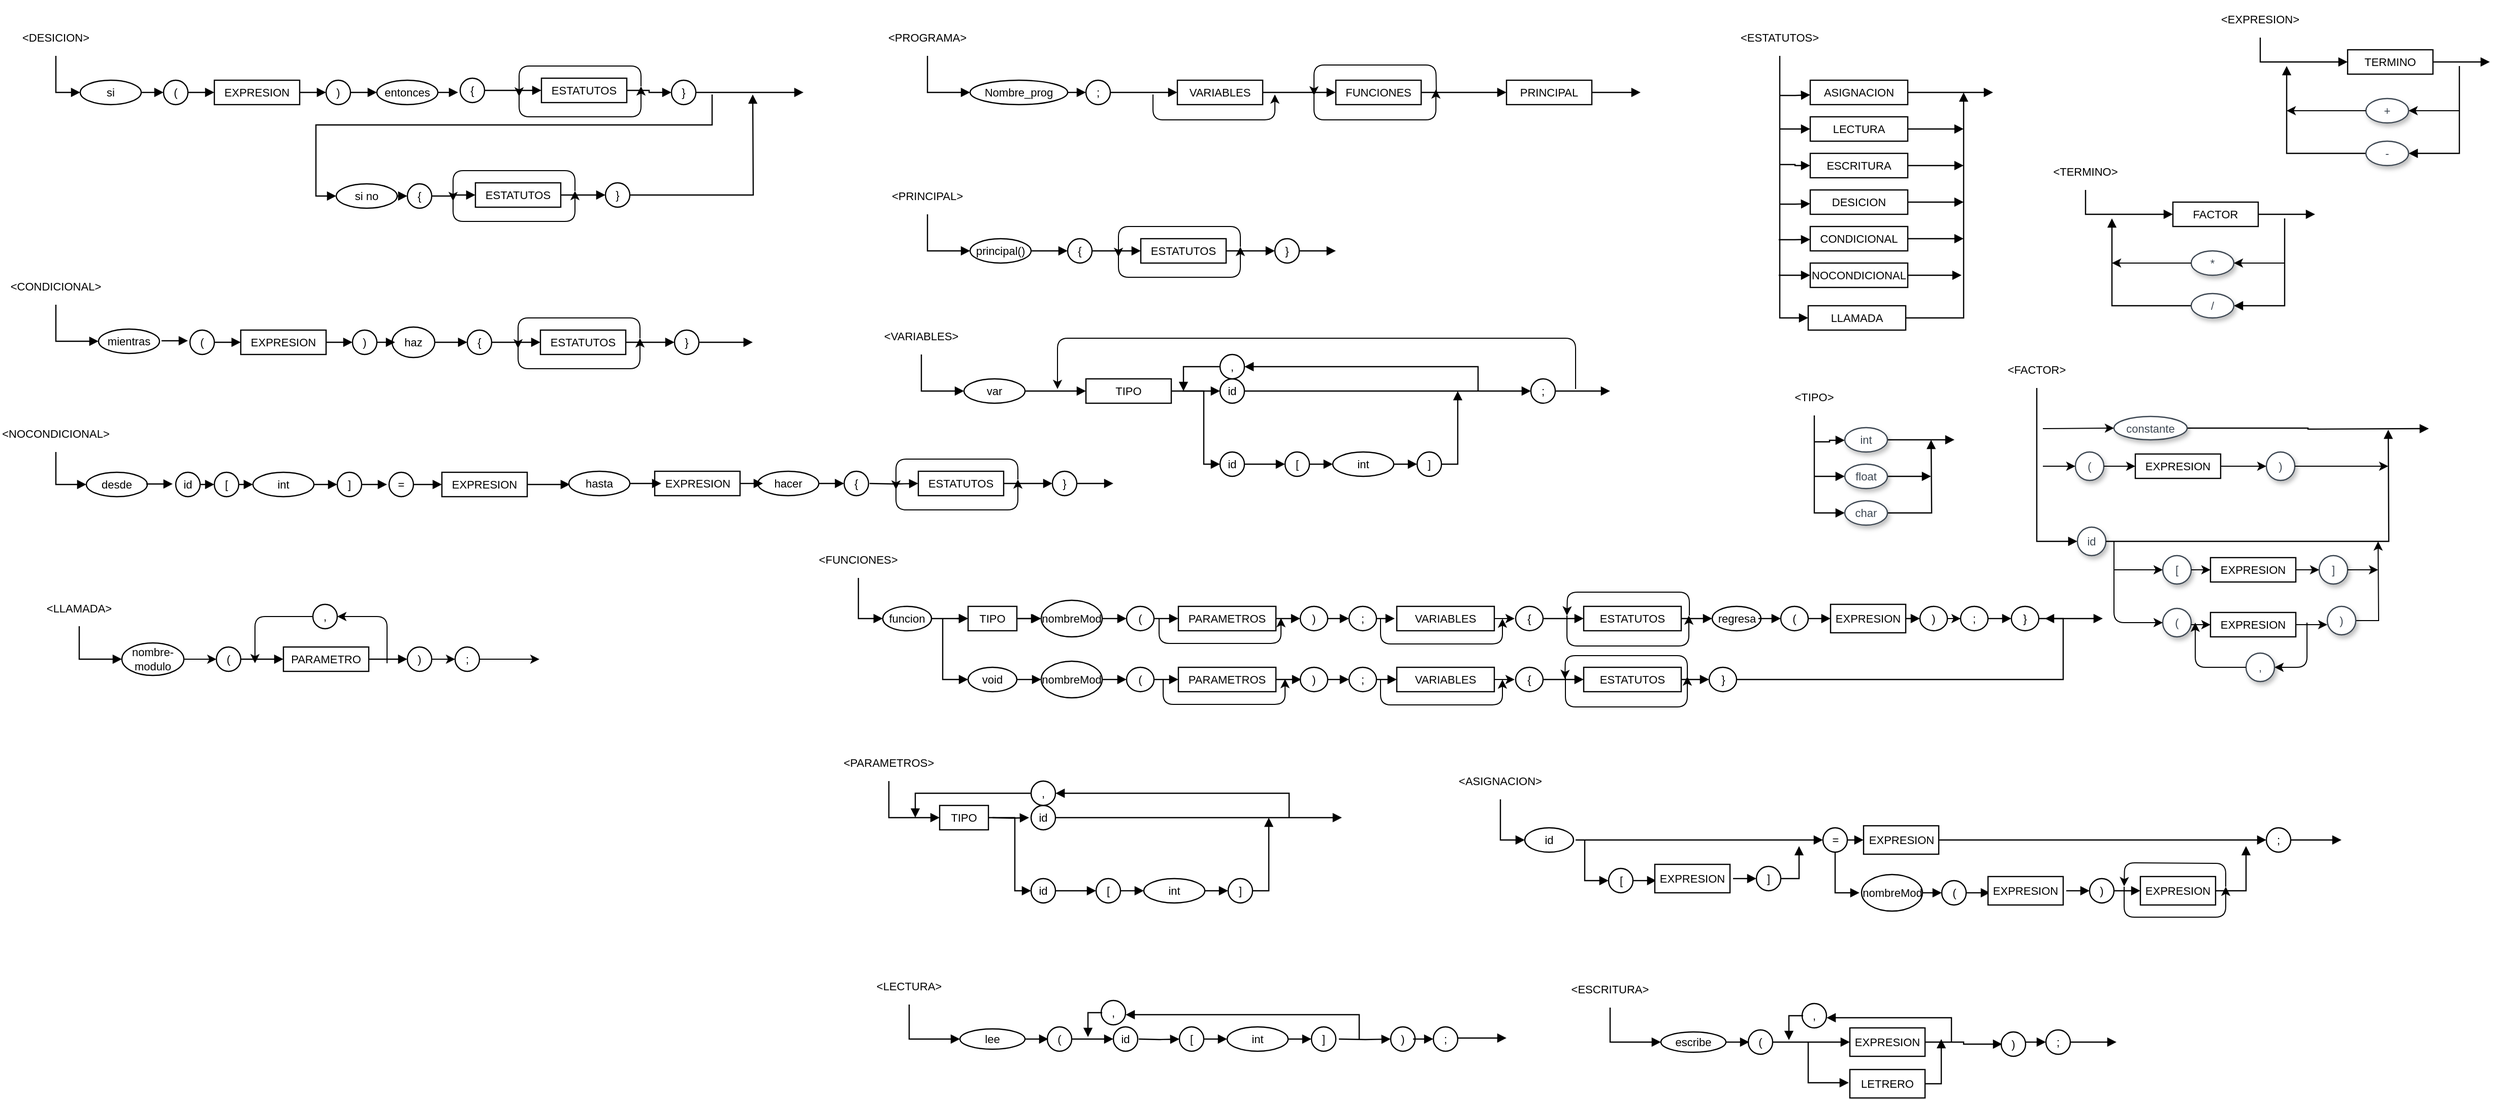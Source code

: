 <mxfile version="12.1.3" pages="1"><diagram id="2hUi33rqQhFYOPL60wYB" name="Page-1"><mxGraphModel dx="2235" dy="633" grid="1" gridSize="10" guides="1" tooltips="1" connect="1" arrows="1" fold="1" page="1" pageScale="1" pageWidth="827" pageHeight="1169" math="0" shadow="0"><root><mxCell id="0"/><mxCell id="1" parent="0"/><mxCell id="b-4PU-ZABcCOo-_EV0e8-43" value="&amp;lt;FUNCIONES&amp;gt;" style="html=1;whiteSpace=wrap;;fontSize=11;fontColor=#000000;spacing=5;strokeOpacity=0;fillOpacity=0;fillColor=#ffffff;strokeWidth=1.2;" vertex="1" parent="1"><mxGeometry x="-20" y="550" width="108" height="36" as="geometry"/></mxCell><mxCell id="b-4PU-ZABcCOo-_EV0e8-44" value="" style="html=1;jettySize=18;fontSize=11;strokeWidth=1.2;rounded=1;arcSize=0;edgeStyle=orthogonalEdgeStyle;startArrow=none;endArrow=block;endFill=1;exitX=0.5;exitY=1;entryX=-0.013;entryY=0.5;entryPerimeter=1;exitDx=0;exitDy=0;" edge="1" parent="1" source="b-4PU-ZABcCOo-_EV0e8-43" target="b-4PU-ZABcCOo-_EV0e8-45"><mxGeometry width="100" height="100" relative="1" as="geometry"><mxPoint x="40" y="590" as="sourcePoint"/></mxGeometry></mxCell><mxCell id="b-4PU-ZABcCOo-_EV0e8-45" value="funcion" style="html=1;whiteSpace=wrap;ellipse;fontSize=11;fontColor=#000000;spacing=5;strokeOpacity=100;strokeWidth=1.2;" vertex="1" parent="1"><mxGeometry x="58" y="614" width="48" height="24" as="geometry"/></mxCell><mxCell id="b-4PU-ZABcCOo-_EV0e8-46" value="" style="html=1;jettySize=18;fontSize=11;strokeWidth=1.2;rounded=1;arcSize=0;edgeStyle=orthogonalEdgeStyle;startArrow=none;endArrow=block;endFill=1;exitX=1.013;exitY=0.5;exitPerimeter=1;entryX=-0.013;entryY=0.5;entryPerimeter=1;" edge="1" parent="1" source="b-4PU-ZABcCOo-_EV0e8-45" target="b-4PU-ZABcCOo-_EV0e8-47"><mxGeometry width="100" height="100" relative="1" as="geometry"/></mxCell><mxCell id="b-4PU-ZABcCOo-_EV0e8-47" value="TIPO" style="html=1;whiteSpace=wrap;fontSize=11;fontColor=#000000;spacing=5;strokeOpacity=100;strokeWidth=1.2;" vertex="1" parent="1"><mxGeometry x="142" y="614" width="48" height="24" as="geometry"/></mxCell><mxCell id="b-4PU-ZABcCOo-_EV0e8-48" value="" style="html=1;jettySize=18;fontSize=11;strokeWidth=1.2;rounded=1;arcSize=0;edgeStyle=elbowEdgeStyle;startArrow=none;endArrow=block;endFill=1;entryX=-0.013;entryY=0.5;entryPerimeter=1;" edge="1" parent="1" target="b-4PU-ZABcCOo-_EV0e8-47"><mxGeometry width="100" height="100" relative="1" as="geometry"><mxPoint x="131" y="626" as="sourcePoint"/></mxGeometry></mxCell><mxCell id="b-4PU-ZABcCOo-_EV0e8-49" value="" style="html=1;jettySize=18;fontSize=11;strokeWidth=1.2;rounded=1;arcSize=0;edgeStyle=elbowEdgeStyle;startArrow=none;endArrow=block;endFill=1;entryX=-0.013;entryY=0.5;entryPerimeter=1;" edge="1" parent="1" target="b-4PU-ZABcCOo-_EV0e8-50"><mxGeometry width="100" height="100" relative="1" as="geometry"><mxPoint x="117" y="626" as="sourcePoint"/><Array as="points"><mxPoint x="117" y="650"/></Array></mxGeometry></mxCell><mxCell id="b-4PU-ZABcCOo-_EV0e8-50" value="void" style="html=1;whiteSpace=wrap;ellipse;fontSize=11;fontColor=#000000;spacing=5;strokeOpacity=100;strokeWidth=1.2;" vertex="1" parent="1"><mxGeometry x="142" y="674" width="48" height="24" as="geometry"/></mxCell><mxCell id="b-4PU-ZABcCOo-_EV0e8-51" value="nombreMod" style="html=1;whiteSpace=wrap;ellipse;fontSize=11;fontColor=#000000;spacing=5;strokeOpacity=100;strokeWidth=1.2;" vertex="1" parent="1"><mxGeometry x="214" y="608" width="60" height="36" as="geometry"/></mxCell><mxCell id="b-4PU-ZABcCOo-_EV0e8-52" value="PARAMETROS" style="html=1;whiteSpace=wrap;fontSize=11;fontColor=#000000;spacing=5;strokeOpacity=100;strokeWidth=1.2;" vertex="1" parent="1"><mxGeometry x="349" y="614" width="96" height="24" as="geometry"/></mxCell><mxCell id="b-4PU-ZABcCOo-_EV0e8-53" value="PARAMETROS" style="html=1;whiteSpace=wrap;fontSize=11;fontColor=#000000;spacing=5;strokeOpacity=100;strokeWidth=1.2;" vertex="1" parent="1"><mxGeometry x="349" y="674" width="96" height="24" as="geometry"/></mxCell><mxCell id="b-4PU-ZABcCOo-_EV0e8-54" value="(" style="html=1;whiteSpace=wrap;ellipse;fontSize=11;fontColor=#000000;spacing=5;strokeOpacity=100;strokeWidth=1.2;" vertex="1" parent="1"><mxGeometry x="298" y="614" width="27" height="24" as="geometry"/></mxCell><mxCell id="b-4PU-ZABcCOo-_EV0e8-55" value=")" style="html=1;whiteSpace=wrap;ellipse;fontSize=11;fontColor=#000000;spacing=5;strokeOpacity=100;strokeWidth=1.2;" vertex="1" parent="1"><mxGeometry x="469" y="614" width="27" height="24" as="geometry"/></mxCell><mxCell id="b-4PU-ZABcCOo-_EV0e8-56" value=")" style="html=1;whiteSpace=wrap;ellipse;fontSize=11;fontColor=#000000;spacing=5;strokeOpacity=100;strokeWidth=1.2;" vertex="1" parent="1"><mxGeometry x="469" y="674" width="27" height="24" as="geometry"/></mxCell><mxCell id="b-4PU-ZABcCOo-_EV0e8-57" value="(" style="html=1;whiteSpace=wrap;ellipse;fontSize=11;fontColor=#000000;spacing=5;strokeOpacity=100;strokeWidth=1.2;" vertex="1" parent="1"><mxGeometry x="298" y="674" width="27" height="24" as="geometry"/></mxCell><mxCell id="b-4PU-ZABcCOo-_EV0e8-171" value="" style="edgeStyle=orthogonalEdgeStyle;rounded=0;orthogonalLoop=1;jettySize=auto;html=1;" edge="1" parent="1" source="b-4PU-ZABcCOo-_EV0e8-58"><mxGeometry relative="1" as="geometry"><mxPoint x="680" y="626" as="targetPoint"/></mxGeometry></mxCell><mxCell id="b-4PU-ZABcCOo-_EV0e8-58" value="VARIABLES" style="html=1;whiteSpace=wrap;fontSize=11;fontColor=#000000;spacing=5;strokeOpacity=100;strokeWidth=1.2;" vertex="1" parent="1"><mxGeometry x="564" y="614" width="96" height="24" as="geometry"/></mxCell><mxCell id="b-4PU-ZABcCOo-_EV0e8-172" value="" style="edgeStyle=orthogonalEdgeStyle;rounded=0;orthogonalLoop=1;jettySize=auto;html=1;" edge="1" parent="1" source="b-4PU-ZABcCOo-_EV0e8-59"><mxGeometry relative="1" as="geometry"><mxPoint x="680" y="686" as="targetPoint"/></mxGeometry></mxCell><mxCell id="b-4PU-ZABcCOo-_EV0e8-59" value="VARIABLES" style="html=1;whiteSpace=wrap;fontSize=11;fontColor=#000000;spacing=5;strokeOpacity=100;strokeWidth=1.2;" vertex="1" parent="1"><mxGeometry x="564" y="674" width="96" height="24" as="geometry"/></mxCell><mxCell id="b-4PU-ZABcCOo-_EV0e8-60" value="{" style="html=1;whiteSpace=wrap;ellipse;fontSize=11;fontColor=#000000;spacing=5;strokeOpacity=100;strokeWidth=1.2;" vertex="1" parent="1"><mxGeometry x="681" y="614" width="27" height="24" as="geometry"/></mxCell><mxCell id="b-4PU-ZABcCOo-_EV0e8-61" value="{" style="html=1;whiteSpace=wrap;ellipse;fontSize=11;fontColor=#000000;spacing=5;strokeOpacity=100;strokeWidth=1.2;" vertex="1" parent="1"><mxGeometry x="681" y="674" width="27" height="24" as="geometry"/></mxCell><mxCell id="b-4PU-ZABcCOo-_EV0e8-62" value="}" style="html=1;whiteSpace=wrap;ellipse;fontSize=11;fontColor=#000000;spacing=5;strokeOpacity=100;strokeWidth=1.2;" vertex="1" parent="1"><mxGeometry x="871.5" y="674" width="27" height="24" as="geometry"/></mxCell><mxCell id="b-4PU-ZABcCOo-_EV0e8-63" value="}" style="html=1;whiteSpace=wrap;ellipse;fontSize=11;fontColor=#000000;spacing=5;strokeOpacity=100;strokeWidth=1.2;" vertex="1" parent="1"><mxGeometry x="1169" y="614" width="27" height="24" as="geometry"/></mxCell><mxCell id="b-4PU-ZABcCOo-_EV0e8-64" value=";" style="html=1;whiteSpace=wrap;ellipse;fontSize=11;fontColor=#000000;spacing=5;strokeOpacity=100;strokeWidth=1.2;" vertex="1" parent="1"><mxGeometry x="517" y="614" width="27" height="24" as="geometry"/></mxCell><mxCell id="b-4PU-ZABcCOo-_EV0e8-65" value=";" style="html=1;whiteSpace=wrap;ellipse;fontSize=11;fontColor=#000000;spacing=5;strokeOpacity=100;strokeWidth=1.2;" vertex="1" parent="1"><mxGeometry x="517" y="674" width="27" height="24" as="geometry"/></mxCell><mxCell id="b-4PU-ZABcCOo-_EV0e8-66" value="ESTATUTOS" style="html=1;whiteSpace=wrap;fontSize=11;fontColor=#000000;spacing=5;strokeOpacity=100;strokeWidth=1.2;" vertex="1" parent="1"><mxGeometry x="748" y="614" width="96" height="24" as="geometry"/></mxCell><mxCell id="b-4PU-ZABcCOo-_EV0e8-67" value="ESTATUTOS" style="html=1;whiteSpace=wrap;fontSize=11;fontColor=#000000;spacing=5;strokeOpacity=100;strokeWidth=1.2;" vertex="1" parent="1"><mxGeometry x="748" y="674" width="96" height="24" as="geometry"/></mxCell><mxCell id="b-4PU-ZABcCOo-_EV0e8-68" value="regresa" style="html=1;whiteSpace=wrap;ellipse;fontSize=11;fontColor=#000000;spacing=5;strokeOpacity=100;strokeWidth=1.2;" vertex="1" parent="1"><mxGeometry x="874.5" y="614" width="48" height="24" as="geometry"/></mxCell><mxCell id="b-4PU-ZABcCOo-_EV0e8-69" value="nombreMod" style="html=1;whiteSpace=wrap;ellipse;fontSize=11;fontColor=#000000;spacing=5;strokeOpacity=100;strokeWidth=1.2;" vertex="1" parent="1"><mxGeometry x="214" y="668" width="60" height="36" as="geometry"/></mxCell><mxCell id="b-4PU-ZABcCOo-_EV0e8-186" value="" style="edgeStyle=orthogonalEdgeStyle;rounded=0;orthogonalLoop=1;jettySize=auto;html=1;" edge="1" parent="1" source="b-4PU-ZABcCOo-_EV0e8-70" target="b-4PU-ZABcCOo-_EV0e8-185"><mxGeometry relative="1" as="geometry"/></mxCell><mxCell id="b-4PU-ZABcCOo-_EV0e8-70" value=")" style="html=1;whiteSpace=wrap;ellipse;fontSize=11;fontColor=#000000;spacing=5;strokeOpacity=100;strokeWidth=1.2;" vertex="1" parent="1"><mxGeometry x="1079" y="614" width="27" height="24" as="geometry"/></mxCell><mxCell id="b-4PU-ZABcCOo-_EV0e8-185" value=";" style="html=1;whiteSpace=wrap;ellipse;fontSize=11;fontColor=#000000;spacing=5;strokeOpacity=100;strokeWidth=1.2;" vertex="1" parent="1"><mxGeometry x="1119" y="614" width="27" height="24" as="geometry"/></mxCell><mxCell id="b-4PU-ZABcCOo-_EV0e8-71" value="(" style="html=1;whiteSpace=wrap;ellipse;fontSize=11;fontColor=#000000;spacing=5;strokeOpacity=100;strokeWidth=1.2;" vertex="1" parent="1"><mxGeometry x="942" y="614" width="27" height="24" as="geometry"/></mxCell><mxCell id="b-4PU-ZABcCOo-_EV0e8-72" value="EXPRESION" style="html=1;whiteSpace=wrap;fontSize=11;fontColor=#000000;spacing=5;strokeOpacity=100;strokeWidth=1.2;" vertex="1" parent="1"><mxGeometry x="991" y="612" width="74" height="28" as="geometry"/></mxCell><mxCell id="b-4PU-ZABcCOo-_EV0e8-76" value="" style="html=1;jettySize=18;fontSize=11;strokeWidth=1.2;rounded=1;arcSize=0;edgeStyle=orthogonalEdgeStyle;startArrow=none;endArrow=block;endFill=1;exitX=1.012;exitY=0.5;exitPerimeter=1;entryX=-0.01;entryY=0.5;entryPerimeter=1;" edge="1" parent="1" source="b-4PU-ZABcCOo-_EV0e8-47" target="b-4PU-ZABcCOo-_EV0e8-51"><mxGeometry width="100" height="100" relative="1" as="geometry"/></mxCell><mxCell id="b-4PU-ZABcCOo-_EV0e8-77" value="" style="html=1;jettySize=18;fontSize=11;strokeWidth=1.2;rounded=1;arcSize=0;edgeStyle=elbowEdgeStyle;startArrow=none;endArrow=block;endFill=1;" edge="1" parent="1"><mxGeometry width="100" height="100" relative="1" as="geometry"><mxPoint x="191" y="626" as="sourcePoint"/><mxPoint x="213" y="626" as="targetPoint"/></mxGeometry></mxCell><mxCell id="b-4PU-ZABcCOo-_EV0e8-78" value="" style="html=1;jettySize=18;fontSize=11;strokeWidth=1.2;rounded=1;arcSize=0;edgeStyle=orthogonalEdgeStyle;startArrow=none;endArrow=block;endFill=1;exitX=1.013;exitY=0.5;exitPerimeter=1;entryX=-0.01;entryY=0.5;entryPerimeter=1;" edge="1" parent="1" source="b-4PU-ZABcCOo-_EV0e8-50" target="b-4PU-ZABcCOo-_EV0e8-69"><mxGeometry width="100" height="100" relative="1" as="geometry"/></mxCell><mxCell id="b-4PU-ZABcCOo-_EV0e8-79" value="" style="html=1;jettySize=18;fontSize=11;strokeWidth=1.2;rounded=1;arcSize=0;edgeStyle=orthogonalEdgeStyle;startArrow=none;endArrow=block;endFill=1;exitX=1.01;exitY=0.5;exitPerimeter=1;entryX=-0.022;entryY=0.5;entryPerimeter=1;" edge="1" parent="1" source="b-4PU-ZABcCOo-_EV0e8-51" target="b-4PU-ZABcCOo-_EV0e8-54"><mxGeometry width="100" height="100" relative="1" as="geometry"/></mxCell><mxCell id="b-4PU-ZABcCOo-_EV0e8-80" value="" style="html=1;jettySize=18;fontSize=11;strokeWidth=1.2;rounded=1;arcSize=0;edgeStyle=orthogonalEdgeStyle;startArrow=none;endArrow=block;endFill=1;exitX=1.01;exitY=0.5;exitPerimeter=1;entryX=-0.022;entryY=0.5;entryPerimeter=1;" edge="1" parent="1" source="b-4PU-ZABcCOo-_EV0e8-69" target="b-4PU-ZABcCOo-_EV0e8-57"><mxGeometry width="100" height="100" relative="1" as="geometry"/></mxCell><mxCell id="b-4PU-ZABcCOo-_EV0e8-81" value="" style="html=1;jettySize=18;fontSize=11;strokeWidth=1.2;rounded=1;arcSize=0;edgeStyle=orthogonalEdgeStyle;startArrow=none;endArrow=block;endFill=1;exitX=1.022;exitY=0.5;exitPerimeter=1;entryX=-0.006;entryY=0.5;entryPerimeter=1;" edge="1" parent="1" source="b-4PU-ZABcCOo-_EV0e8-54" target="b-4PU-ZABcCOo-_EV0e8-52"><mxGeometry width="100" height="100" relative="1" as="geometry"/></mxCell><mxCell id="b-4PU-ZABcCOo-_EV0e8-82" value="" style="html=1;jettySize=18;fontSize=11;strokeWidth=1.2;rounded=1;arcSize=0;edgeStyle=orthogonalEdgeStyle;startArrow=none;endArrow=block;endFill=1;exitX=1.022;exitY=0.5;exitPerimeter=1;entryX=-0.006;entryY=0.5;entryPerimeter=1;" edge="1" parent="1" source="b-4PU-ZABcCOo-_EV0e8-57" target="b-4PU-ZABcCOo-_EV0e8-53"><mxGeometry width="100" height="100" relative="1" as="geometry"/></mxCell><mxCell id="b-4PU-ZABcCOo-_EV0e8-83" value="" style="html=1;jettySize=18;fontSize=11;strokeWidth=1.2;rounded=1;arcSize=0;edgeStyle=orthogonalEdgeStyle;startArrow=none;endArrow=block;endFill=1;exitX=1.006;exitY=0.5;exitPerimeter=1;entryX=-0.022;entryY=0.5;entryPerimeter=1;" edge="1" parent="1" source="b-4PU-ZABcCOo-_EV0e8-52" target="b-4PU-ZABcCOo-_EV0e8-55"><mxGeometry width="100" height="100" relative="1" as="geometry"/></mxCell><mxCell id="b-4PU-ZABcCOo-_EV0e8-85" value="&amp;lt;PROGRAMA&amp;gt;" style="html=1;whiteSpace=wrap;;fontSize=11;fontColor=#000000;spacing=5;strokeOpacity=0;fillOpacity=0;fillColor=#ffffff;strokeWidth=1.2;" vertex="1" parent="1"><mxGeometry x="48" y="36" width="108" height="36" as="geometry"/></mxCell><mxCell id="b-4PU-ZABcCOo-_EV0e8-86" value="" style="html=1;jettySize=18;fontSize=11;strokeWidth=1.2;rounded=1;arcSize=0;edgeStyle=orthogonalEdgeStyle;startArrow=none;endArrow=block;endFill=1;exitX=0.5;exitY=1;exitPerimeter=1;entryX=-0.006;entryY=0.5;entryPerimeter=1;" edge="1" parent="1" source="b-4PU-ZABcCOo-_EV0e8-85" target="b-4PU-ZABcCOo-_EV0e8-89"><mxGeometry width="100" height="100" relative="1" as="geometry"/></mxCell><mxCell id="b-4PU-ZABcCOo-_EV0e8-87" value="VARIABLES" style="html=1;whiteSpace=wrap;fontSize=11;fontColor=#000000;spacing=5;strokeOpacity=100;strokeWidth=1.2;" vertex="1" parent="1"><mxGeometry x="348" y="96" width="84" height="24" as="geometry"/></mxCell><mxCell id="b-4PU-ZABcCOo-_EV0e8-88" value="FUNCIONES" style="html=1;whiteSpace=wrap;fontSize=11;fontColor=#000000;spacing=5;strokeOpacity=100;strokeWidth=1.2;" vertex="1" parent="1"><mxGeometry x="504" y="96" width="84" height="24" as="geometry"/></mxCell><mxCell id="b-4PU-ZABcCOo-_EV0e8-89" value="Nombre_prog" style="html=1;whiteSpace=wrap;ellipse;fontSize=11;fontColor=#000000;spacing=5;strokeOpacity=100;strokeWidth=1.2;" vertex="1" parent="1"><mxGeometry x="144" y="96" width="96" height="24" as="geometry"/></mxCell><mxCell id="b-4PU-ZABcCOo-_EV0e8-90" value="" style="html=1;jettySize=18;fontSize=11;strokeWidth=1.2;rounded=1;arcSize=0;edgeStyle=orthogonalEdgeStyle;startArrow=none;endArrow=block;endFill=1;exitX=1.006;exitY=0.5;exitPerimeter=1;entryX=-0.025;entryY=0.5;entryPerimeter=1;" edge="1" parent="1" source="b-4PU-ZABcCOo-_EV0e8-89" target="b-4PU-ZABcCOo-_EV0e8-91"><mxGeometry width="100" height="100" relative="1" as="geometry"/></mxCell><mxCell id="b-4PU-ZABcCOo-_EV0e8-91" value=";" style="html=1;whiteSpace=wrap;ellipse;fontSize=11;fontColor=#000000;spacing=5;strokeOpacity=100;strokeWidth=1.2;" vertex="1" parent="1"><mxGeometry x="258" y="96" width="24" height="24" as="geometry"/></mxCell><mxCell id="b-4PU-ZABcCOo-_EV0e8-92" value="" style="html=1;jettySize=18;fontSize=11;strokeWidth=1.2;rounded=1;arcSize=0;edgeStyle=orthogonalEdgeStyle;startArrow=none;endArrow=block;endFill=1;exitX=1.025;exitY=0.5;exitPerimeter=1;entryX=-0.007;entryY=0.5;entryPerimeter=1;" edge="1" parent="1" source="b-4PU-ZABcCOo-_EV0e8-91" target="b-4PU-ZABcCOo-_EV0e8-87"><mxGeometry width="100" height="100" relative="1" as="geometry"/></mxCell><mxCell id="b-4PU-ZABcCOo-_EV0e8-93" value="" style="html=1;jettySize=18;fontSize=11;strokeWidth=1.2;rounded=1;arcSize=0;edgeStyle=orthogonalEdgeStyle;startArrow=none;endArrow=block;endFill=1;exitX=1.007;exitY=0.5;exitPerimeter=1;entryX=-0.007;entryY=0.5;entryPerimeter=1;" edge="1" parent="1" source="b-4PU-ZABcCOo-_EV0e8-87" target="b-4PU-ZABcCOo-_EV0e8-88"><mxGeometry width="100" height="100" relative="1" as="geometry"/></mxCell><mxCell id="b-4PU-ZABcCOo-_EV0e8-96" value="" style="html=1;jettySize=18;fontSize=11;strokeWidth=1.2;rounded=1;arcSize=0;edgeStyle=orthogonalEdgeStyle;startArrow=none;endArrow=block;endFill=1;exitX=1.007;exitY=0.5;exitPerimeter=1;entryX=-0.007;entryY=0.5;entryPerimeter=1;" edge="1" parent="1" source="b-4PU-ZABcCOo-_EV0e8-88" target="b-4PU-ZABcCOo-_EV0e8-98"><mxGeometry width="100" height="100" relative="1" as="geometry"/></mxCell><mxCell id="b-4PU-ZABcCOo-_EV0e8-97" value="" style="html=1;jettySize=18;fontSize=11;strokeWidth=1.2;rounded=1;arcSize=0;edgeStyle=orthogonalEdgeStyle;startArrow=none;endArrow=block;endFill=1;exitX=1.007;exitY=0.5;exitPerimeter=1;" edge="1" parent="1" source="b-4PU-ZABcCOo-_EV0e8-98"><mxGeometry width="100" height="100" relative="1" as="geometry"><mxPoint x="804" y="108" as="targetPoint"/></mxGeometry></mxCell><mxCell id="b-4PU-ZABcCOo-_EV0e8-98" value="PRINCIPAL" style="html=1;whiteSpace=wrap;fontSize=11;fontColor=#000000;spacing=5;strokeOpacity=100;strokeWidth=1.2;" vertex="1" parent="1"><mxGeometry x="672" y="96" width="84" height="24" as="geometry"/></mxCell><mxCell id="b-4PU-ZABcCOo-_EV0e8-99" value="&amp;lt;PRINCIPAL&amp;gt;" style="html=1;whiteSpace=wrap;;fontSize=11;fontColor=#000000;spacing=5;strokeOpacity=0;fillOpacity=0;fillColor=#ffffff;strokeWidth=1.2;" vertex="1" parent="1"><mxGeometry x="48" y="192" width="108" height="36" as="geometry"/></mxCell><mxCell id="b-4PU-ZABcCOo-_EV0e8-100" value="" style="html=1;jettySize=18;fontSize=11;strokeWidth=1.2;rounded=1;arcSize=0;edgeStyle=orthogonalEdgeStyle;startArrow=none;endArrow=block;endFill=1;exitX=0.5;exitY=1;exitPerimeter=1;entryX=-0.01;entryY=0.5;entryPerimeter=1;" edge="1" parent="1" source="b-4PU-ZABcCOo-_EV0e8-99" target="b-4PU-ZABcCOo-_EV0e8-108"><mxGeometry width="100" height="100" relative="1" as="geometry"/></mxCell><mxCell id="b-4PU-ZABcCOo-_EV0e8-101" value="ESTATUTOS" style="html=1;whiteSpace=wrap;fontSize=11;fontColor=#000000;spacing=5;strokeOpacity=100;strokeWidth=1.2;" vertex="1" parent="1"><mxGeometry x="312" y="252" width="84" height="24" as="geometry"/></mxCell><mxCell id="b-4PU-ZABcCOo-_EV0e8-102" value="{" style="html=1;whiteSpace=wrap;ellipse;fontSize=11;fontColor=#000000;spacing=5;strokeOpacity=100;strokeWidth=1.2;" vertex="1" parent="1"><mxGeometry x="240" y="252" width="24" height="24" as="geometry"/></mxCell><mxCell id="b-4PU-ZABcCOo-_EV0e8-103" value="" style="html=1;jettySize=18;fontSize=11;strokeWidth=1.2;rounded=1;arcSize=0;edgeStyle=orthogonalEdgeStyle;startArrow=none;endArrow=block;endFill=1;exitX=1.025;exitY=0.5;exitPerimeter=1;entryX=-0.007;entryY=0.5;entryPerimeter=1;" edge="1" parent="1" source="b-4PU-ZABcCOo-_EV0e8-102" target="b-4PU-ZABcCOo-_EV0e8-101"><mxGeometry width="100" height="100" relative="1" as="geometry"/></mxCell><mxCell id="b-4PU-ZABcCOo-_EV0e8-104" value="}" style="html=1;whiteSpace=wrap;ellipse;fontSize=11;fontColor=#000000;spacing=5;strokeOpacity=100;strokeWidth=1.2;" vertex="1" parent="1"><mxGeometry x="444" y="252" width="24" height="24" as="geometry"/></mxCell><mxCell id="b-4PU-ZABcCOo-_EV0e8-105" value="" style="html=1;jettySize=18;fontSize=11;strokeWidth=1.2;rounded=1;arcSize=0;edgeStyle=orthogonalEdgeStyle;startArrow=none;endArrow=block;endFill=1;exitX=1.007;exitY=0.5;exitPerimeter=1;entryX=-0.025;entryY=0.5;entryPerimeter=1;" edge="1" parent="1" source="b-4PU-ZABcCOo-_EV0e8-101" target="b-4PU-ZABcCOo-_EV0e8-104"><mxGeometry width="100" height="100" relative="1" as="geometry"/></mxCell><mxCell id="b-4PU-ZABcCOo-_EV0e8-107" value="" style="html=1;jettySize=18;fontSize=11;strokeWidth=1.2;rounded=1;arcSize=0;edgeStyle=orthogonalEdgeStyle;startArrow=none;endArrow=block;endFill=1;exitX=1.025;exitY=0.5;exitPerimeter=1;" edge="1" parent="1" source="b-4PU-ZABcCOo-_EV0e8-104"><mxGeometry width="100" height="100" relative="1" as="geometry"><mxPoint x="504" y="264" as="targetPoint"/></mxGeometry></mxCell><mxCell id="b-4PU-ZABcCOo-_EV0e8-108" value="principal()" style="html=1;whiteSpace=wrap;ellipse;fontSize=11;fontColor=#000000;spacing=5;strokeOpacity=100;strokeWidth=1.2;" vertex="1" parent="1"><mxGeometry x="144" y="252" width="60" height="24" as="geometry"/></mxCell><mxCell id="b-4PU-ZABcCOo-_EV0e8-109" value="" style="html=1;jettySize=18;fontSize=11;strokeWidth=1.2;rounded=1;arcSize=0;edgeStyle=orthogonalEdgeStyle;startArrow=none;endArrow=block;endFill=1;exitX=1.01;exitY=0.5;exitPerimeter=1;entryX=-0.025;entryY=0.5;entryPerimeter=1;" edge="1" parent="1" source="b-4PU-ZABcCOo-_EV0e8-108" target="b-4PU-ZABcCOo-_EV0e8-102"><mxGeometry width="100" height="100" relative="1" as="geometry"/></mxCell><mxCell id="b-4PU-ZABcCOo-_EV0e8-112" value="&amp;lt;VARIABLES&amp;gt;" style="html=1;whiteSpace=wrap;;fontSize=11;fontColor=#000000;spacing=5;strokeOpacity=0;fillOpacity=0;fillColor=#ffffff;strokeWidth=1.2;" vertex="1" parent="1"><mxGeometry x="42" y="330" width="108" height="36" as="geometry"/></mxCell><mxCell id="b-4PU-ZABcCOo-_EV0e8-113" value="" style="html=1;jettySize=18;fontSize=11;strokeWidth=1.2;rounded=1;arcSize=0;edgeStyle=orthogonalEdgeStyle;startArrow=none;endArrow=block;endFill=1;exitX=0.5;exitY=1;exitPerimeter=1;entryX=-0.01;entryY=0.5;entryPerimeter=1;" edge="1" parent="1" source="b-4PU-ZABcCOo-_EV0e8-112" target="b-4PU-ZABcCOo-_EV0e8-118"><mxGeometry width="100" height="100" relative="1" as="geometry"/></mxCell><mxCell id="b-4PU-ZABcCOo-_EV0e8-114" value="TIPO" style="html=1;whiteSpace=wrap;fontSize=11;fontColor=#000000;spacing=5;strokeOpacity=100;strokeWidth=1.2;" vertex="1" parent="1"><mxGeometry x="258" y="390" width="84" height="24" as="geometry"/></mxCell><mxCell id="b-4PU-ZABcCOo-_EV0e8-115" value="" style="html=1;jettySize=18;fontSize=11;strokeWidth=1.2;rounded=1;arcSize=0;edgeStyle=orthogonalEdgeStyle;startArrow=none;endArrow=block;endFill=1;exitX=1.01;exitY=0.5;exitPerimeter=1;entryX=-0.007;entryY=0.5;entryPerimeter=1;" edge="1" parent="1" source="b-4PU-ZABcCOo-_EV0e8-118" target="b-4PU-ZABcCOo-_EV0e8-114"><mxGeometry width="100" height="100" relative="1" as="geometry"/></mxCell><mxCell id="b-4PU-ZABcCOo-_EV0e8-116" value="" style="html=1;jettySize=18;fontSize=11;strokeWidth=1.2;rounded=1;arcSize=0;edgeStyle=orthogonalEdgeStyle;startArrow=none;endArrow=block;endFill=1;exitX=1.007;exitY=0.5;exitPerimeter=1;entryX=-0.025;entryY=0.5;entryPerimeter=1;" edge="1" parent="1" source="b-4PU-ZABcCOo-_EV0e8-114" target="b-4PU-ZABcCOo-_EV0e8-119"><mxGeometry width="100" height="100" relative="1" as="geometry"/></mxCell><mxCell id="b-4PU-ZABcCOo-_EV0e8-117" value="" style="html=1;jettySize=18;fontSize=11;strokeWidth=1.2;rounded=1;arcSize=0;edgeStyle=elbowEdgeStyle;startArrow=none;endArrow=block;endFill=1;entryX=-0.025;entryY=0.5;entryPerimeter=1;" edge="1" parent="1" target="b-4PU-ZABcCOo-_EV0e8-121"><mxGeometry width="100" height="100" relative="1" as="geometry"><mxPoint x="353" y="402" as="sourcePoint"/><Array as="points"><mxPoint x="374" y="444"/><mxPoint x="364" y="424"/><mxPoint x="353" y="424"/></Array></mxGeometry></mxCell><mxCell id="b-4PU-ZABcCOo-_EV0e8-118" value="var" style="html=1;whiteSpace=wrap;ellipse;fontSize=11;fontColor=#000000;spacing=5;strokeOpacity=100;strokeWidth=1.2;" vertex="1" parent="1"><mxGeometry x="138" y="390" width="60" height="24" as="geometry"/></mxCell><mxCell id="b-4PU-ZABcCOo-_EV0e8-119" value="id" style="html=1;whiteSpace=wrap;ellipse;fontSize=11;fontColor=#000000;spacing=5;strokeOpacity=100;strokeWidth=1.2;" vertex="1" parent="1"><mxGeometry x="390" y="390" width="24" height="24" as="geometry"/></mxCell><mxCell id="b-4PU-ZABcCOo-_EV0e8-120" value="" style="html=1;jettySize=18;fontSize=11;strokeWidth=1.2;rounded=1;arcSize=0;edgeStyle=orthogonalEdgeStyle;startArrow=none;endArrow=block;endFill=1;exitX=1.025;exitY=0.5;exitPerimeter=1;entryX=-0.025;entryY=0.5;entryPerimeter=1;" edge="1" parent="1" source="b-4PU-ZABcCOo-_EV0e8-119" target="b-4PU-ZABcCOo-_EV0e8-122"><mxGeometry width="100" height="100" relative="1" as="geometry"/></mxCell><mxCell id="b-4PU-ZABcCOo-_EV0e8-121" value="id" style="html=1;whiteSpace=wrap;ellipse;fontSize=11;fontColor=#000000;spacing=5;strokeOpacity=100;strokeWidth=1.2;" vertex="1" parent="1"><mxGeometry x="390" y="462" width="24" height="24" as="geometry"/></mxCell><mxCell id="b-4PU-ZABcCOo-_EV0e8-122" value=";" style="html=1;whiteSpace=wrap;ellipse;fontSize=11;fontColor=#000000;spacing=5;strokeOpacity=100;strokeWidth=1.2;" vertex="1" parent="1"><mxGeometry x="696" y="390" width="24" height="24" as="geometry"/></mxCell><mxCell id="b-4PU-ZABcCOo-_EV0e8-123" value="" style="html=1;jettySize=18;fontSize=11;strokeWidth=1.2;rounded=1;arcSize=0;edgeStyle=orthogonalEdgeStyle;startArrow=none;endArrow=block;endFill=1;exitX=1.025;exitY=0.5;exitPerimeter=1;" edge="1" parent="1" source="b-4PU-ZABcCOo-_EV0e8-122"><mxGeometry width="100" height="100" relative="1" as="geometry"><mxPoint x="774" y="402" as="targetPoint"/></mxGeometry></mxCell><mxCell id="b-4PU-ZABcCOo-_EV0e8-124" value="" style="html=1;jettySize=18;fontSize=11;strokeWidth=1.2;rounded=1;arcSize=0;edgeStyle=elbowEdgeStyle;startArrow=none;endArrow=block;endFill=1;entryX=1.025;entryY=0.5;entryPerimeter=1;" edge="1" parent="1" target="b-4PU-ZABcCOo-_EV0e8-125"><mxGeometry width="100" height="100" relative="1" as="geometry"><mxPoint x="644" y="402" as="sourcePoint"/><Array as="points"><mxPoint x="644" y="384"/><mxPoint x="634" y="384"/></Array></mxGeometry></mxCell><mxCell id="b-4PU-ZABcCOo-_EV0e8-125" value="," style="html=1;whiteSpace=wrap;ellipse;fontSize=11;fontColor=#000000;spacing=5;strokeOpacity=100;strokeWidth=1.2;" vertex="1" parent="1"><mxGeometry x="390" y="366" width="24" height="24" as="geometry"/></mxCell><mxCell id="b-4PU-ZABcCOo-_EV0e8-126" value="" style="html=1;jettySize=18;fontSize=11;strokeWidth=1.2;rounded=1;arcSize=0;edgeStyle=orthogonalEdgeStyle;startArrow=none;endArrow=block;endFill=1;exitX=-0.025;exitY=0.5;exitPerimeter=1;" edge="1" parent="1" source="b-4PU-ZABcCOo-_EV0e8-125"><mxGeometry width="100" height="100" relative="1" as="geometry"><mxPoint x="354" y="402" as="targetPoint"/><Array as="points"><mxPoint x="354" y="378"/><mxPoint x="354" y="402"/></Array></mxGeometry></mxCell><mxCell id="b-4PU-ZABcCOo-_EV0e8-127" value="[" style="html=1;whiteSpace=wrap;ellipse;fontSize=11;fontColor=#000000;spacing=5;strokeOpacity=100;strokeWidth=1.2;" vertex="1" parent="1"><mxGeometry x="454" y="462" width="24" height="24" as="geometry"/></mxCell><mxCell id="b-4PU-ZABcCOo-_EV0e8-128" value="]" style="html=1;whiteSpace=wrap;ellipse;fontSize=11;fontColor=#000000;spacing=5;strokeOpacity=100;strokeWidth=1.2;" vertex="1" parent="1"><mxGeometry x="584" y="462" width="24" height="24" as="geometry"/></mxCell><mxCell id="b-4PU-ZABcCOo-_EV0e8-129" value="" style="html=1;jettySize=18;fontSize=11;strokeWidth=1.2;rounded=1;arcSize=0;edgeStyle=orthogonalEdgeStyle;startArrow=none;endArrow=block;endFill=1;exitX=1.025;exitY=0.5;exitPerimeter=1;entryX=-0.025;entryY=0.5;entryPerimeter=1;" edge="1" parent="1" source="b-4PU-ZABcCOo-_EV0e8-121" target="b-4PU-ZABcCOo-_EV0e8-127"><mxGeometry width="100" height="100" relative="1" as="geometry"/></mxCell><mxCell id="b-4PU-ZABcCOo-_EV0e8-130" value="" style="html=1;jettySize=18;fontSize=11;strokeWidth=1.2;rounded=1;arcSize=0;edgeStyle=orthogonalEdgeStyle;startArrow=none;endArrow=block;endFill=1;exitX=1.025;exitY=0.5;exitPerimeter=1;" edge="1" parent="1" source="b-4PU-ZABcCOo-_EV0e8-128"><mxGeometry width="100" height="100" relative="1" as="geometry"><mxPoint x="624" y="402" as="targetPoint"/><Array as="points"><mxPoint x="624" y="474"/><mxPoint x="624" y="402"/></Array></mxGeometry></mxCell><mxCell id="b-4PU-ZABcCOo-_EV0e8-135" value="&amp;lt;ESTATUTOS&amp;gt;" style="html=1;whiteSpace=wrap;;fontSize=11;fontColor=#000000;spacing=5;strokeOpacity=0;fillOpacity=0;fillColor=#ffffff;strokeWidth=1.2;" vertex="1" parent="1"><mxGeometry x="887" y="36" width="108" height="36" as="geometry"/></mxCell><mxCell id="b-4PU-ZABcCOo-_EV0e8-136" value="" style="html=1;jettySize=18;fontSize=11;strokeWidth=1.2;rounded=1;arcSize=0;edgeStyle=orthogonalEdgeStyle;startArrow=none;endArrow=block;endFill=1;exitX=0.5;exitY=1;exitPerimeter=1;entryX=0;entryY=0.5;entryDx=0;entryDy=0;" edge="1" parent="1" source="b-4PU-ZABcCOo-_EV0e8-135" target="b-4PU-ZABcCOo-_EV0e8-297"><mxGeometry width="100" height="100" relative="1" as="geometry"><Array as="points"><mxPoint x="941" y="330"/></Array></mxGeometry></mxCell><mxCell id="b-4PU-ZABcCOo-_EV0e8-137" value="ASIGNACION" style="html=1;whiteSpace=wrap;fontSize=11;fontColor=#000000;spacing=5;strokeOpacity=100;strokeWidth=1.2;" vertex="1" parent="1"><mxGeometry x="971" y="96" width="96" height="24" as="geometry"/></mxCell><mxCell id="b-4PU-ZABcCOo-_EV0e8-138" value="" style="html=1;jettySize=18;fontSize=11;strokeWidth=1.2;rounded=1;arcSize=0;edgeStyle=elbowEdgeStyle;startArrow=none;endArrow=block;endFill=1;entryX=-0.006;entryY=0.5;entryPerimeter=1;" edge="1" parent="1" target="b-4PU-ZABcCOo-_EV0e8-139"><mxGeometry width="100" height="100" relative="1" as="geometry"><mxPoint x="941" y="144" as="sourcePoint"/></mxGeometry></mxCell><mxCell id="b-4PU-ZABcCOo-_EV0e8-139" value="LECTURA" style="html=1;whiteSpace=wrap;fontSize=11;fontColor=#000000;spacing=5;strokeOpacity=100;strokeWidth=1.2;" vertex="1" parent="1"><mxGeometry x="971" y="132" width="96" height="24" as="geometry"/></mxCell><mxCell id="b-4PU-ZABcCOo-_EV0e8-140" value="ESCRITURA" style="html=1;whiteSpace=wrap;fontSize=11;fontColor=#000000;spacing=5;strokeOpacity=100;strokeWidth=1.2;" vertex="1" parent="1"><mxGeometry x="971" y="168" width="96" height="24" as="geometry"/></mxCell><mxCell id="b-4PU-ZABcCOo-_EV0e8-141" value="DESICION" style="html=1;whiteSpace=wrap;fontSize=11;fontColor=#000000;spacing=5;strokeOpacity=100;strokeWidth=1.2;" vertex="1" parent="1"><mxGeometry x="971" y="204" width="96" height="24" as="geometry"/></mxCell><mxCell id="b-4PU-ZABcCOo-_EV0e8-142" value="CONDICIONAL" style="html=1;whiteSpace=wrap;fontSize=11;fontColor=#000000;spacing=5;strokeOpacity=100;strokeWidth=1.2;" vertex="1" parent="1"><mxGeometry x="971" y="240" width="96" height="24" as="geometry"/></mxCell><mxCell id="b-4PU-ZABcCOo-_EV0e8-143" value="NOCONDICIONAL" style="html=1;whiteSpace=wrap;fontSize=11;fontColor=#000000;spacing=5;strokeOpacity=100;strokeWidth=1.2;" vertex="1" parent="1"><mxGeometry x="971" y="276" width="96" height="24" as="geometry"/></mxCell><mxCell id="b-4PU-ZABcCOo-_EV0e8-144" value="" style="html=1;jettySize=18;fontSize=11;strokeWidth=1.2;rounded=1;arcSize=0;edgeStyle=elbowEdgeStyle;startArrow=none;endArrow=block;endFill=1;entryX=-0.006;entryY=0.5;entryPerimeter=1;" edge="1" parent="1" target="b-4PU-ZABcCOo-_EV0e8-140"><mxGeometry width="100" height="100" relative="1" as="geometry"><mxPoint x="941" y="179" as="sourcePoint"/></mxGeometry></mxCell><mxCell id="b-4PU-ZABcCOo-_EV0e8-145" value="" style="html=1;jettySize=18;fontSize=11;strokeWidth=1.2;rounded=1;arcSize=0;edgeStyle=elbowEdgeStyle;startArrow=none;endArrow=block;endFill=1;entryX=-0.006;entryY=0.567;entryPerimeter=1;" edge="1" parent="1" target="b-4PU-ZABcCOo-_EV0e8-141"><mxGeometry width="100" height="100" relative="1" as="geometry"><mxPoint x="941" y="218" as="sourcePoint"/></mxGeometry></mxCell><mxCell id="b-4PU-ZABcCOo-_EV0e8-146" value="" style="html=1;jettySize=18;fontSize=11;strokeWidth=1.2;rounded=1;arcSize=0;edgeStyle=elbowEdgeStyle;startArrow=none;endArrow=block;endFill=1;entryX=-0.006;entryY=0.533;entryPerimeter=1;" edge="1" parent="1" target="b-4PU-ZABcCOo-_EV0e8-142"><mxGeometry width="100" height="100" relative="1" as="geometry"><mxPoint x="940" y="253" as="sourcePoint"/></mxGeometry></mxCell><mxCell id="b-4PU-ZABcCOo-_EV0e8-147" value="" style="html=1;jettySize=18;fontSize=11;strokeWidth=1.2;rounded=1;arcSize=0;edgeStyle=elbowEdgeStyle;startArrow=none;endArrow=block;endFill=1;entryX=-0.006;entryY=0.6;entryPerimeter=1;" edge="1" parent="1" target="b-4PU-ZABcCOo-_EV0e8-137"><mxGeometry width="100" height="100" relative="1" as="geometry"><mxPoint x="941" y="111" as="sourcePoint"/></mxGeometry></mxCell><mxCell id="b-4PU-ZABcCOo-_EV0e8-148" value="" style="html=1;jettySize=18;fontSize=11;strokeWidth=1.2;rounded=1;arcSize=0;edgeStyle=orthogonalEdgeStyle;startArrow=none;endArrow=block;endFill=1;exitX=1.006;exitY=0.5;exitPerimeter=1;" edge="1" parent="1" source="b-4PU-ZABcCOo-_EV0e8-137"><mxGeometry width="100" height="100" relative="1" as="geometry"><mxPoint x="1151" y="108" as="targetPoint"/></mxGeometry></mxCell><mxCell id="b-4PU-ZABcCOo-_EV0e8-149" value="" style="html=1;jettySize=18;fontSize=11;strokeWidth=1.2;rounded=1;arcSize=0;edgeStyle=orthogonalEdgeStyle;startArrow=none;endArrow=block;endFill=1;exitX=1;exitY=0.5;exitDx=0;exitDy=0;" edge="1" parent="1" source="b-4PU-ZABcCOo-_EV0e8-297"><mxGeometry width="100" height="100" relative="1" as="geometry"><mxPoint x="1122" y="108" as="targetPoint"/><Array as="points"><mxPoint x="1122" y="330"/></Array></mxGeometry></mxCell><mxCell id="b-4PU-ZABcCOo-_EV0e8-150" value="" style="html=1;jettySize=18;fontSize=11;strokeWidth=1.2;rounded=1;arcSize=0;edgeStyle=orthogonalEdgeStyle;startArrow=none;endArrow=block;endFill=1;exitX=1.006;exitY=0.5;exitPerimeter=1;" edge="1" parent="1" source="b-4PU-ZABcCOo-_EV0e8-139"><mxGeometry width="100" height="100" relative="1" as="geometry"><mxPoint x="1122" y="144" as="targetPoint"/></mxGeometry></mxCell><mxCell id="b-4PU-ZABcCOo-_EV0e8-151" value="" style="html=1;jettySize=18;fontSize=11;strokeWidth=1.2;rounded=1;arcSize=0;edgeStyle=orthogonalEdgeStyle;startArrow=none;endArrow=block;endFill=1;exitX=1.006;exitY=0.5;exitPerimeter=1;" edge="1" parent="1" source="b-4PU-ZABcCOo-_EV0e8-140"><mxGeometry width="100" height="100" relative="1" as="geometry"><mxPoint x="1122" y="180" as="targetPoint"/></mxGeometry></mxCell><mxCell id="b-4PU-ZABcCOo-_EV0e8-152" value="" style="html=1;jettySize=18;fontSize=11;strokeWidth=1.2;rounded=1;arcSize=0;edgeStyle=orthogonalEdgeStyle;startArrow=none;endArrow=block;endFill=1;exitX=1.006;exitY=0.5;exitPerimeter=1;" edge="1" parent="1" source="b-4PU-ZABcCOo-_EV0e8-141"><mxGeometry width="100" height="100" relative="1" as="geometry"><mxPoint x="1122" y="216" as="targetPoint"/></mxGeometry></mxCell><mxCell id="b-4PU-ZABcCOo-_EV0e8-153" value="" style="html=1;jettySize=18;fontSize=11;strokeWidth=1.2;rounded=1;arcSize=0;edgeStyle=orthogonalEdgeStyle;startArrow=none;endArrow=block;endFill=1;exitX=1.006;exitY=0.5;exitPerimeter=1;" edge="1" parent="1" source="b-4PU-ZABcCOo-_EV0e8-142"><mxGeometry width="100" height="100" relative="1" as="geometry"><mxPoint x="1122" y="252" as="targetPoint"/></mxGeometry></mxCell><mxCell id="b-4PU-ZABcCOo-_EV0e8-154" value="&amp;lt;TIPO&amp;gt;" style="html=1;whiteSpace=wrap;;fontSize=11;fontColor=#000000;spacing=5;strokeOpacity=0;fillOpacity=0;fillColor=#ffffff;strokeWidth=1.2;" vertex="1" parent="1"><mxGeometry x="921" y="390" width="108" height="36" as="geometry"/></mxCell><mxCell id="b-4PU-ZABcCOo-_EV0e8-155" value="" style="html=1;jettySize=18;fontSize=11;strokeWidth=1.2;rounded=1;arcSize=0;edgeStyle=orthogonalEdgeStyle;startArrow=none;endArrow=block;endFill=1;exitX=0.5;exitY=1;exitPerimeter=1;entryX=-0.014;entryY=0.5;entryPerimeter=1;" edge="1" parent="1" source="b-4PU-ZABcCOo-_EV0e8-154" target="b-4PU-ZABcCOo-_EV0e8-163"><mxGeometry width="100" height="100" relative="1" as="geometry"/></mxCell><mxCell id="b-4PU-ZABcCOo-_EV0e8-156" value="" style="html=1;jettySize=18;fontSize=11;strokeWidth=1.2;rounded=1;arcSize=0;edgeStyle=elbowEdgeStyle;startArrow=none;endArrow=block;endFill=1;entryX=-0.014;entryY=0.5;entryPerimeter=1;" edge="1" parent="1" target="b-4PU-ZABcCOo-_EV0e8-162"><mxGeometry width="100" height="100" relative="1" as="geometry"><mxPoint x="975" y="486" as="sourcePoint"/></mxGeometry></mxCell><mxCell id="b-4PU-ZABcCOo-_EV0e8-157" value="" style="html=1;jettySize=18;fontSize=11;strokeWidth=1.2;rounded=1;arcSize=0;edgeStyle=elbowEdgeStyle;startArrow=none;endArrow=block;endFill=1;entryX=-0.013;entryY=0.534;entryPerimeter=1;" edge="1" parent="1" target="b-4PU-ZABcCOo-_EV0e8-161"><mxGeometry width="100" height="100" relative="1" as="geometry"><mxPoint x="975" y="452" as="sourcePoint"/></mxGeometry></mxCell><mxCell id="b-4PU-ZABcCOo-_EV0e8-158" value="" style="html=1;jettySize=18;fontSize=11;strokeWidth=1.2;rounded=1;arcSize=0;edgeStyle=orthogonalEdgeStyle;startArrow=none;endArrow=block;endFill=1;exitX=1.014;exitY=0.5;exitPerimeter=1;" edge="1" parent="1" source="b-4PU-ZABcCOo-_EV0e8-161"><mxGeometry width="100" height="100" relative="1" as="geometry"><mxPoint x="1113" y="450" as="targetPoint"/></mxGeometry></mxCell><mxCell id="b-4PU-ZABcCOo-_EV0e8-159" value="" style="html=1;jettySize=18;fontSize=11;strokeWidth=1.2;rounded=1;arcSize=0;edgeStyle=orthogonalEdgeStyle;startArrow=none;endArrow=block;endFill=1;exitX=1.014;exitY=0.5;exitPerimeter=1;" edge="1" parent="1" source="b-4PU-ZABcCOo-_EV0e8-163"><mxGeometry width="100" height="100" relative="1" as="geometry"><mxPoint x="1090" y="450" as="targetPoint"/></mxGeometry></mxCell><mxCell id="b-4PU-ZABcCOo-_EV0e8-160" value="" style="html=1;jettySize=18;fontSize=11;strokeWidth=1.2;rounded=1;arcSize=0;edgeStyle=orthogonalEdgeStyle;startArrow=none;endArrow=block;endFill=1;exitX=1.014;exitY=0.5;exitPerimeter=1;" edge="1" parent="1" source="b-4PU-ZABcCOo-_EV0e8-162"><mxGeometry width="100" height="100" relative="1" as="geometry"><mxPoint x="1090" y="486" as="targetPoint"/></mxGeometry></mxCell><mxCell id="b-4PU-ZABcCOo-_EV0e8-161" value="int" style="html=1;whiteSpace=wrap;ellipse;fontSize=11;fontColor=#3d4752;align=center;spacing=5;strokeColor=#3d4752;strokeOpacity=100;fillOpacity=100;shadow=1;fillColor=#ffffff;strokeWidth=1.2;" vertex="1" parent="1"><mxGeometry x="1005" y="438" width="42" height="24" as="geometry"/></mxCell><mxCell id="b-4PU-ZABcCOo-_EV0e8-162" value="float" style="html=1;whiteSpace=wrap;ellipse;fontSize=11;fontColor=#3d4752;align=center;spacing=5;strokeColor=#3d4752;strokeOpacity=100;fillOpacity=100;shadow=1;fillColor=#ffffff;strokeWidth=1.2;" vertex="1" parent="1"><mxGeometry x="1005" y="474" width="42" height="24" as="geometry"/></mxCell><mxCell id="b-4PU-ZABcCOo-_EV0e8-163" value="char" style="html=1;whiteSpace=wrap;ellipse;fontSize=11;fontColor=#3d4752;align=center;spacing=5;strokeColor=#3d4752;strokeOpacity=100;fillOpacity=100;shadow=1;fillColor=#ffffff;strokeWidth=1.2;" vertex="1" parent="1"><mxGeometry x="1005" y="510" width="42" height="24" as="geometry"/></mxCell><mxCell id="b-4PU-ZABcCOo-_EV0e8-164" value="" style="html=1;jettySize=18;fontSize=11;strokeWidth=1.2;rounded=1;arcSize=0;edgeStyle=orthogonalEdgeStyle;startArrow=none;endArrow=block;endFill=1;exitX=1;exitY=0.5;exitDx=0;exitDy=0;" edge="1" parent="1" source="b-4PU-ZABcCOo-_EV0e8-53"><mxGeometry width="100" height="100" relative="1" as="geometry"><mxPoint x="455" y="636" as="sourcePoint"/><mxPoint x="470" y="686" as="targetPoint"/></mxGeometry></mxCell><mxCell id="b-4PU-ZABcCOo-_EV0e8-165" value="" style="html=1;jettySize=18;fontSize=11;strokeWidth=1.2;rounded=1;arcSize=0;edgeStyle=orthogonalEdgeStyle;startArrow=none;endArrow=block;endFill=1;exitX=1;exitY=0.5;entryX=0;entryY=0.5;exitDx=0;exitDy=0;entryDx=0;entryDy=0;" edge="1" parent="1" source="b-4PU-ZABcCOo-_EV0e8-55" target="b-4PU-ZABcCOo-_EV0e8-64"><mxGeometry width="100" height="100" relative="1" as="geometry"><mxPoint x="465" y="646" as="sourcePoint"/><mxPoint x="489" y="646" as="targetPoint"/></mxGeometry></mxCell><mxCell id="b-4PU-ZABcCOo-_EV0e8-166" value="" style="html=1;jettySize=18;fontSize=11;strokeWidth=1.2;rounded=1;arcSize=0;edgeStyle=orthogonalEdgeStyle;startArrow=none;endArrow=block;endFill=1;exitX=1;exitY=0.5;entryX=0;entryY=0.5;exitDx=0;exitDy=0;entryDx=0;entryDy=0;" edge="1" parent="1" source="b-4PU-ZABcCOo-_EV0e8-56" target="b-4PU-ZABcCOo-_EV0e8-65"><mxGeometry width="100" height="100" relative="1" as="geometry"><mxPoint x="475" y="656" as="sourcePoint"/><mxPoint x="499" y="656" as="targetPoint"/></mxGeometry></mxCell><mxCell id="b-4PU-ZABcCOo-_EV0e8-167" value="" style="html=1;jettySize=18;fontSize=11;strokeWidth=1.2;rounded=1;arcSize=0;edgeStyle=orthogonalEdgeStyle;startArrow=none;endArrow=block;endFill=1;exitX=1;exitY=0.5;exitDx=0;exitDy=0;" edge="1" parent="1" source="b-4PU-ZABcCOo-_EV0e8-64"><mxGeometry width="100" height="100" relative="1" as="geometry"><mxPoint x="485" y="666" as="sourcePoint"/><mxPoint x="562" y="626" as="targetPoint"/></mxGeometry></mxCell><mxCell id="b-4PU-ZABcCOo-_EV0e8-168" value="" style="html=1;jettySize=18;fontSize=11;strokeWidth=1.2;rounded=1;arcSize=0;edgeStyle=orthogonalEdgeStyle;startArrow=none;endArrow=block;endFill=1;exitX=1;exitY=0.5;exitDx=0;exitDy=0;entryX=0;entryY=0.5;entryDx=0;entryDy=0;" edge="1" parent="1" source="b-4PU-ZABcCOo-_EV0e8-65" target="b-4PU-ZABcCOo-_EV0e8-59"><mxGeometry width="100" height="100" relative="1" as="geometry"><mxPoint x="495" y="676" as="sourcePoint"/><mxPoint x="560" y="686" as="targetPoint"/></mxGeometry></mxCell><mxCell id="b-4PU-ZABcCOo-_EV0e8-175" value="" style="html=1;jettySize=18;fontSize=11;strokeWidth=1.2;rounded=1;arcSize=0;edgeStyle=elbowEdgeStyle;startArrow=none;endArrow=block;endFill=1;exitX=1;exitY=0.5;exitDx=0;exitDy=0;entryX=0;entryY=0.5;entryDx=0;entryDy=0;" edge="1" parent="1" source="b-4PU-ZABcCOo-_EV0e8-60" target="b-4PU-ZABcCOo-_EV0e8-66"><mxGeometry width="100" height="100" relative="1" as="geometry"><mxPoint x="730" y="626" as="sourcePoint"/><mxPoint x="572" y="450" as="targetPoint"/></mxGeometry></mxCell><mxCell id="b-4PU-ZABcCOo-_EV0e8-176" value="" style="html=1;jettySize=18;fontSize=11;strokeWidth=1.2;rounded=1;arcSize=0;edgeStyle=elbowEdgeStyle;startArrow=none;endArrow=block;endFill=1;exitX=1;exitY=0.5;exitDx=0;exitDy=0;entryX=0;entryY=0.5;entryDx=0;entryDy=0;" edge="1" parent="1" source="b-4PU-ZABcCOo-_EV0e8-61" target="b-4PU-ZABcCOo-_EV0e8-67"><mxGeometry width="100" height="100" relative="1" as="geometry"><mxPoint x="730" y="686" as="sourcePoint"/><mxPoint x="582" y="460" as="targetPoint"/></mxGeometry></mxCell><mxCell id="b-4PU-ZABcCOo-_EV0e8-177" value="" style="html=1;jettySize=18;fontSize=11;strokeWidth=1.2;rounded=1;arcSize=0;edgeStyle=elbowEdgeStyle;startArrow=none;endArrow=block;endFill=1;exitX=1;exitY=0.5;exitDx=0;exitDy=0;entryX=0;entryY=0.5;entryDx=0;entryDy=0;" edge="1" parent="1" source="b-4PU-ZABcCOo-_EV0e8-66" target="b-4PU-ZABcCOo-_EV0e8-68"><mxGeometry width="100" height="100" relative="1" as="geometry"><mxPoint x="562" y="470" as="sourcePoint"/><mxPoint x="592" y="470" as="targetPoint"/></mxGeometry></mxCell><mxCell id="b-4PU-ZABcCOo-_EV0e8-178" value="" style="html=1;jettySize=18;fontSize=11;strokeWidth=1.2;rounded=1;arcSize=0;edgeStyle=elbowEdgeStyle;startArrow=none;endArrow=block;endFill=1;exitX=1;exitY=0.5;exitDx=0;exitDy=0;entryX=0;entryY=0.5;entryDx=0;entryDy=0;" edge="1" parent="1" source="b-4PU-ZABcCOo-_EV0e8-67" target="b-4PU-ZABcCOo-_EV0e8-62"><mxGeometry width="100" height="100" relative="1" as="geometry"><mxPoint x="572" y="480" as="sourcePoint"/><mxPoint x="602" y="480" as="targetPoint"/></mxGeometry></mxCell><mxCell id="b-4PU-ZABcCOo-_EV0e8-179" value="" style="html=1;jettySize=18;fontSize=11;strokeWidth=1.2;rounded=1;arcSize=0;edgeStyle=elbowEdgeStyle;startArrow=none;endArrow=block;endFill=1;entryX=0;entryY=0.5;entryDx=0;entryDy=0;" edge="1" parent="1" target="b-4PU-ZABcCOo-_EV0e8-71"><mxGeometry width="100" height="100" relative="1" as="geometry"><mxPoint x="920" y="626" as="sourcePoint"/><mxPoint x="629" y="490" as="targetPoint"/></mxGeometry></mxCell><mxCell id="b-4PU-ZABcCOo-_EV0e8-182" value="" style="html=1;jettySize=18;fontSize=11;strokeWidth=1.2;rounded=1;arcSize=0;edgeStyle=elbowEdgeStyle;startArrow=none;endArrow=block;endFill=1;exitX=1;exitY=0.5;exitDx=0;exitDy=0;" edge="1" parent="1" source="b-4PU-ZABcCOo-_EV0e8-62"><mxGeometry width="100" height="100" relative="1" as="geometry"><mxPoint x="592" y="500" as="sourcePoint"/><mxPoint x="1202" y="626" as="targetPoint"/><Array as="points"><mxPoint x="1220" y="660"/><mxPoint x="1202" y="660"/></Array></mxGeometry></mxCell><mxCell id="b-4PU-ZABcCOo-_EV0e8-183" value="" style="html=1;jettySize=18;fontSize=11;strokeWidth=1.2;rounded=1;arcSize=0;edgeStyle=elbowEdgeStyle;startArrow=none;endArrow=block;endFill=1;exitX=1;exitY=0.5;exitDx=0;exitDy=0;" edge="1" parent="1" source="b-4PU-ZABcCOo-_EV0e8-63"><mxGeometry width="100" height="100" relative="1" as="geometry"><mxPoint x="619" y="510" as="sourcePoint"/><mxPoint x="1259" y="626" as="targetPoint"/></mxGeometry></mxCell><mxCell id="b-4PU-ZABcCOo-_EV0e8-187" value="" style="html=1;jettySize=18;fontSize=11;strokeWidth=1.2;rounded=1;arcSize=0;edgeStyle=elbowEdgeStyle;startArrow=none;endArrow=block;endFill=1;exitX=1;exitY=0.5;exitDx=0;exitDy=0;entryX=0;entryY=0.5;entryDx=0;entryDy=0;" edge="1" parent="1" source="b-4PU-ZABcCOo-_EV0e8-71" target="b-4PU-ZABcCOo-_EV0e8-72"><mxGeometry width="100" height="100" relative="1" as="geometry"><mxPoint x="629" y="520" as="sourcePoint"/><mxPoint x="659" y="520" as="targetPoint"/></mxGeometry></mxCell><mxCell id="b-4PU-ZABcCOo-_EV0e8-190" value="" style="html=1;jettySize=18;fontSize=11;strokeWidth=1.2;rounded=1;arcSize=0;edgeStyle=elbowEdgeStyle;startArrow=none;endArrow=block;endFill=1;exitX=1;exitY=0.5;exitDx=0;exitDy=0;entryX=0;entryY=0.5;entryDx=0;entryDy=0;" edge="1" parent="1" source="b-4PU-ZABcCOo-_EV0e8-72" target="b-4PU-ZABcCOo-_EV0e8-70"><mxGeometry width="100" height="100" relative="1" as="geometry"><mxPoint x="639" y="530" as="sourcePoint"/><mxPoint x="669" y="530" as="targetPoint"/></mxGeometry></mxCell><mxCell id="b-4PU-ZABcCOo-_EV0e8-191" value="" style="html=1;jettySize=18;fontSize=11;strokeWidth=1.2;rounded=1;arcSize=0;edgeStyle=elbowEdgeStyle;startArrow=none;endArrow=block;endFill=1;exitX=1;exitY=0.5;exitDx=0;exitDy=0;entryX=0;entryY=0.5;entryDx=0;entryDy=0;" edge="1" parent="1" source="b-4PU-ZABcCOo-_EV0e8-185" target="b-4PU-ZABcCOo-_EV0e8-63"><mxGeometry width="100" height="100" relative="1" as="geometry"><mxPoint x="649" y="540" as="sourcePoint"/><mxPoint x="679" y="540" as="targetPoint"/></mxGeometry></mxCell><mxCell id="b-4PU-ZABcCOo-_EV0e8-194" value="int" style="html=1;whiteSpace=wrap;ellipse;fontSize=11;fontColor=#000000;spacing=5;strokeOpacity=100;strokeWidth=1.2;" vertex="1" parent="1"><mxGeometry x="501" y="462" width="60" height="24" as="geometry"/></mxCell><mxCell id="b-4PU-ZABcCOo-_EV0e8-196" value="" style="html=1;jettySize=18;fontSize=11;strokeWidth=1.2;rounded=1;arcSize=0;edgeStyle=orthogonalEdgeStyle;startArrow=none;endArrow=block;endFill=1;exitX=1;exitY=0.5;entryX=0;entryY=0.5;exitDx=0;exitDy=0;entryDx=0;entryDy=0;" edge="1" parent="1" source="b-4PU-ZABcCOo-_EV0e8-127" target="b-4PU-ZABcCOo-_EV0e8-194"><mxGeometry width="100" height="100" relative="1" as="geometry"><mxPoint x="424" y="484" as="sourcePoint"/><mxPoint x="464" y="484" as="targetPoint"/></mxGeometry></mxCell><mxCell id="b-4PU-ZABcCOo-_EV0e8-197" value="" style="html=1;jettySize=18;fontSize=11;strokeWidth=1.2;rounded=1;arcSize=0;edgeStyle=orthogonalEdgeStyle;startArrow=none;endArrow=block;endFill=1;entryX=0;entryY=0.5;entryDx=0;entryDy=0;" edge="1" parent="1" source="b-4PU-ZABcCOo-_EV0e8-194" target="b-4PU-ZABcCOo-_EV0e8-128"><mxGeometry width="100" height="100" relative="1" as="geometry"><mxPoint x="434" y="494" as="sourcePoint"/><mxPoint x="474" y="494" as="targetPoint"/></mxGeometry></mxCell><mxCell id="b-4PU-ZABcCOo-_EV0e8-200" value="" style="endArrow=classic;html=1;" edge="1" parent="1"><mxGeometry width="50" height="50" relative="1" as="geometry"><mxPoint x="740" y="400" as="sourcePoint"/><mxPoint x="230" y="400" as="targetPoint"/><Array as="points"><mxPoint x="740" y="350"/><mxPoint x="230" y="350"/></Array></mxGeometry></mxCell><mxCell id="b-4PU-ZABcCOo-_EV0e8-202" value="" style="endArrow=classic;html=1;" edge="1" parent="1"><mxGeometry width="50" height="50" relative="1" as="geometry"><mxPoint x="290" y="260" as="sourcePoint"/><mxPoint x="410" y="260" as="targetPoint"/><Array as="points"><mxPoint x="290" y="290"/><mxPoint x="410" y="290"/></Array></mxGeometry></mxCell><mxCell id="b-4PU-ZABcCOo-_EV0e8-203" value="" style="endArrow=classic;html=1;" edge="1" parent="1"><mxGeometry width="50" height="50" relative="1" as="geometry"><mxPoint x="410" y="260" as="sourcePoint"/><mxPoint x="290" y="270" as="targetPoint"/><Array as="points"><mxPoint x="410" y="240"/><mxPoint x="360" y="240"/><mxPoint x="290" y="240"/></Array></mxGeometry></mxCell><mxCell id="b-4PU-ZABcCOo-_EV0e8-204" value="" style="endArrow=classic;html=1;" edge="1" parent="1"><mxGeometry width="50" height="50" relative="1" as="geometry"><mxPoint x="324" y="110" as="sourcePoint"/><mxPoint x="444" y="110" as="targetPoint"/><Array as="points"><mxPoint x="324" y="135"/><mxPoint x="444" y="135"/></Array></mxGeometry></mxCell><mxCell id="b-4PU-ZABcCOo-_EV0e8-206" value="" style="endArrow=classic;html=1;" edge="1" parent="1"><mxGeometry width="50" height="50" relative="1" as="geometry"><mxPoint x="603" y="111" as="sourcePoint"/><mxPoint x="482.5" y="111" as="targetPoint"/><Array as="points"><mxPoint x="602.5" y="81"/><mxPoint x="552.5" y="81"/><mxPoint x="482.5" y="81"/></Array></mxGeometry></mxCell><mxCell id="b-4PU-ZABcCOo-_EV0e8-207" value="" style="endArrow=classic;html=1;" edge="1" parent="1"><mxGeometry width="50" height="50" relative="1" as="geometry"><mxPoint x="482.5" y="105" as="sourcePoint"/><mxPoint x="602.5" y="105" as="targetPoint"/><Array as="points"><mxPoint x="482.5" y="135"/><mxPoint x="602.5" y="135"/></Array></mxGeometry></mxCell><mxCell id="b-4PU-ZABcCOo-_EV0e8-208" value="" style="endArrow=classic;html=1;" edge="1" parent="1"><mxGeometry width="50" height="50" relative="1" as="geometry"><mxPoint x="731.5" y="623" as="sourcePoint"/><mxPoint x="851.5" y="623" as="targetPoint"/><Array as="points"><mxPoint x="731.5" y="653"/><mxPoint x="851.5" y="653"/></Array></mxGeometry></mxCell><mxCell id="b-4PU-ZABcCOo-_EV0e8-209" value="" style="endArrow=classic;html=1;" edge="1" parent="1"><mxGeometry width="50" height="50" relative="1" as="geometry"><mxPoint x="730" y="683" as="sourcePoint"/><mxPoint x="850" y="683" as="targetPoint"/><Array as="points"><mxPoint x="730" y="713"/><mxPoint x="850" y="713"/></Array></mxGeometry></mxCell><mxCell id="b-4PU-ZABcCOo-_EV0e8-211" value="" style="endArrow=classic;html=1;" edge="1" parent="1"><mxGeometry width="50" height="50" relative="1" as="geometry"><mxPoint x="852" y="623" as="sourcePoint"/><mxPoint x="731.5" y="623" as="targetPoint"/><Array as="points"><mxPoint x="852" y="600"/><mxPoint x="732" y="600"/></Array></mxGeometry></mxCell><mxCell id="b-4PU-ZABcCOo-_EV0e8-212" value="" style="endArrow=classic;html=1;" edge="1" parent="1"><mxGeometry width="50" height="50" relative="1" as="geometry"><mxPoint x="850" y="685.5" as="sourcePoint"/><mxPoint x="729.5" y="685.5" as="targetPoint"/><Array as="points"><mxPoint x="850" y="662.5"/><mxPoint x="730" y="662.5"/></Array></mxGeometry></mxCell><mxCell id="b-4PU-ZABcCOo-_EV0e8-213" value="" style="endArrow=classic;html=1;" edge="1" parent="1"><mxGeometry width="50" height="50" relative="1" as="geometry"><mxPoint x="330" y="625.5" as="sourcePoint"/><mxPoint x="450" y="625.5" as="targetPoint"/><Array as="points"><mxPoint x="330" y="650.5"/><mxPoint x="450" y="650.5"/></Array></mxGeometry></mxCell><mxCell id="b-4PU-ZABcCOo-_EV0e8-214" value="" style="endArrow=classic;html=1;" edge="1" parent="1"><mxGeometry width="50" height="50" relative="1" as="geometry"><mxPoint x="334" y="685.5" as="sourcePoint"/><mxPoint x="454" y="685.5" as="targetPoint"/><Array as="points"><mxPoint x="334" y="710.5"/><mxPoint x="454" y="710.5"/></Array></mxGeometry></mxCell><mxCell id="b-4PU-ZABcCOo-_EV0e8-215" value="" style="endArrow=classic;html=1;" edge="1" parent="1"><mxGeometry width="50" height="50" relative="1" as="geometry"><mxPoint x="548" y="626" as="sourcePoint"/><mxPoint x="668" y="626" as="targetPoint"/><Array as="points"><mxPoint x="548" y="651"/><mxPoint x="668" y="651"/></Array></mxGeometry></mxCell><mxCell id="b-4PU-ZABcCOo-_EV0e8-216" value="" style="endArrow=classic;html=1;" edge="1" parent="1"><mxGeometry width="50" height="50" relative="1" as="geometry"><mxPoint x="548" y="686" as="sourcePoint"/><mxPoint x="668" y="686" as="targetPoint"/><Array as="points"><mxPoint x="548" y="711"/><mxPoint x="668" y="711"/></Array></mxGeometry></mxCell><mxCell id="b-4PU-ZABcCOo-_EV0e8-243" value="&amp;lt;ASIGNACION&amp;gt;" style="html=1;whiteSpace=wrap;;fontSize=11;fontColor=#000000;spacing=5;strokeOpacity=0;fillOpacity=0;fillColor=#ffffff;strokeWidth=1.2;" vertex="1" parent="1"><mxGeometry x="612" y="768" width="108" height="36" as="geometry"/></mxCell><mxCell id="b-4PU-ZABcCOo-_EV0e8-244" value="" style="html=1;jettySize=18;fontSize=11;strokeWidth=1.2;rounded=1;arcSize=0;edgeStyle=orthogonalEdgeStyle;startArrow=none;endArrow=block;endFill=1;exitX=0.5;exitY=1;entryX=-0.013;entryY=0.5;entryPerimeter=1;exitDx=0;exitDy=0;" edge="1" parent="1" source="b-4PU-ZABcCOo-_EV0e8-243" target="b-4PU-ZABcCOo-_EV0e8-245"><mxGeometry width="100" height="100" relative="1" as="geometry"><mxPoint x="672" y="808" as="sourcePoint"/></mxGeometry></mxCell><mxCell id="b-4PU-ZABcCOo-_EV0e8-245" value="id" style="html=1;whiteSpace=wrap;ellipse;fontSize=11;fontColor=#000000;spacing=5;strokeOpacity=100;strokeWidth=1.2;" vertex="1" parent="1"><mxGeometry x="690" y="832" width="48" height="24" as="geometry"/></mxCell><mxCell id="b-4PU-ZABcCOo-_EV0e8-248" value="" style="html=1;jettySize=18;fontSize=11;strokeWidth=1.2;rounded=1;arcSize=0;edgeStyle=elbowEdgeStyle;startArrow=none;endArrow=block;endFill=1;entryX=0;entryY=0.5;entryDx=0;entryDy=0;" edge="1" parent="1" target="b-4PU-ZABcCOo-_EV0e8-300"><mxGeometry width="100" height="100" relative="1" as="geometry"><mxPoint x="740" y="844" as="sourcePoint"/><mxPoint x="930" y="844" as="targetPoint"/></mxGeometry></mxCell><mxCell id="b-4PU-ZABcCOo-_EV0e8-249" value="" style="html=1;jettySize=18;fontSize=11;strokeWidth=1.2;rounded=1;arcSize=0;edgeStyle=elbowEdgeStyle;startArrow=none;endArrow=block;endFill=1;entryX=0;entryY=0.5;entryDx=0;entryDy=0;" edge="1" parent="1" target="b-4PU-ZABcCOo-_EV0e8-304"><mxGeometry width="100" height="100" relative="1" as="geometry"><mxPoint x="749" y="844" as="sourcePoint"/><Array as="points"><mxPoint x="749" y="868"/></Array><mxPoint x="774" y="904" as="targetPoint"/></mxGeometry></mxCell><mxCell id="b-4PU-ZABcCOo-_EV0e8-268" value="&amp;lt;PARAMETROS&amp;gt;" style="html=1;whiteSpace=wrap;;fontSize=11;fontColor=#000000;spacing=5;strokeOpacity=0;fillOpacity=0;fillColor=#ffffff;strokeWidth=1.2;" vertex="1" parent="1"><mxGeometry x="10" y="750" width="108" height="36" as="geometry"/></mxCell><mxCell id="b-4PU-ZABcCOo-_EV0e8-269" value="" style="html=1;jettySize=18;fontSize=11;strokeWidth=1.2;rounded=1;arcSize=0;edgeStyle=orthogonalEdgeStyle;startArrow=none;endArrow=block;endFill=1;exitX=0.5;exitY=1;exitPerimeter=1;entryX=0;entryY=0.5;entryDx=0;entryDy=0;" edge="1" parent="1" source="b-4PU-ZABcCOo-_EV0e8-268" target="b-4PU-ZABcCOo-_EV0e8-280"><mxGeometry width="100" height="100" relative="1" as="geometry"><mxPoint x="106" y="822" as="targetPoint"/></mxGeometry></mxCell><mxCell id="b-4PU-ZABcCOo-_EV0e8-277" value="" style="html=1;jettySize=18;fontSize=11;strokeWidth=1.2;rounded=1;arcSize=0;edgeStyle=orthogonalEdgeStyle;startArrow=none;endArrow=block;endFill=1;exitX=1.01;exitY=0.5;exitPerimeter=1;entryX=-0.025;entryY=0.5;entryPerimeter=1;" edge="1" parent="1"><mxGeometry width="100" height="100" relative="1" as="geometry"><mxPoint x="166" y="822" as="sourcePoint"/><mxPoint x="202" y="822" as="targetPoint"/></mxGeometry></mxCell><mxCell id="b-4PU-ZABcCOo-_EV0e8-280" value="TIPO" style="html=1;whiteSpace=wrap;fontSize=11;fontColor=#000000;spacing=5;strokeOpacity=100;strokeWidth=1.2;" vertex="1" parent="1"><mxGeometry x="114" y="810" width="48" height="24" as="geometry"/></mxCell><mxCell id="b-4PU-ZABcCOo-_EV0e8-281" value="" style="html=1;jettySize=18;fontSize=11;strokeWidth=1.2;rounded=1;arcSize=0;edgeStyle=elbowEdgeStyle;startArrow=none;endArrow=block;endFill=1;entryX=-0.025;entryY=0.5;entryPerimeter=1;exitX=1;exitY=0.5;exitDx=0;exitDy=0;" edge="1" parent="1" target="b-4PU-ZABcCOo-_EV0e8-284" source="b-4PU-ZABcCOo-_EV0e8-280"><mxGeometry width="100" height="100" relative="1" as="geometry"><mxPoint x="167" y="822" as="sourcePoint"/><Array as="points"><mxPoint x="188" y="864"/><mxPoint x="178" y="844"/><mxPoint x="167" y="844"/></Array></mxGeometry></mxCell><mxCell id="b-4PU-ZABcCOo-_EV0e8-282" value="id" style="html=1;whiteSpace=wrap;ellipse;fontSize=11;fontColor=#000000;spacing=5;strokeOpacity=100;strokeWidth=1.2;" vertex="1" parent="1"><mxGeometry x="204" y="810" width="24" height="24" as="geometry"/></mxCell><mxCell id="b-4PU-ZABcCOo-_EV0e8-283" value="" style="html=1;jettySize=18;fontSize=11;strokeWidth=1.2;rounded=1;arcSize=0;edgeStyle=orthogonalEdgeStyle;startArrow=none;endArrow=block;endFill=1;exitX=1.025;exitY=0.5;exitPerimeter=1;entryX=-0.025;entryY=0.5;entryPerimeter=1;" edge="1" parent="1" source="b-4PU-ZABcCOo-_EV0e8-282"><mxGeometry width="100" height="100" relative="1" as="geometry"><mxPoint x="510" y="822" as="targetPoint"/></mxGeometry></mxCell><mxCell id="b-4PU-ZABcCOo-_EV0e8-284" value="id" style="html=1;whiteSpace=wrap;ellipse;fontSize=11;fontColor=#000000;spacing=5;strokeOpacity=100;strokeWidth=1.2;" vertex="1" parent="1"><mxGeometry x="204" y="882" width="24" height="24" as="geometry"/></mxCell><mxCell id="b-4PU-ZABcCOo-_EV0e8-287" value="" style="html=1;jettySize=18;fontSize=11;strokeWidth=1.2;rounded=1;arcSize=0;edgeStyle=elbowEdgeStyle;startArrow=none;endArrow=block;endFill=1;entryX=1.025;entryY=0.5;entryPerimeter=1;" edge="1" parent="1" target="b-4PU-ZABcCOo-_EV0e8-288"><mxGeometry width="100" height="100" relative="1" as="geometry"><mxPoint x="458" y="822" as="sourcePoint"/><Array as="points"><mxPoint x="458" y="804"/><mxPoint x="448" y="804"/></Array></mxGeometry></mxCell><mxCell id="b-4PU-ZABcCOo-_EV0e8-288" value="," style="html=1;whiteSpace=wrap;ellipse;fontSize=11;fontColor=#000000;spacing=5;strokeOpacity=100;strokeWidth=1.2;" vertex="1" parent="1"><mxGeometry x="204" y="786" width="24" height="24" as="geometry"/></mxCell><mxCell id="b-4PU-ZABcCOo-_EV0e8-289" value="" style="html=1;jettySize=18;fontSize=11;strokeWidth=1.2;rounded=1;arcSize=0;edgeStyle=orthogonalEdgeStyle;startArrow=none;endArrow=block;endFill=1;exitX=-0.025;exitY=0.5;exitPerimeter=1;" edge="1" parent="1" source="b-4PU-ZABcCOo-_EV0e8-288"><mxGeometry width="100" height="100" relative="1" as="geometry"><mxPoint x="90" y="822" as="targetPoint"/><Array as="points"><mxPoint x="90" y="798"/></Array></mxGeometry></mxCell><mxCell id="b-4PU-ZABcCOo-_EV0e8-290" value="[" style="html=1;whiteSpace=wrap;ellipse;fontSize=11;fontColor=#000000;spacing=5;strokeOpacity=100;strokeWidth=1.2;" vertex="1" parent="1"><mxGeometry x="268" y="882" width="24" height="24" as="geometry"/></mxCell><mxCell id="b-4PU-ZABcCOo-_EV0e8-291" value="]" style="html=1;whiteSpace=wrap;ellipse;fontSize=11;fontColor=#000000;spacing=5;strokeOpacity=100;strokeWidth=1.2;" vertex="1" parent="1"><mxGeometry x="398" y="882" width="24" height="24" as="geometry"/></mxCell><mxCell id="b-4PU-ZABcCOo-_EV0e8-292" value="" style="html=1;jettySize=18;fontSize=11;strokeWidth=1.2;rounded=1;arcSize=0;edgeStyle=orthogonalEdgeStyle;startArrow=none;endArrow=block;endFill=1;exitX=1.025;exitY=0.5;exitPerimeter=1;entryX=-0.025;entryY=0.5;entryPerimeter=1;" edge="1" parent="1" source="b-4PU-ZABcCOo-_EV0e8-284" target="b-4PU-ZABcCOo-_EV0e8-290"><mxGeometry width="100" height="100" relative="1" as="geometry"/></mxCell><mxCell id="b-4PU-ZABcCOo-_EV0e8-293" value="" style="html=1;jettySize=18;fontSize=11;strokeWidth=1.2;rounded=1;arcSize=0;edgeStyle=orthogonalEdgeStyle;startArrow=none;endArrow=block;endFill=1;exitX=1.025;exitY=0.5;exitPerimeter=1;" edge="1" parent="1" source="b-4PU-ZABcCOo-_EV0e8-291"><mxGeometry width="100" height="100" relative="1" as="geometry"><mxPoint x="438" y="822" as="targetPoint"/><Array as="points"><mxPoint x="438" y="894"/><mxPoint x="438" y="822"/></Array></mxGeometry></mxCell><mxCell id="b-4PU-ZABcCOo-_EV0e8-294" value="int" style="html=1;whiteSpace=wrap;ellipse;fontSize=11;fontColor=#000000;spacing=5;strokeOpacity=100;strokeWidth=1.2;" vertex="1" parent="1"><mxGeometry x="315" y="882" width="60" height="24" as="geometry"/></mxCell><mxCell id="b-4PU-ZABcCOo-_EV0e8-295" value="" style="html=1;jettySize=18;fontSize=11;strokeWidth=1.2;rounded=1;arcSize=0;edgeStyle=orthogonalEdgeStyle;startArrow=none;endArrow=block;endFill=1;exitX=1;exitY=0.5;entryX=0;entryY=0.5;exitDx=0;exitDy=0;entryDx=0;entryDy=0;" edge="1" parent="1" source="b-4PU-ZABcCOo-_EV0e8-290" target="b-4PU-ZABcCOo-_EV0e8-294"><mxGeometry width="100" height="100" relative="1" as="geometry"><mxPoint x="238" y="904" as="sourcePoint"/><mxPoint x="278" y="904" as="targetPoint"/></mxGeometry></mxCell><mxCell id="b-4PU-ZABcCOo-_EV0e8-296" value="" style="html=1;jettySize=18;fontSize=11;strokeWidth=1.2;rounded=1;arcSize=0;edgeStyle=orthogonalEdgeStyle;startArrow=none;endArrow=block;endFill=1;entryX=0;entryY=0.5;entryDx=0;entryDy=0;" edge="1" parent="1" source="b-4PU-ZABcCOo-_EV0e8-294" target="b-4PU-ZABcCOo-_EV0e8-291"><mxGeometry width="100" height="100" relative="1" as="geometry"><mxPoint x="248" y="914" as="sourcePoint"/><mxPoint x="288" y="914" as="targetPoint"/></mxGeometry></mxCell><mxCell id="b-4PU-ZABcCOo-_EV0e8-297" value="LLAMADA" style="html=1;whiteSpace=wrap;fontSize=11;fontColor=#000000;spacing=5;strokeOpacity=100;strokeWidth=1.2;" vertex="1" parent="1"><mxGeometry x="969" y="318" width="96" height="24" as="geometry"/></mxCell><mxCell id="b-4PU-ZABcCOo-_EV0e8-298" value="" style="html=1;jettySize=18;fontSize=11;strokeWidth=1.2;rounded=1;arcSize=0;edgeStyle=orthogonalEdgeStyle;startArrow=none;endArrow=block;endFill=1;exitX=1;exitY=0.5;exitDx=0;exitDy=0;" edge="1" parent="1" source="b-4PU-ZABcCOo-_EV0e8-143"><mxGeometry width="100" height="100" relative="1" as="geometry"><mxPoint x="1120" y="288" as="targetPoint"/><mxPoint x="1077" y="262" as="sourcePoint"/></mxGeometry></mxCell><mxCell id="b-4PU-ZABcCOo-_EV0e8-299" value="" style="html=1;jettySize=18;fontSize=11;strokeWidth=1.2;rounded=1;arcSize=0;edgeStyle=elbowEdgeStyle;startArrow=none;endArrow=block;endFill=1;entryX=0;entryY=0.5;entryDx=0;entryDy=0;" edge="1" parent="1" target="b-4PU-ZABcCOo-_EV0e8-143"><mxGeometry width="100" height="100" relative="1" as="geometry"><mxPoint x="940" y="288" as="sourcePoint"/><mxPoint x="981" y="263" as="targetPoint"/></mxGeometry></mxCell><mxCell id="b-4PU-ZABcCOo-_EV0e8-300" value="=" style="html=1;whiteSpace=wrap;ellipse;fontSize=11;fontColor=#000000;spacing=5;strokeOpacity=100;strokeWidth=1.2;" vertex="1" parent="1"><mxGeometry x="983.5" y="832" width="24" height="24" as="geometry"/></mxCell><mxCell id="b-4PU-ZABcCOo-_EV0e8-301" value="" style="html=1;jettySize=18;fontSize=11;strokeWidth=1.2;rounded=1;arcSize=0;edgeStyle=elbowEdgeStyle;startArrow=none;endArrow=block;endFill=1;entryX=0;entryY=0.5;entryDx=0;entryDy=0;exitX=1;exitY=0.5;exitDx=0;exitDy=0;" edge="1" parent="1" source="b-4PU-ZABcCOo-_EV0e8-300" target="b-4PU-ZABcCOo-_EV0e8-303"><mxGeometry width="100" height="100" relative="1" as="geometry"><mxPoint x="1034.5" y="880" as="sourcePoint"/><mxPoint x="1053" y="847" as="targetPoint"/><Array as="points"><mxPoint x="1014.5" y="842"/></Array></mxGeometry></mxCell><mxCell id="b-4PU-ZABcCOo-_EV0e8-302" value="" style="html=1;jettySize=18;fontSize=11;strokeWidth=1.2;rounded=1;arcSize=0;edgeStyle=elbowEdgeStyle;startArrow=none;endArrow=block;endFill=1;exitX=1;exitY=0.5;exitDx=0;exitDy=0;entryX=0;entryY=0.5;entryDx=0;entryDy=0;" edge="1" parent="1" source="b-4PU-ZABcCOo-_EV0e8-303" target="b-4PU-ZABcCOo-_EV0e8-312"><mxGeometry width="100" height="100" relative="1" as="geometry"><mxPoint x="1019" y="857" as="sourcePoint"/><mxPoint x="1154.5" y="846" as="targetPoint"/></mxGeometry></mxCell><mxCell id="b-4PU-ZABcCOo-_EV0e8-303" value="EXPRESION" style="html=1;whiteSpace=wrap;fontSize=11;fontColor=#000000;spacing=5;strokeOpacity=100;strokeWidth=1.2;" vertex="1" parent="1"><mxGeometry x="1023.5" y="830" width="74" height="28" as="geometry"/></mxCell><mxCell id="b-4PU-ZABcCOo-_EV0e8-304" value="[" style="html=1;whiteSpace=wrap;ellipse;fontSize=11;fontColor=#000000;spacing=5;strokeOpacity=100;strokeWidth=1.2;" vertex="1" parent="1"><mxGeometry x="772.5" y="872" width="24" height="24" as="geometry"/></mxCell><mxCell id="b-4PU-ZABcCOo-_EV0e8-305" value="]" style="html=1;whiteSpace=wrap;ellipse;fontSize=11;fontColor=#000000;spacing=5;strokeOpacity=100;strokeWidth=1.2;" vertex="1" parent="1"><mxGeometry x="918" y="870" width="24" height="24" as="geometry"/></mxCell><mxCell id="b-4PU-ZABcCOo-_EV0e8-307" value="" style="html=1;jettySize=18;fontSize=11;strokeWidth=1.2;rounded=1;arcSize=0;edgeStyle=orthogonalEdgeStyle;startArrow=none;endArrow=block;endFill=1;exitX=1;exitY=0.5;entryX=0;entryY=0.5;exitDx=0;exitDy=0;entryDx=0;entryDy=0;" edge="1" parent="1" source="b-4PU-ZABcCOo-_EV0e8-304"><mxGeometry width="100" height="100" relative="1" as="geometry"><mxPoint x="742.5" y="894" as="sourcePoint"/><mxPoint x="819.5" y="884" as="targetPoint"/></mxGeometry></mxCell><mxCell id="b-4PU-ZABcCOo-_EV0e8-308" value="" style="html=1;jettySize=18;fontSize=11;strokeWidth=1.2;rounded=1;arcSize=0;edgeStyle=orthogonalEdgeStyle;startArrow=none;endArrow=block;endFill=1;entryX=0;entryY=0.5;entryDx=0;entryDy=0;" edge="1" parent="1" target="b-4PU-ZABcCOo-_EV0e8-305"><mxGeometry width="100" height="100" relative="1" as="geometry"><mxPoint x="895" y="882" as="sourcePoint"/><mxPoint x="808" y="902" as="targetPoint"/></mxGeometry></mxCell><mxCell id="b-4PU-ZABcCOo-_EV0e8-309" value="EXPRESION" style="html=1;whiteSpace=wrap;fontSize=11;fontColor=#000000;spacing=5;strokeOpacity=100;strokeWidth=1.2;" vertex="1" parent="1"><mxGeometry x="818" y="868" width="74" height="28" as="geometry"/></mxCell><mxCell id="b-4PU-ZABcCOo-_EV0e8-312" value=";" style="html=1;whiteSpace=wrap;ellipse;fontSize=11;fontColor=#000000;spacing=5;strokeOpacity=100;strokeWidth=1.2;" vertex="1" parent="1"><mxGeometry x="1420" y="832" width="24" height="24" as="geometry"/></mxCell><mxCell id="b-4PU-ZABcCOo-_EV0e8-313" value="" style="html=1;jettySize=18;fontSize=11;strokeWidth=1.2;rounded=1;arcSize=0;edgeStyle=elbowEdgeStyle;startArrow=none;endArrow=block;endFill=1;exitX=1;exitY=0.5;exitDx=0;exitDy=0;" edge="1" parent="1" source="b-4PU-ZABcCOo-_EV0e8-312"><mxGeometry width="100" height="100" relative="1" as="geometry"><mxPoint x="1398" y="856" as="sourcePoint"/><mxPoint x="1494" y="844" as="targetPoint"/></mxGeometry></mxCell><mxCell id="b-4PU-ZABcCOo-_EV0e8-314" value="" style="html=1;jettySize=18;fontSize=11;strokeWidth=1.2;rounded=1;arcSize=0;edgeStyle=elbowEdgeStyle;startArrow=none;endArrow=block;endFill=1;exitX=1;exitY=0.5;exitDx=0;exitDy=0;" edge="1" parent="1" source="b-4PU-ZABcCOo-_EV0e8-305"><mxGeometry width="100" height="100" relative="1" as="geometry"><mxPoint x="968" y="876" as="sourcePoint"/><Array as="points"><mxPoint x="960" y="870"/><mxPoint x="1000" y="860"/></Array><mxPoint x="960" y="850" as="targetPoint"/></mxGeometry></mxCell><mxCell id="b-4PU-ZABcCOo-_EV0e8-315" value="" style="html=1;jettySize=18;fontSize=11;strokeWidth=1.2;rounded=1;arcSize=0;edgeStyle=elbowEdgeStyle;startArrow=none;endArrow=block;endFill=1;entryX=0;entryY=0.5;entryDx=0;entryDy=0;" edge="1" parent="1"><mxGeometry width="100" height="100" relative="1" as="geometry"><mxPoint x="995.5" y="856" as="sourcePoint"/><Array as="points"><mxPoint x="995.5" y="880"/></Array><mxPoint x="1019.5" y="896" as="targetPoint"/></mxGeometry></mxCell><mxCell id="b-4PU-ZABcCOo-_EV0e8-316" value="nombreMod" style="html=1;whiteSpace=wrap;ellipse;fontSize=11;fontColor=#000000;spacing=5;strokeOpacity=100;strokeWidth=1.2;" vertex="1" parent="1"><mxGeometry x="1021.5" y="878" width="60" height="36" as="geometry"/></mxCell><mxCell id="b-4PU-ZABcCOo-_EV0e8-317" value="(" style="html=1;whiteSpace=wrap;ellipse;fontSize=11;fontColor=#000000;spacing=5;strokeOpacity=100;strokeWidth=1.2;" vertex="1" parent="1"><mxGeometry x="1100.5" y="884" width="24" height="24" as="geometry"/></mxCell><mxCell id="b-4PU-ZABcCOo-_EV0e8-318" value=")" style="html=1;whiteSpace=wrap;ellipse;fontSize=11;fontColor=#000000;spacing=5;strokeOpacity=100;strokeWidth=1.2;" vertex="1" parent="1"><mxGeometry x="1246" y="882" width="24" height="24" as="geometry"/></mxCell><mxCell id="b-4PU-ZABcCOo-_EV0e8-319" value="" style="html=1;jettySize=18;fontSize=11;strokeWidth=1.2;rounded=1;arcSize=0;edgeStyle=orthogonalEdgeStyle;startArrow=none;endArrow=block;endFill=1;exitX=1;exitY=0.5;entryX=0;entryY=0.5;exitDx=0;exitDy=0;entryDx=0;entryDy=0;" edge="1" parent="1" source="b-4PU-ZABcCOo-_EV0e8-317"><mxGeometry width="100" height="100" relative="1" as="geometry"><mxPoint x="1070.5" y="906" as="sourcePoint"/><mxPoint x="1148" y="896" as="targetPoint"/></mxGeometry></mxCell><mxCell id="b-4PU-ZABcCOo-_EV0e8-320" value="" style="html=1;jettySize=18;fontSize=11;strokeWidth=1.2;rounded=1;arcSize=0;edgeStyle=orthogonalEdgeStyle;startArrow=none;endArrow=block;endFill=1;entryX=0;entryY=0.5;entryDx=0;entryDy=0;" edge="1" parent="1" target="b-4PU-ZABcCOo-_EV0e8-318"><mxGeometry width="100" height="100" relative="1" as="geometry"><mxPoint x="1223" y="894" as="sourcePoint"/><mxPoint x="1136" y="914" as="targetPoint"/></mxGeometry></mxCell><mxCell id="b-4PU-ZABcCOo-_EV0e8-321" value="EXPRESION" style="html=1;whiteSpace=wrap;fontSize=11;fontColor=#000000;spacing=5;strokeOpacity=100;strokeWidth=1.2;" vertex="1" parent="1"><mxGeometry x="1146" y="880" width="74" height="28" as="geometry"/></mxCell><mxCell id="b-4PU-ZABcCOo-_EV0e8-322" value="" style="html=1;jettySize=18;fontSize=11;strokeWidth=1.2;rounded=1;arcSize=0;edgeStyle=orthogonalEdgeStyle;startArrow=none;endArrow=block;endFill=1;exitX=1;exitY=0.5;exitDx=0;exitDy=0;entryX=0;entryY=0.5;entryDx=0;entryDy=0;" edge="1" parent="1" source="b-4PU-ZABcCOo-_EV0e8-316" target="b-4PU-ZABcCOo-_EV0e8-317"><mxGeometry width="100" height="100" relative="1" as="geometry"><mxPoint x="1134.5" y="904" as="sourcePoint"/><mxPoint x="1094.5" y="896" as="targetPoint"/></mxGeometry></mxCell><mxCell id="b-4PU-ZABcCOo-_EV0e8-324" value="EXPRESION" style="html=1;whiteSpace=wrap;fontSize=11;fontColor=#000000;spacing=5;strokeOpacity=100;strokeWidth=1.2;" vertex="1" parent="1"><mxGeometry x="1296" y="880" width="74" height="28" as="geometry"/></mxCell><mxCell id="b-4PU-ZABcCOo-_EV0e8-325" value="" style="html=1;jettySize=18;fontSize=11;strokeWidth=1.2;rounded=1;arcSize=0;edgeStyle=orthogonalEdgeStyle;startArrow=none;endArrow=block;endFill=1;exitX=1;exitY=0.5;entryX=0;entryY=0.5;exitDx=0;exitDy=0;entryDx=0;entryDy=0;" edge="1" parent="1" source="b-4PU-ZABcCOo-_EV0e8-318" target="b-4PU-ZABcCOo-_EV0e8-324"><mxGeometry width="100" height="100" relative="1" as="geometry"><mxPoint x="1135" y="906" as="sourcePoint"/><mxPoint x="1158" y="906" as="targetPoint"/></mxGeometry></mxCell><mxCell id="b-4PU-ZABcCOo-_EV0e8-326" value="" style="html=1;jettySize=18;fontSize=11;strokeWidth=1.2;rounded=1;arcSize=0;edgeStyle=elbowEdgeStyle;startArrow=none;endArrow=block;endFill=1;exitX=1;exitY=0.5;exitDx=0;exitDy=0;" edge="1" parent="1" source="b-4PU-ZABcCOo-_EV0e8-324"><mxGeometry width="100" height="100" relative="1" as="geometry"><mxPoint x="952" y="892" as="sourcePoint"/><Array as="points"><mxPoint x="1400" y="870"/><mxPoint x="1010" y="870"/></Array><mxPoint x="1400" y="850" as="targetPoint"/></mxGeometry></mxCell><mxCell id="b-4PU-ZABcCOo-_EV0e8-328" value="" style="endArrow=classic;html=1;" edge="1" parent="1"><mxGeometry width="50" height="50" relative="1" as="geometry"><mxPoint x="1280" y="890" as="sourcePoint"/><mxPoint x="1380" y="890" as="targetPoint"/><Array as="points"><mxPoint x="1280" y="920"/><mxPoint x="1380" y="920"/></Array></mxGeometry></mxCell><mxCell id="b-4PU-ZABcCOo-_EV0e8-329" value="" style="endArrow=classic;html=1;" edge="1" parent="1"><mxGeometry width="50" height="50" relative="1" as="geometry"><mxPoint x="1380" y="890" as="sourcePoint"/><mxPoint x="1280" y="889.5" as="targetPoint"/><Array as="points"><mxPoint x="1380" y="867"/><mxPoint x="1280.5" y="866.5"/></Array></mxGeometry></mxCell><mxCell id="b-4PU-ZABcCOo-_EV0e8-330" value="&amp;lt;LECTURA&amp;gt;" style="html=1;whiteSpace=wrap;;fontSize=11;fontColor=#000000;spacing=5;strokeOpacity=0;fillOpacity=0;fillColor=#ffffff;strokeWidth=1.2;" vertex="1" parent="1"><mxGeometry x="30" y="970" width="108" height="36" as="geometry"/></mxCell><mxCell id="b-4PU-ZABcCOo-_EV0e8-331" value="" style="html=1;jettySize=18;fontSize=11;strokeWidth=1.2;rounded=1;arcSize=0;edgeStyle=orthogonalEdgeStyle;startArrow=none;endArrow=block;endFill=1;exitX=0.5;exitY=1;exitPerimeter=1;entryX=0;entryY=0.5;entryDx=0;entryDy=0;" edge="1" parent="1" source="b-4PU-ZABcCOo-_EV0e8-330" target="b-4PU-ZABcCOo-_EV0e8-339"><mxGeometry width="100" height="100" relative="1" as="geometry"><mxPoint x="134" y="1042" as="targetPoint"/></mxGeometry></mxCell><mxCell id="b-4PU-ZABcCOo-_EV0e8-332" value="" style="html=1;jettySize=18;fontSize=11;strokeWidth=1.2;rounded=1;arcSize=0;edgeStyle=orthogonalEdgeStyle;startArrow=none;endArrow=block;endFill=1;" edge="1" parent="1"><mxGeometry width="100" height="100" relative="1" as="geometry"><mxPoint x="622" y="1039" as="sourcePoint"/><mxPoint x="672" y="1039" as="targetPoint"/></mxGeometry></mxCell><mxCell id="b-4PU-ZABcCOo-_EV0e8-337" value=";" style="html=1;whiteSpace=wrap;ellipse;fontSize=11;fontColor=#000000;spacing=5;strokeOpacity=100;strokeWidth=1.2;" vertex="1" parent="1"><mxGeometry x="600" y="1028" width="24" height="24" as="geometry"/></mxCell><mxCell id="b-4PU-ZABcCOo-_EV0e8-339" value="lee" style="html=1;whiteSpace=wrap;ellipse;fontSize=11;fontColor=#000000;spacing=5;strokeOpacity=100;strokeWidth=1.2;" vertex="1" parent="1"><mxGeometry x="134" y="1030" width="64" height="20" as="geometry"/></mxCell><mxCell id="b-4PU-ZABcCOo-_EV0e8-341" value="(" style="html=1;whiteSpace=wrap;ellipse;fontSize=11;fontColor=#000000;spacing=5;strokeOpacity=100;strokeWidth=1.2;" vertex="1" parent="1"><mxGeometry x="220" y="1028" width="24" height="24" as="geometry"/></mxCell><mxCell id="b-4PU-ZABcCOo-_EV0e8-342" value=")" style="html=1;whiteSpace=wrap;ellipse;fontSize=11;fontColor=#000000;spacing=5;strokeOpacity=100;strokeWidth=1.2;" vertex="1" parent="1"><mxGeometry x="558" y="1028" width="24" height="24" as="geometry"/></mxCell><mxCell id="b-4PU-ZABcCOo-_EV0e8-346" value="" style="html=1;jettySize=18;fontSize=11;strokeWidth=1.2;rounded=1;arcSize=0;edgeStyle=orthogonalEdgeStyle;startArrow=none;endArrow=block;endFill=1;exitX=1;exitY=0.5;exitDx=0;exitDy=0;entryX=0;entryY=0.5;entryDx=0;entryDy=0;" edge="1" parent="1" source="b-4PU-ZABcCOo-_EV0e8-341" target="b-4PU-ZABcCOo-_EV0e8-360"><mxGeometry width="100" height="100" relative="1" as="geometry"><mxPoint x="238" y="1050" as="sourcePoint"/><mxPoint x="260" y="1040" as="targetPoint"/></mxGeometry></mxCell><mxCell id="b-4PU-ZABcCOo-_EV0e8-347" value="" style="html=1;jettySize=18;fontSize=11;strokeWidth=1.2;rounded=1;arcSize=0;edgeStyle=orthogonalEdgeStyle;startArrow=none;endArrow=block;endFill=1;entryX=0;entryY=0.5;entryDx=0;entryDy=0;" edge="1" parent="1" target="b-4PU-ZABcCOo-_EV0e8-342"><mxGeometry width="100" height="100" relative="1" as="geometry"><mxPoint x="507" y="1040" as="sourcePoint"/><mxPoint x="420" y="1060" as="targetPoint"/></mxGeometry></mxCell><mxCell id="b-4PU-ZABcCOo-_EV0e8-351" value="" style="html=1;jettySize=18;fontSize=11;strokeWidth=1.2;rounded=1;arcSize=0;edgeStyle=orthogonalEdgeStyle;startArrow=none;endArrow=block;endFill=1;entryX=0;entryY=0.5;entryDx=0;entryDy=0;" edge="1" parent="1"><mxGeometry width="100" height="100" relative="1" as="geometry"><mxPoint x="198" y="1040" as="sourcePoint"/><mxPoint x="221" y="1040" as="targetPoint"/></mxGeometry></mxCell><mxCell id="b-4PU-ZABcCOo-_EV0e8-353" value="" style="html=1;jettySize=18;fontSize=11;strokeWidth=1.2;rounded=1;arcSize=0;edgeStyle=orthogonalEdgeStyle;startArrow=none;endArrow=block;endFill=1;exitX=1;exitY=0.5;exitDx=0;exitDy=0;" edge="1" parent="1"><mxGeometry width="100" height="100" relative="1" as="geometry"><mxPoint x="580" y="1040" as="sourcePoint"/><mxPoint x="600" y="1040" as="targetPoint"/></mxGeometry></mxCell><mxCell id="b-4PU-ZABcCOo-_EV0e8-354" value="[" style="html=1;whiteSpace=wrap;ellipse;fontSize=11;fontColor=#000000;spacing=5;strokeOpacity=100;strokeWidth=1.2;" vertex="1" parent="1"><mxGeometry x="350" y="1028" width="24" height="24" as="geometry"/></mxCell><mxCell id="b-4PU-ZABcCOo-_EV0e8-355" value="]" style="html=1;whiteSpace=wrap;ellipse;fontSize=11;fontColor=#000000;spacing=5;strokeOpacity=100;strokeWidth=1.2;" vertex="1" parent="1"><mxGeometry x="480" y="1028" width="24" height="24" as="geometry"/></mxCell><mxCell id="b-4PU-ZABcCOo-_EV0e8-356" value="" style="html=1;jettySize=18;fontSize=11;strokeWidth=1.2;rounded=1;arcSize=0;edgeStyle=orthogonalEdgeStyle;startArrow=none;endArrow=block;endFill=1;exitX=1.025;exitY=0.5;exitPerimeter=1;entryX=-0.025;entryY=0.5;entryPerimeter=1;" edge="1" parent="1" target="b-4PU-ZABcCOo-_EV0e8-354"><mxGeometry width="100" height="100" relative="1" as="geometry"><mxPoint x="310" y="1040" as="sourcePoint"/></mxGeometry></mxCell><mxCell id="b-4PU-ZABcCOo-_EV0e8-357" value="int" style="html=1;whiteSpace=wrap;ellipse;fontSize=11;fontColor=#000000;spacing=5;strokeOpacity=100;strokeWidth=1.2;" vertex="1" parent="1"><mxGeometry x="397" y="1028" width="60" height="24" as="geometry"/></mxCell><mxCell id="b-4PU-ZABcCOo-_EV0e8-358" value="" style="html=1;jettySize=18;fontSize=11;strokeWidth=1.2;rounded=1;arcSize=0;edgeStyle=orthogonalEdgeStyle;startArrow=none;endArrow=block;endFill=1;exitX=1;exitY=0.5;entryX=0;entryY=0.5;exitDx=0;exitDy=0;entryDx=0;entryDy=0;" edge="1" parent="1" source="b-4PU-ZABcCOo-_EV0e8-354" target="b-4PU-ZABcCOo-_EV0e8-357"><mxGeometry width="100" height="100" relative="1" as="geometry"><mxPoint x="320" y="1050" as="sourcePoint"/><mxPoint x="360" y="1050" as="targetPoint"/></mxGeometry></mxCell><mxCell id="b-4PU-ZABcCOo-_EV0e8-359" value="" style="html=1;jettySize=18;fontSize=11;strokeWidth=1.2;rounded=1;arcSize=0;edgeStyle=orthogonalEdgeStyle;startArrow=none;endArrow=block;endFill=1;entryX=0;entryY=0.5;entryDx=0;entryDy=0;" edge="1" parent="1" source="b-4PU-ZABcCOo-_EV0e8-357" target="b-4PU-ZABcCOo-_EV0e8-355"><mxGeometry width="100" height="100" relative="1" as="geometry"><mxPoint x="330" y="1060" as="sourcePoint"/><mxPoint x="370" y="1060" as="targetPoint"/></mxGeometry></mxCell><mxCell id="b-4PU-ZABcCOo-_EV0e8-360" value="id" style="html=1;whiteSpace=wrap;ellipse;fontSize=11;fontColor=#000000;spacing=5;strokeOpacity=100;strokeWidth=1.2;" vertex="1" parent="1"><mxGeometry x="285" y="1028" width="24" height="24" as="geometry"/></mxCell><mxCell id="b-4PU-ZABcCOo-_EV0e8-361" value="" style="html=1;jettySize=18;fontSize=11;strokeWidth=1.2;rounded=1;arcSize=0;edgeStyle=elbowEdgeStyle;startArrow=none;endArrow=block;endFill=1;entryX=1.025;entryY=0.5;entryPerimeter=1;" edge="1" parent="1"><mxGeometry width="100" height="100" relative="1" as="geometry"><mxPoint x="527" y="1040" as="sourcePoint"/><Array as="points"><mxPoint x="527" y="1022"/><mxPoint x="517" y="1022"/></Array><mxPoint x="297" y="1016" as="targetPoint"/></mxGeometry></mxCell><mxCell id="b-4PU-ZABcCOo-_EV0e8-362" value="," style="html=1;whiteSpace=wrap;ellipse;fontSize=11;fontColor=#000000;spacing=5;strokeOpacity=100;strokeWidth=1.2;" vertex="1" parent="1"><mxGeometry x="273" y="1002" width="24" height="24" as="geometry"/></mxCell><mxCell id="b-4PU-ZABcCOo-_EV0e8-363" value="" style="html=1;jettySize=18;fontSize=11;strokeWidth=1.2;rounded=1;arcSize=0;edgeStyle=orthogonalEdgeStyle;startArrow=none;endArrow=block;endFill=1;exitX=-0.025;exitY=0.5;exitPerimeter=1;" edge="1" parent="1"><mxGeometry width="100" height="100" relative="1" as="geometry"><mxPoint x="260" y="1038" as="targetPoint"/><Array as="points"><mxPoint x="260" y="1014"/></Array><mxPoint x="274" y="1014" as="sourcePoint"/></mxGeometry></mxCell><mxCell id="b-4PU-ZABcCOo-_EV0e8-364" value="&amp;lt;ESCRITURA&amp;gt;" style="html=1;whiteSpace=wrap;;fontSize=11;fontColor=#000000;spacing=5;strokeOpacity=0;fillOpacity=0;fillColor=#ffffff;strokeWidth=1.2;" vertex="1" parent="1"><mxGeometry x="720" y="973" width="108" height="36" as="geometry"/></mxCell><mxCell id="b-4PU-ZABcCOo-_EV0e8-365" value="" style="html=1;jettySize=18;fontSize=11;strokeWidth=1.2;rounded=1;arcSize=0;edgeStyle=orthogonalEdgeStyle;startArrow=none;endArrow=block;endFill=1;exitX=0.5;exitY=1;exitPerimeter=1;entryX=0;entryY=0.5;entryDx=0;entryDy=0;" edge="1" parent="1" source="b-4PU-ZABcCOo-_EV0e8-364" target="b-4PU-ZABcCOo-_EV0e8-368"><mxGeometry width="100" height="100" relative="1" as="geometry"><mxPoint x="824" y="1045" as="targetPoint"/></mxGeometry></mxCell><mxCell id="b-4PU-ZABcCOo-_EV0e8-366" value="" style="html=1;jettySize=18;fontSize=11;strokeWidth=1.2;rounded=1;arcSize=0;edgeStyle=orthogonalEdgeStyle;startArrow=none;endArrow=block;endFill=1;" edge="1" parent="1"><mxGeometry width="100" height="100" relative="1" as="geometry"><mxPoint x="1222.5" y="1043" as="sourcePoint"/><mxPoint x="1272.5" y="1043" as="targetPoint"/></mxGeometry></mxCell><mxCell id="b-4PU-ZABcCOo-_EV0e8-367" value=";" style="html=1;whiteSpace=wrap;ellipse;fontSize=11;fontColor=#000000;spacing=5;strokeOpacity=100;strokeWidth=1.2;" vertex="1" parent="1"><mxGeometry x="1203" y="1031" width="24" height="24" as="geometry"/></mxCell><mxCell id="b-4PU-ZABcCOo-_EV0e8-368" value="escribe" style="html=1;whiteSpace=wrap;ellipse;fontSize=11;fontColor=#000000;spacing=5;strokeOpacity=100;strokeWidth=1.2;" vertex="1" parent="1"><mxGeometry x="824" y="1033" width="64" height="20" as="geometry"/></mxCell><mxCell id="b-4PU-ZABcCOo-_EV0e8-369" value="(" style="html=1;whiteSpace=wrap;ellipse;fontSize=11;fontColor=#000000;spacing=5;strokeOpacity=100;strokeWidth=1.2;" vertex="1" parent="1"><mxGeometry x="910" y="1031" width="24" height="24" as="geometry"/></mxCell><mxCell id="b-4PU-ZABcCOo-_EV0e8-370" value=")" style="html=1;whiteSpace=wrap;ellipse;fontSize=11;fontColor=#000000;spacing=5;strokeOpacity=100;strokeWidth=1.2;" vertex="1" parent="1"><mxGeometry x="1159" y="1033" width="24" height="24" as="geometry"/></mxCell><mxCell id="b-4PU-ZABcCOo-_EV0e8-371" value="" style="html=1;jettySize=18;fontSize=11;strokeWidth=1.2;rounded=1;arcSize=0;edgeStyle=orthogonalEdgeStyle;startArrow=none;endArrow=block;endFill=1;exitX=1;exitY=0.5;exitDx=0;exitDy=0;" edge="1" parent="1" source="b-4PU-ZABcCOo-_EV0e8-369"><mxGeometry width="100" height="100" relative="1" as="geometry"><mxPoint x="928" y="1053" as="sourcePoint"/><mxPoint x="1010" y="1043" as="targetPoint"/></mxGeometry></mxCell><mxCell id="b-4PU-ZABcCOo-_EV0e8-372" value="" style="html=1;jettySize=18;fontSize=11;strokeWidth=1.2;rounded=1;arcSize=0;edgeStyle=orthogonalEdgeStyle;startArrow=none;endArrow=block;endFill=1;exitX=1;exitY=0.5;exitDx=0;exitDy=0;" edge="1" parent="1" source="b-4PU-ZABcCOo-_EV0e8-386"><mxGeometry width="100" height="100" relative="1" as="geometry"><mxPoint x="1090" y="1045" as="sourcePoint"/><mxPoint x="1160" y="1045" as="targetPoint"/><Array as="points"><mxPoint x="1122" y="1043"/><mxPoint x="1122" y="1045"/></Array></mxGeometry></mxCell><mxCell id="b-4PU-ZABcCOo-_EV0e8-373" value="" style="html=1;jettySize=18;fontSize=11;strokeWidth=1.2;rounded=1;arcSize=0;edgeStyle=orthogonalEdgeStyle;startArrow=none;endArrow=block;endFill=1;entryX=0;entryY=0.5;entryDx=0;entryDy=0;" edge="1" parent="1"><mxGeometry width="100" height="100" relative="1" as="geometry"><mxPoint x="888" y="1043" as="sourcePoint"/><mxPoint x="911" y="1043" as="targetPoint"/></mxGeometry></mxCell><mxCell id="b-4PU-ZABcCOo-_EV0e8-374" value="" style="html=1;jettySize=18;fontSize=11;strokeWidth=1.2;rounded=1;arcSize=0;edgeStyle=orthogonalEdgeStyle;startArrow=none;endArrow=block;endFill=1;exitX=1;exitY=0.5;exitDx=0;exitDy=0;" edge="1" parent="1"><mxGeometry width="100" height="100" relative="1" as="geometry"><mxPoint x="1183" y="1043" as="sourcePoint"/><mxPoint x="1203" y="1043" as="targetPoint"/></mxGeometry></mxCell><mxCell id="b-4PU-ZABcCOo-_EV0e8-382" value="" style="html=1;jettySize=18;fontSize=11;strokeWidth=1.2;rounded=1;arcSize=0;edgeStyle=elbowEdgeStyle;startArrow=none;endArrow=block;endFill=1;entryX=1.025;entryY=0.5;entryPerimeter=1;" edge="1" parent="1"><mxGeometry width="100" height="100" relative="1" as="geometry"><mxPoint x="1110" y="1043" as="sourcePoint"/><Array as="points"><mxPoint x="1110" y="1030"/><mxPoint x="1207" y="1025"/></Array><mxPoint x="987" y="1019" as="targetPoint"/></mxGeometry></mxCell><mxCell id="b-4PU-ZABcCOo-_EV0e8-383" value="," style="html=1;whiteSpace=wrap;ellipse;fontSize=11;fontColor=#000000;spacing=5;strokeOpacity=100;strokeWidth=1.2;" vertex="1" parent="1"><mxGeometry x="963" y="1005" width="24" height="24" as="geometry"/></mxCell><mxCell id="b-4PU-ZABcCOo-_EV0e8-384" value="" style="html=1;jettySize=18;fontSize=11;strokeWidth=1.2;rounded=1;arcSize=0;edgeStyle=orthogonalEdgeStyle;startArrow=none;endArrow=block;endFill=1;exitX=-0.025;exitY=0.5;exitPerimeter=1;" edge="1" parent="1"><mxGeometry width="100" height="100" relative="1" as="geometry"><mxPoint x="950" y="1041" as="targetPoint"/><Array as="points"><mxPoint x="950" y="1017"/></Array><mxPoint x="964" y="1017" as="sourcePoint"/></mxGeometry></mxCell><mxCell id="b-4PU-ZABcCOo-_EV0e8-385" value="" style="html=1;jettySize=18;fontSize=11;strokeWidth=1.2;rounded=1;arcSize=0;edgeStyle=orthogonalEdgeStyle;startArrow=none;endArrow=block;endFill=1;" edge="1" parent="1"><mxGeometry width="100" height="100" relative="1" as="geometry"><mxPoint x="969" y="1043" as="sourcePoint"/><mxPoint x="1009" y="1083" as="targetPoint"/><Array as="points"><mxPoint x="969" y="1083"/><mxPoint x="1009" y="1083"/></Array></mxGeometry></mxCell><mxCell id="b-4PU-ZABcCOo-_EV0e8-386" value="EXPRESION" style="html=1;whiteSpace=wrap;fontSize=11;fontColor=#000000;spacing=5;strokeOpacity=100;strokeWidth=1.2;" vertex="1" parent="1"><mxGeometry x="1010" y="1029" width="74" height="28" as="geometry"/></mxCell><mxCell id="b-4PU-ZABcCOo-_EV0e8-387" value="LETRERO" style="html=1;whiteSpace=wrap;fontSize=11;fontColor=#000000;spacing=5;strokeOpacity=100;strokeWidth=1.2;" vertex="1" parent="1"><mxGeometry x="1010" y="1070" width="74" height="28" as="geometry"/></mxCell><mxCell id="b-4PU-ZABcCOo-_EV0e8-390" value="" style="html=1;jettySize=18;fontSize=11;strokeWidth=1.2;rounded=1;arcSize=0;edgeStyle=orthogonalEdgeStyle;startArrow=none;endArrow=block;endFill=1;exitX=1;exitY=0.5;exitDx=0;exitDy=0;" edge="1" parent="1" source="b-4PU-ZABcCOo-_EV0e8-387"><mxGeometry width="100" height="100" relative="1" as="geometry"><mxPoint x="1318.5" y="1055" as="sourcePoint"/><mxPoint x="1100" y="1040" as="targetPoint"/><Array as="points"><mxPoint x="1100" y="1084"/></Array></mxGeometry></mxCell><mxCell id="b-4PU-ZABcCOo-_EV0e8-391" value="&amp;lt;DESICION&amp;gt;" style="html=1;whiteSpace=wrap;;fontSize=11;fontColor=#000000;spacing=5;strokeOpacity=0;fillOpacity=0;fillColor=#ffffff;strokeWidth=1.2;" vertex="1" parent="1"><mxGeometry x="-810" y="36" width="108" height="36" as="geometry"/></mxCell><mxCell id="b-4PU-ZABcCOo-_EV0e8-392" value="" style="html=1;jettySize=18;fontSize=11;strokeWidth=1.2;rounded=1;arcSize=0;edgeStyle=orthogonalEdgeStyle;startArrow=none;endArrow=block;endFill=1;exitX=0.5;exitY=1;exitPerimeter=1;entryX=-0.01;entryY=0.5;entryPerimeter=1;" edge="1" parent="1" source="b-4PU-ZABcCOo-_EV0e8-391" target="b-4PU-ZABcCOo-_EV0e8-399"><mxGeometry width="100" height="100" relative="1" as="geometry"/></mxCell><mxCell id="b-4PU-ZABcCOo-_EV0e8-393" value="EXPRESION" style="html=1;whiteSpace=wrap;fontSize=11;fontColor=#000000;spacing=5;strokeOpacity=100;strokeWidth=1.2;" vertex="1" parent="1"><mxGeometry x="-600" y="96" width="84" height="24" as="geometry"/></mxCell><mxCell id="b-4PU-ZABcCOo-_EV0e8-394" value="(" style="html=1;whiteSpace=wrap;ellipse;fontSize=11;fontColor=#000000;spacing=5;strokeOpacity=100;strokeWidth=1.2;" vertex="1" parent="1"><mxGeometry x="-650" y="96" width="24" height="24" as="geometry"/></mxCell><mxCell id="b-4PU-ZABcCOo-_EV0e8-395" value="" style="html=1;jettySize=18;fontSize=11;strokeWidth=1.2;rounded=1;arcSize=0;edgeStyle=orthogonalEdgeStyle;startArrow=none;endArrow=block;endFill=1;exitX=1.025;exitY=0.5;exitPerimeter=1;entryX=-0.007;entryY=0.5;entryPerimeter=1;" edge="1" parent="1" source="b-4PU-ZABcCOo-_EV0e8-394" target="b-4PU-ZABcCOo-_EV0e8-393"><mxGeometry width="100" height="100" relative="1" as="geometry"/></mxCell><mxCell id="b-4PU-ZABcCOo-_EV0e8-396" value=")" style="html=1;whiteSpace=wrap;ellipse;fontSize=11;fontColor=#000000;spacing=5;strokeOpacity=100;strokeWidth=1.2;" vertex="1" parent="1"><mxGeometry x="-490" y="96" width="24" height="24" as="geometry"/></mxCell><mxCell id="b-4PU-ZABcCOo-_EV0e8-397" value="" style="html=1;jettySize=18;fontSize=11;strokeWidth=1.2;rounded=1;arcSize=0;edgeStyle=orthogonalEdgeStyle;startArrow=none;endArrow=block;endFill=1;exitX=1.007;exitY=0.5;exitPerimeter=1;entryX=-0.025;entryY=0.5;entryPerimeter=1;" edge="1" parent="1" source="b-4PU-ZABcCOo-_EV0e8-393" target="b-4PU-ZABcCOo-_EV0e8-396"><mxGeometry width="100" height="100" relative="1" as="geometry"/></mxCell><mxCell id="b-4PU-ZABcCOo-_EV0e8-398" value="" style="html=1;jettySize=18;fontSize=11;strokeWidth=1.2;rounded=1;arcSize=0;edgeStyle=orthogonalEdgeStyle;startArrow=none;endArrow=block;endFill=1;exitX=1.025;exitY=0.5;exitPerimeter=1;entryX=0;entryY=0.5;entryDx=0;entryDy=0;" edge="1" parent="1" source="b-4PU-ZABcCOo-_EV0e8-396" target="b-4PU-ZABcCOo-_EV0e8-405"><mxGeometry width="100" height="100" relative="1" as="geometry"><mxPoint x="-410" y="108" as="targetPoint"/></mxGeometry></mxCell><mxCell id="b-4PU-ZABcCOo-_EV0e8-399" value="si" style="html=1;whiteSpace=wrap;ellipse;fontSize=11;fontColor=#000000;spacing=5;strokeOpacity=100;strokeWidth=1.2;" vertex="1" parent="1"><mxGeometry x="-732" y="96" width="60" height="24" as="geometry"/></mxCell><mxCell id="b-4PU-ZABcCOo-_EV0e8-400" value="" style="html=1;jettySize=18;fontSize=11;strokeWidth=1.2;rounded=1;arcSize=0;edgeStyle=orthogonalEdgeStyle;startArrow=none;endArrow=block;endFill=1;exitX=1.01;exitY=0.5;exitPerimeter=1;entryX=-0.025;entryY=0.5;entryPerimeter=1;" edge="1" parent="1" source="b-4PU-ZABcCOo-_EV0e8-399" target="b-4PU-ZABcCOo-_EV0e8-394"><mxGeometry width="100" height="100" relative="1" as="geometry"/></mxCell><mxCell id="b-4PU-ZABcCOo-_EV0e8-405" value="entonces" style="html=1;whiteSpace=wrap;ellipse;fontSize=11;fontColor=#000000;spacing=5;strokeOpacity=100;strokeWidth=1.2;" vertex="1" parent="1"><mxGeometry x="-440" y="96" width="60" height="24" as="geometry"/></mxCell><mxCell id="b-4PU-ZABcCOo-_EV0e8-407" value="ESTATUTOS" style="html=1;whiteSpace=wrap;fontSize=11;fontColor=#000000;spacing=5;strokeOpacity=100;strokeWidth=1.2;" vertex="1" parent="1"><mxGeometry x="-278" y="94" width="84" height="24" as="geometry"/></mxCell><mxCell id="b-4PU-ZABcCOo-_EV0e8-408" value="" style="endArrow=classic;html=1;" edge="1" parent="1"><mxGeometry width="50" height="50" relative="1" as="geometry"><mxPoint x="-300" y="102" as="sourcePoint"/><mxPoint x="-180" y="102" as="targetPoint"/><Array as="points"><mxPoint x="-300" y="132"/><mxPoint x="-180" y="132"/></Array></mxGeometry></mxCell><mxCell id="b-4PU-ZABcCOo-_EV0e8-409" value="" style="endArrow=classic;html=1;" edge="1" parent="1"><mxGeometry width="50" height="50" relative="1" as="geometry"><mxPoint x="-180" y="102" as="sourcePoint"/><mxPoint x="-300" y="112" as="targetPoint"/><Array as="points"><mxPoint x="-180" y="82"/><mxPoint x="-230" y="82"/><mxPoint x="-300" y="82"/></Array></mxGeometry></mxCell><mxCell id="b-4PU-ZABcCOo-_EV0e8-410" value="ESTATUTOS" style="html=1;whiteSpace=wrap;fontSize=11;fontColor=#000000;spacing=5;strokeOpacity=100;strokeWidth=1.2;" vertex="1" parent="1"><mxGeometry x="-343" y="197" width="84" height="24" as="geometry"/></mxCell><mxCell id="b-4PU-ZABcCOo-_EV0e8-411" value="" style="endArrow=classic;html=1;" edge="1" parent="1"><mxGeometry width="50" height="50" relative="1" as="geometry"><mxPoint x="-365" y="205" as="sourcePoint"/><mxPoint x="-245" y="205" as="targetPoint"/><Array as="points"><mxPoint x="-365" y="235"/><mxPoint x="-245" y="235"/></Array></mxGeometry></mxCell><mxCell id="b-4PU-ZABcCOo-_EV0e8-412" value="" style="endArrow=classic;html=1;" edge="1" parent="1"><mxGeometry width="50" height="50" relative="1" as="geometry"><mxPoint x="-245" y="205" as="sourcePoint"/><mxPoint x="-365" y="215" as="targetPoint"/><Array as="points"><mxPoint x="-245" y="185"/><mxPoint x="-295" y="185"/><mxPoint x="-365" y="185"/></Array></mxGeometry></mxCell><mxCell id="b-4PU-ZABcCOo-_EV0e8-413" value="si no" style="html=1;whiteSpace=wrap;ellipse;fontSize=11;fontColor=#000000;spacing=5;strokeOpacity=100;strokeWidth=1.2;" vertex="1" parent="1"><mxGeometry x="-480" y="198" width="60" height="24" as="geometry"/></mxCell><mxCell id="b-4PU-ZABcCOo-_EV0e8-414" value="{" style="html=1;whiteSpace=wrap;ellipse;fontSize=11;fontColor=#000000;spacing=5;strokeOpacity=100;strokeWidth=1.2;" vertex="1" parent="1"><mxGeometry x="-410" y="198" width="24" height="24" as="geometry"/></mxCell><mxCell id="b-4PU-ZABcCOo-_EV0e8-415" value="}" style="html=1;whiteSpace=wrap;ellipse;fontSize=11;fontColor=#000000;spacing=5;strokeOpacity=100;strokeWidth=1.2;" vertex="1" parent="1"><mxGeometry x="-215" y="197" width="24" height="24" as="geometry"/></mxCell><mxCell id="b-4PU-ZABcCOo-_EV0e8-416" value="{" style="html=1;whiteSpace=wrap;ellipse;fontSize=11;fontColor=#000000;spacing=5;strokeOpacity=100;strokeWidth=1.2;" vertex="1" parent="1"><mxGeometry x="-358" y="94" width="24" height="24" as="geometry"/></mxCell><mxCell id="b-4PU-ZABcCOo-_EV0e8-417" value="}" style="html=1;whiteSpace=wrap;ellipse;fontSize=11;fontColor=#000000;spacing=5;strokeOpacity=100;strokeWidth=1.2;" vertex="1" parent="1"><mxGeometry x="-150" y="96" width="24" height="24" as="geometry"/></mxCell><mxCell id="b-4PU-ZABcCOo-_EV0e8-418" value="" style="html=1;jettySize=18;fontSize=11;strokeWidth=1.2;rounded=1;arcSize=0;edgeStyle=orthogonalEdgeStyle;startArrow=none;endArrow=block;endFill=1;exitX=1;exitY=0.5;exitDx=0;exitDy=0;" edge="1" parent="1" source="b-4PU-ZABcCOo-_EV0e8-405"><mxGeometry width="100" height="100" relative="1" as="geometry"><mxPoint x="-360" y="108" as="targetPoint"/><mxPoint x="-456" y="118" as="sourcePoint"/></mxGeometry></mxCell><mxCell id="b-4PU-ZABcCOo-_EV0e8-419" value="" style="html=1;jettySize=18;fontSize=11;strokeWidth=1.2;rounded=1;arcSize=0;edgeStyle=orthogonalEdgeStyle;startArrow=none;endArrow=block;endFill=1;exitX=1;exitY=0.5;entryX=0;entryY=0.5;entryDx=0;entryDy=0;exitDx=0;exitDy=0;" edge="1" parent="1" source="b-4PU-ZABcCOo-_EV0e8-416" target="b-4PU-ZABcCOo-_EV0e8-407"><mxGeometry width="100" height="100" relative="1" as="geometry"><mxPoint x="-420" y="128" as="targetPoint"/><mxPoint x="-446" y="128" as="sourcePoint"/></mxGeometry></mxCell><mxCell id="b-4PU-ZABcCOo-_EV0e8-420" value="" style="html=1;jettySize=18;fontSize=11;strokeWidth=1.2;rounded=1;arcSize=0;edgeStyle=orthogonalEdgeStyle;startArrow=none;endArrow=block;endFill=1;exitX=1;exitY=0.5;entryX=0;entryY=0.5;entryDx=0;entryDy=0;exitDx=0;exitDy=0;" edge="1" parent="1" source="b-4PU-ZABcCOo-_EV0e8-407" target="b-4PU-ZABcCOo-_EV0e8-417"><mxGeometry width="100" height="100" relative="1" as="geometry"><mxPoint x="-410" y="138" as="targetPoint"/><mxPoint x="-436" y="138" as="sourcePoint"/></mxGeometry></mxCell><mxCell id="b-4PU-ZABcCOo-_EV0e8-421" value="" style="html=1;jettySize=18;fontSize=11;strokeWidth=1.2;rounded=1;arcSize=0;edgeStyle=orthogonalEdgeStyle;startArrow=none;endArrow=block;endFill=1;exitX=1;exitY=0.5;exitDx=0;exitDy=0;" edge="1" parent="1" source="b-4PU-ZABcCOo-_EV0e8-417"><mxGeometry width="100" height="100" relative="1" as="geometry"><mxPoint x="-20" y="108" as="targetPoint"/><mxPoint x="-426" y="148" as="sourcePoint"/></mxGeometry></mxCell><mxCell id="b-4PU-ZABcCOo-_EV0e8-422" value="" style="html=1;jettySize=18;fontSize=11;strokeWidth=1.2;rounded=1;arcSize=0;edgeStyle=orthogonalEdgeStyle;startArrow=none;endArrow=block;endFill=1;entryX=0;entryY=0.5;entryDx=0;entryDy=0;" edge="1" parent="1" target="b-4PU-ZABcCOo-_EV0e8-413"><mxGeometry width="100" height="100" relative="1" as="geometry"><mxPoint x="-560" y="210" as="targetPoint"/><mxPoint x="-110" y="110" as="sourcePoint"/><Array as="points"><mxPoint x="-110" y="140"/><mxPoint x="-500" y="140"/><mxPoint x="-500" y="210"/></Array></mxGeometry></mxCell><mxCell id="b-4PU-ZABcCOo-_EV0e8-423" value="" style="html=1;jettySize=18;fontSize=11;strokeWidth=1.2;rounded=1;arcSize=0;edgeStyle=orthogonalEdgeStyle;startArrow=none;endArrow=block;endFill=1;exitX=1;exitY=0.5;exitDx=0;exitDy=0;" edge="1" parent="1" source="b-4PU-ZABcCOo-_EV0e8-413"><mxGeometry width="100" height="100" relative="1" as="geometry"><mxPoint x="-616" y="118" as="sourcePoint"/><mxPoint x="-410" y="210" as="targetPoint"/></mxGeometry></mxCell><mxCell id="b-4PU-ZABcCOo-_EV0e8-424" value="" style="html=1;jettySize=18;fontSize=11;strokeWidth=1.2;rounded=1;arcSize=0;edgeStyle=orthogonalEdgeStyle;startArrow=none;endArrow=block;endFill=1;exitX=1;exitY=0.5;entryX=0;entryY=0.5;exitDx=0;exitDy=0;entryDx=0;entryDy=0;" edge="1" parent="1" source="b-4PU-ZABcCOo-_EV0e8-414" target="b-4PU-ZABcCOo-_EV0e8-410"><mxGeometry width="100" height="100" relative="1" as="geometry"><mxPoint x="-606" y="128" as="sourcePoint"/><mxPoint x="-580" y="128" as="targetPoint"/></mxGeometry></mxCell><mxCell id="b-4PU-ZABcCOo-_EV0e8-425" value="" style="html=1;jettySize=18;fontSize=11;strokeWidth=1.2;rounded=1;arcSize=0;edgeStyle=orthogonalEdgeStyle;startArrow=none;endArrow=block;endFill=1;exitX=1;exitY=0.5;entryX=0;entryY=0.5;exitDx=0;exitDy=0;entryDx=0;entryDy=0;" edge="1" parent="1" source="b-4PU-ZABcCOo-_EV0e8-410" target="b-4PU-ZABcCOo-_EV0e8-415"><mxGeometry width="100" height="100" relative="1" as="geometry"><mxPoint x="-596" y="138" as="sourcePoint"/><mxPoint x="-570" y="138" as="targetPoint"/></mxGeometry></mxCell><mxCell id="b-4PU-ZABcCOo-_EV0e8-426" value="" style="html=1;jettySize=18;fontSize=11;strokeWidth=1.2;rounded=1;arcSize=0;edgeStyle=orthogonalEdgeStyle;startArrow=none;endArrow=block;endFill=1;exitX=1;exitY=0.5;exitDx=0;exitDy=0;" edge="1" parent="1" source="b-4PU-ZABcCOo-_EV0e8-415"><mxGeometry width="100" height="100" relative="1" as="geometry"><mxPoint x="-586" y="148" as="sourcePoint"/><mxPoint x="-70" y="110" as="targetPoint"/></mxGeometry></mxCell><mxCell id="b-4PU-ZABcCOo-_EV0e8-427" value="&amp;lt;CONDICIONAL&amp;gt;" style="html=1;whiteSpace=wrap;;fontSize=11;fontColor=#000000;spacing=5;strokeOpacity=0;fillOpacity=0;fillColor=#ffffff;strokeWidth=1.2;" vertex="1" parent="1"><mxGeometry x="-810" y="281" width="108" height="36" as="geometry"/></mxCell><mxCell id="b-4PU-ZABcCOo-_EV0e8-428" value="" style="html=1;jettySize=18;fontSize=11;strokeWidth=1.2;rounded=1;arcSize=0;edgeStyle=orthogonalEdgeStyle;startArrow=none;endArrow=block;endFill=1;exitX=0.5;exitY=1;exitPerimeter=1;entryX=-0.01;entryY=0.5;entryPerimeter=1;" edge="1" parent="1" source="b-4PU-ZABcCOo-_EV0e8-427" target="b-4PU-ZABcCOo-_EV0e8-435"><mxGeometry width="100" height="100" relative="1" as="geometry"/></mxCell><mxCell id="b-4PU-ZABcCOo-_EV0e8-429" value="ESTATUTOS" style="html=1;whiteSpace=wrap;fontSize=11;fontColor=#000000;spacing=5;strokeOpacity=100;strokeWidth=1.2;" vertex="1" parent="1"><mxGeometry x="-279" y="342" width="84" height="24" as="geometry"/></mxCell><mxCell id="b-4PU-ZABcCOo-_EV0e8-430" value="{" style="html=1;whiteSpace=wrap;ellipse;fontSize=11;fontColor=#000000;spacing=5;strokeOpacity=100;strokeWidth=1.2;" vertex="1" parent="1"><mxGeometry x="-351" y="342" width="24" height="24" as="geometry"/></mxCell><mxCell id="b-4PU-ZABcCOo-_EV0e8-431" value="" style="html=1;jettySize=18;fontSize=11;strokeWidth=1.2;rounded=1;arcSize=0;edgeStyle=orthogonalEdgeStyle;startArrow=none;endArrow=block;endFill=1;exitX=1.025;exitY=0.5;exitPerimeter=1;entryX=-0.007;entryY=0.5;entryPerimeter=1;" edge="1" parent="1" source="b-4PU-ZABcCOo-_EV0e8-430" target="b-4PU-ZABcCOo-_EV0e8-429"><mxGeometry width="100" height="100" relative="1" as="geometry"/></mxCell><mxCell id="b-4PU-ZABcCOo-_EV0e8-432" value="}" style="html=1;whiteSpace=wrap;ellipse;fontSize=11;fontColor=#000000;spacing=5;strokeOpacity=100;strokeWidth=1.2;" vertex="1" parent="1"><mxGeometry x="-147" y="342" width="24" height="24" as="geometry"/></mxCell><mxCell id="b-4PU-ZABcCOo-_EV0e8-433" value="" style="html=1;jettySize=18;fontSize=11;strokeWidth=1.2;rounded=1;arcSize=0;edgeStyle=orthogonalEdgeStyle;startArrow=none;endArrow=block;endFill=1;exitX=1.007;exitY=0.5;exitPerimeter=1;entryX=-0.025;entryY=0.5;entryPerimeter=1;" edge="1" parent="1" source="b-4PU-ZABcCOo-_EV0e8-429" target="b-4PU-ZABcCOo-_EV0e8-432"><mxGeometry width="100" height="100" relative="1" as="geometry"/></mxCell><mxCell id="b-4PU-ZABcCOo-_EV0e8-434" value="" style="html=1;jettySize=18;fontSize=11;strokeWidth=1.2;rounded=1;arcSize=0;edgeStyle=orthogonalEdgeStyle;startArrow=none;endArrow=block;endFill=1;exitX=1.025;exitY=0.5;exitPerimeter=1;" edge="1" parent="1" source="b-4PU-ZABcCOo-_EV0e8-432"><mxGeometry width="100" height="100" relative="1" as="geometry"><mxPoint x="-70" y="354" as="targetPoint"/></mxGeometry></mxCell><mxCell id="b-4PU-ZABcCOo-_EV0e8-435" value="mientras" style="html=1;whiteSpace=wrap;ellipse;fontSize=11;fontColor=#000000;spacing=5;strokeOpacity=100;strokeWidth=1.2;" vertex="1" parent="1"><mxGeometry x="-714" y="341" width="60" height="24" as="geometry"/></mxCell><mxCell id="b-4PU-ZABcCOo-_EV0e8-437" value="" style="endArrow=classic;html=1;" edge="1" parent="1"><mxGeometry width="50" height="50" relative="1" as="geometry"><mxPoint x="-301" y="350" as="sourcePoint"/><mxPoint x="-181" y="350" as="targetPoint"/><Array as="points"><mxPoint x="-301" y="380"/><mxPoint x="-181" y="380"/></Array></mxGeometry></mxCell><mxCell id="b-4PU-ZABcCOo-_EV0e8-438" value="" style="endArrow=classic;html=1;" edge="1" parent="1"><mxGeometry width="50" height="50" relative="1" as="geometry"><mxPoint x="-181" y="350" as="sourcePoint"/><mxPoint x="-301" y="360" as="targetPoint"/><Array as="points"><mxPoint x="-181" y="330"/><mxPoint x="-231" y="330"/><mxPoint x="-301" y="330"/></Array></mxGeometry></mxCell><mxCell id="b-4PU-ZABcCOo-_EV0e8-439" value="EXPRESION" style="html=1;whiteSpace=wrap;fontSize=11;fontColor=#000000;spacing=5;strokeOpacity=100;strokeWidth=1.2;" vertex="1" parent="1"><mxGeometry x="-574" y="342" width="84" height="24" as="geometry"/></mxCell><mxCell id="b-4PU-ZABcCOo-_EV0e8-440" value="(" style="html=1;whiteSpace=wrap;ellipse;fontSize=11;fontColor=#000000;spacing=5;strokeOpacity=100;strokeWidth=1.2;" vertex="1" parent="1"><mxGeometry x="-624" y="342" width="24" height="24" as="geometry"/></mxCell><mxCell id="b-4PU-ZABcCOo-_EV0e8-441" value="" style="html=1;jettySize=18;fontSize=11;strokeWidth=1.2;rounded=1;arcSize=0;edgeStyle=orthogonalEdgeStyle;startArrow=none;endArrow=block;endFill=1;exitX=1.025;exitY=0.5;exitPerimeter=1;entryX=-0.007;entryY=0.5;entryPerimeter=1;" edge="1" parent="1" source="b-4PU-ZABcCOo-_EV0e8-440" target="b-4PU-ZABcCOo-_EV0e8-439"><mxGeometry width="100" height="100" relative="1" as="geometry"/></mxCell><mxCell id="b-4PU-ZABcCOo-_EV0e8-442" value=")" style="html=1;whiteSpace=wrap;ellipse;fontSize=11;fontColor=#000000;spacing=5;strokeOpacity=100;strokeWidth=1.2;" vertex="1" parent="1"><mxGeometry x="-464" y="342" width="24" height="24" as="geometry"/></mxCell><mxCell id="b-4PU-ZABcCOo-_EV0e8-443" value="" style="html=1;jettySize=18;fontSize=11;strokeWidth=1.2;rounded=1;arcSize=0;edgeStyle=orthogonalEdgeStyle;startArrow=none;endArrow=block;endFill=1;exitX=1.007;exitY=0.5;exitPerimeter=1;entryX=-0.025;entryY=0.5;entryPerimeter=1;" edge="1" parent="1" source="b-4PU-ZABcCOo-_EV0e8-439" target="b-4PU-ZABcCOo-_EV0e8-442"><mxGeometry width="100" height="100" relative="1" as="geometry"/></mxCell><mxCell id="b-4PU-ZABcCOo-_EV0e8-446" value="" style="html=1;jettySize=18;fontSize=11;strokeWidth=1.2;rounded=1;arcSize=0;edgeStyle=orthogonalEdgeStyle;startArrow=none;endArrow=block;endFill=1;exitX=1.025;exitY=0.5;exitPerimeter=1;entryX=-0.007;entryY=0.5;entryPerimeter=1;" edge="1" parent="1"><mxGeometry width="100" height="100" relative="1" as="geometry"><mxPoint x="-652" y="352.5" as="sourcePoint"/><mxPoint x="-626" y="352.5" as="targetPoint"/></mxGeometry></mxCell><mxCell id="b-4PU-ZABcCOo-_EV0e8-447" value="haz" style="html=1;whiteSpace=wrap;ellipse;fontSize=11;fontColor=#000000;spacing=5;strokeOpacity=100;strokeWidth=1.2;" vertex="1" parent="1"><mxGeometry x="-425" y="339" width="42" height="30" as="geometry"/></mxCell><mxCell id="b-4PU-ZABcCOo-_EV0e8-448" value="" style="html=1;jettySize=18;fontSize=11;strokeWidth=1.2;rounded=1;arcSize=0;edgeStyle=orthogonalEdgeStyle;startArrow=none;endArrow=block;endFill=1;exitX=1;exitY=0.5;exitDx=0;exitDy=0;" edge="1" parent="1" source="b-4PU-ZABcCOo-_EV0e8-442"><mxGeometry width="100" height="100" relative="1" as="geometry"><mxPoint x="-590" y="364" as="sourcePoint"/><mxPoint x="-422" y="354" as="targetPoint"/></mxGeometry></mxCell><mxCell id="b-4PU-ZABcCOo-_EV0e8-449" value="" style="html=1;jettySize=18;fontSize=11;strokeWidth=1.2;rounded=1;arcSize=0;edgeStyle=orthogonalEdgeStyle;startArrow=none;endArrow=block;endFill=1;exitX=1;exitY=0.5;entryX=0;entryY=0.5;exitDx=0;exitDy=0;entryDx=0;entryDy=0;" edge="1" parent="1" source="b-4PU-ZABcCOo-_EV0e8-447" target="b-4PU-ZABcCOo-_EV0e8-430"><mxGeometry width="100" height="100" relative="1" as="geometry"><mxPoint x="-580" y="374" as="sourcePoint"/><mxPoint x="-554" y="374" as="targetPoint"/></mxGeometry></mxCell><mxCell id="b-4PU-ZABcCOo-_EV0e8-451" value="&amp;lt;NOCONDICIONAL&amp;gt;" style="html=1;whiteSpace=wrap;;fontSize=11;fontColor=#000000;spacing=5;strokeOpacity=0;fillOpacity=0;fillColor=#ffffff;strokeWidth=1.2;" vertex="1" parent="1"><mxGeometry x="-810" y="426" width="108" height="36" as="geometry"/></mxCell><mxCell id="b-4PU-ZABcCOo-_EV0e8-452" value="" style="html=1;jettySize=18;fontSize=11;strokeWidth=1.2;rounded=1;arcSize=0;edgeStyle=orthogonalEdgeStyle;startArrow=none;endArrow=block;endFill=1;exitX=0.5;exitY=1;exitPerimeter=1;entryX=-0.01;entryY=0.5;entryPerimeter=1;" edge="1" parent="1" source="b-4PU-ZABcCOo-_EV0e8-451" target="b-4PU-ZABcCOo-_EV0e8-459"><mxGeometry width="100" height="100" relative="1" as="geometry"/></mxCell><mxCell id="b-4PU-ZABcCOo-_EV0e8-453" value="ESTATUTOS" style="html=1;whiteSpace=wrap;fontSize=11;fontColor=#000000;spacing=5;strokeOpacity=100;strokeWidth=1.2;" vertex="1" parent="1"><mxGeometry x="93" y="481" width="84" height="24" as="geometry"/></mxCell><mxCell id="b-4PU-ZABcCOo-_EV0e8-454" value="{" style="html=1;whiteSpace=wrap;ellipse;fontSize=11;fontColor=#000000;spacing=5;strokeOpacity=100;strokeWidth=1.2;" vertex="1" parent="1"><mxGeometry x="20" y="481" width="24" height="24" as="geometry"/></mxCell><mxCell id="b-4PU-ZABcCOo-_EV0e8-455" value="" style="html=1;jettySize=18;fontSize=11;strokeWidth=1.2;rounded=1;arcSize=0;edgeStyle=orthogonalEdgeStyle;startArrow=none;endArrow=block;endFill=1;exitX=1.025;exitY=0.5;exitPerimeter=1;entryX=-0.007;entryY=0.5;entryPerimeter=1;" edge="1" parent="1" target="b-4PU-ZABcCOo-_EV0e8-453"><mxGeometry width="100" height="100" relative="1" as="geometry"><mxPoint x="45" y="493" as="sourcePoint"/></mxGeometry></mxCell><mxCell id="b-4PU-ZABcCOo-_EV0e8-456" value="}" style="html=1;whiteSpace=wrap;ellipse;fontSize=11;fontColor=#000000;spacing=5;strokeOpacity=100;strokeWidth=1.2;" vertex="1" parent="1"><mxGeometry x="225" y="481" width="24" height="24" as="geometry"/></mxCell><mxCell id="b-4PU-ZABcCOo-_EV0e8-457" value="" style="html=1;jettySize=18;fontSize=11;strokeWidth=1.2;rounded=1;arcSize=0;edgeStyle=orthogonalEdgeStyle;startArrow=none;endArrow=block;endFill=1;exitX=1.007;exitY=0.5;exitPerimeter=1;entryX=-0.025;entryY=0.5;entryPerimeter=1;" edge="1" parent="1" source="b-4PU-ZABcCOo-_EV0e8-453" target="b-4PU-ZABcCOo-_EV0e8-456"><mxGeometry width="100" height="100" relative="1" as="geometry"/></mxCell><mxCell id="b-4PU-ZABcCOo-_EV0e8-458" value="" style="html=1;jettySize=18;fontSize=11;strokeWidth=1.2;rounded=1;arcSize=0;edgeStyle=orthogonalEdgeStyle;startArrow=none;endArrow=block;endFill=1;exitX=1.025;exitY=0.5;exitPerimeter=1;" edge="1" parent="1" source="b-4PU-ZABcCOo-_EV0e8-456"><mxGeometry width="100" height="100" relative="1" as="geometry"><mxPoint x="285" y="493" as="targetPoint"/></mxGeometry></mxCell><mxCell id="b-4PU-ZABcCOo-_EV0e8-459" value="desde" style="html=1;whiteSpace=wrap;ellipse;fontSize=11;fontColor=#000000;spacing=5;strokeOpacity=100;strokeWidth=1.2;" vertex="1" parent="1"><mxGeometry x="-726" y="482" width="60" height="24" as="geometry"/></mxCell><mxCell id="b-4PU-ZABcCOo-_EV0e8-461" value="" style="endArrow=classic;html=1;" edge="1" parent="1"><mxGeometry width="50" height="50" relative="1" as="geometry"><mxPoint x="71" y="489" as="sourcePoint"/><mxPoint x="191" y="489" as="targetPoint"/><Array as="points"><mxPoint x="71" y="519"/><mxPoint x="191" y="519"/></Array></mxGeometry></mxCell><mxCell id="b-4PU-ZABcCOo-_EV0e8-462" value="" style="endArrow=classic;html=1;" edge="1" parent="1"><mxGeometry width="50" height="50" relative="1" as="geometry"><mxPoint x="191" y="489" as="sourcePoint"/><mxPoint x="71" y="499" as="targetPoint"/><Array as="points"><mxPoint x="191" y="469"/><mxPoint x="141" y="469"/><mxPoint x="71" y="469"/></Array></mxGeometry></mxCell><mxCell id="b-4PU-ZABcCOo-_EV0e8-464" value="hasta" style="html=1;whiteSpace=wrap;ellipse;fontSize=11;fontColor=#000000;spacing=5;strokeOpacity=100;strokeWidth=1.2;" vertex="1" parent="1"><mxGeometry x="-251" y="481" width="60" height="24" as="geometry"/></mxCell><mxCell id="b-4PU-ZABcCOo-_EV0e8-465" value="hacer" style="html=1;whiteSpace=wrap;ellipse;fontSize=11;fontColor=#000000;spacing=5;strokeOpacity=100;strokeWidth=1.2;" vertex="1" parent="1"><mxGeometry x="-65" y="481" width="60" height="24" as="geometry"/></mxCell><mxCell id="b-4PU-ZABcCOo-_EV0e8-466" value="EXPRESION" style="html=1;whiteSpace=wrap;fontSize=11;fontColor=#000000;spacing=5;strokeOpacity=100;strokeWidth=1.2;" vertex="1" parent="1"><mxGeometry x="-166.5" y="481" width="84" height="24" as="geometry"/></mxCell><mxCell id="b-4PU-ZABcCOo-_EV0e8-467" value="id" style="html=1;whiteSpace=wrap;ellipse;fontSize=11;fontColor=#000000;spacing=5;strokeOpacity=100;strokeWidth=1.2;" vertex="1" parent="1"><mxGeometry x="-638" y="482" width="24" height="24" as="geometry"/></mxCell><mxCell id="b-4PU-ZABcCOo-_EV0e8-468" value="[" style="html=1;whiteSpace=wrap;ellipse;fontSize=11;fontColor=#000000;spacing=5;strokeOpacity=100;strokeWidth=1.2;" vertex="1" parent="1"><mxGeometry x="-600" y="482" width="24" height="24" as="geometry"/></mxCell><mxCell id="b-4PU-ZABcCOo-_EV0e8-469" value="]" style="html=1;whiteSpace=wrap;ellipse;fontSize=11;fontColor=#000000;spacing=5;strokeOpacity=100;strokeWidth=1.2;" vertex="1" parent="1"><mxGeometry x="-479" y="482" width="24" height="24" as="geometry"/></mxCell><mxCell id="b-4PU-ZABcCOo-_EV0e8-470" value="" style="html=1;jettySize=18;fontSize=11;strokeWidth=1.2;rounded=1;arcSize=0;edgeStyle=orthogonalEdgeStyle;startArrow=none;endArrow=block;endFill=1;exitX=1.025;exitY=0.5;exitPerimeter=1;entryX=-0.025;entryY=0.5;entryPerimeter=1;" edge="1" parent="1" source="b-4PU-ZABcCOo-_EV0e8-467" target="b-4PU-ZABcCOo-_EV0e8-468"><mxGeometry width="100" height="100" relative="1" as="geometry"/></mxCell><mxCell id="b-4PU-ZABcCOo-_EV0e8-471" value="int" style="html=1;whiteSpace=wrap;ellipse;fontSize=11;fontColor=#000000;spacing=5;strokeOpacity=100;strokeWidth=1.2;" vertex="1" parent="1"><mxGeometry x="-562" y="482" width="60" height="24" as="geometry"/></mxCell><mxCell id="b-4PU-ZABcCOo-_EV0e8-472" value="" style="html=1;jettySize=18;fontSize=11;strokeWidth=1.2;rounded=1;arcSize=0;edgeStyle=orthogonalEdgeStyle;startArrow=none;endArrow=block;endFill=1;exitX=1;exitY=0.5;entryX=0;entryY=0.5;exitDx=0;exitDy=0;entryDx=0;entryDy=0;" edge="1" parent="1" source="b-4PU-ZABcCOo-_EV0e8-468" target="b-4PU-ZABcCOo-_EV0e8-471"><mxGeometry width="100" height="100" relative="1" as="geometry"><mxPoint x="-639" y="504" as="sourcePoint"/><mxPoint x="-599" y="504" as="targetPoint"/></mxGeometry></mxCell><mxCell id="b-4PU-ZABcCOo-_EV0e8-473" value="" style="html=1;jettySize=18;fontSize=11;strokeWidth=1.2;rounded=1;arcSize=0;edgeStyle=orthogonalEdgeStyle;startArrow=none;endArrow=block;endFill=1;entryX=0;entryY=0.5;entryDx=0;entryDy=0;" edge="1" parent="1" source="b-4PU-ZABcCOo-_EV0e8-471" target="b-4PU-ZABcCOo-_EV0e8-469"><mxGeometry width="100" height="100" relative="1" as="geometry"><mxPoint x="-629" y="514" as="sourcePoint"/><mxPoint x="-589" y="514" as="targetPoint"/></mxGeometry></mxCell><mxCell id="b-4PU-ZABcCOo-_EV0e8-475" value="" style="html=1;jettySize=18;fontSize=11;strokeWidth=1.2;rounded=1;arcSize=0;edgeStyle=orthogonalEdgeStyle;startArrow=none;endArrow=block;endFill=1;exitX=1.025;exitY=0.5;exitPerimeter=1;entryX=-0.007;entryY=0.5;entryPerimeter=1;" edge="1" parent="1"><mxGeometry width="100" height="100" relative="1" as="geometry"><mxPoint x="-667" y="493.5" as="sourcePoint"/><mxPoint x="-641" y="494" as="targetPoint"/></mxGeometry></mxCell><mxCell id="b-4PU-ZABcCOo-_EV0e8-476" value="EXPRESION" style="html=1;whiteSpace=wrap;fontSize=11;fontColor=#000000;spacing=5;strokeOpacity=100;strokeWidth=1.2;" vertex="1" parent="1"><mxGeometry x="-376" y="482" width="84" height="24" as="geometry"/></mxCell><mxCell id="b-4PU-ZABcCOo-_EV0e8-477" value="=" style="html=1;whiteSpace=wrap;ellipse;fontSize=11;fontColor=#000000;spacing=5;strokeOpacity=100;strokeWidth=1.2;" vertex="1" parent="1"><mxGeometry x="-428" y="482" width="24" height="24" as="geometry"/></mxCell><mxCell id="b-4PU-ZABcCOo-_EV0e8-478" value="" style="html=1;jettySize=18;fontSize=11;strokeWidth=1.2;rounded=1;arcSize=0;edgeStyle=orthogonalEdgeStyle;startArrow=none;endArrow=block;endFill=1;exitX=1;exitY=0.5;exitDx=0;exitDy=0;entryX=0;entryY=0.5;entryDx=0;entryDy=0;" edge="1" parent="1" source="b-4PU-ZABcCOo-_EV0e8-465" target="b-4PU-ZABcCOo-_EV0e8-454"><mxGeometry width="100" height="100" relative="1" as="geometry"><mxPoint x="-60" y="364" as="targetPoint"/><mxPoint x="-113" y="364" as="sourcePoint"/></mxGeometry></mxCell><mxCell id="b-4PU-ZABcCOo-_EV0e8-479" value="" style="html=1;jettySize=18;fontSize=11;strokeWidth=1.2;rounded=1;arcSize=0;edgeStyle=orthogonalEdgeStyle;startArrow=none;endArrow=block;endFill=1;exitX=1;exitY=0.5;exitDx=0;exitDy=0;" edge="1" parent="1" source="b-4PU-ZABcCOo-_EV0e8-466"><mxGeometry width="100" height="100" relative="1" as="geometry"><mxPoint x="-60" y="493" as="targetPoint"/><mxPoint x="-103" y="374" as="sourcePoint"/></mxGeometry></mxCell><mxCell id="b-4PU-ZABcCOo-_EV0e8-480" value="" style="html=1;jettySize=18;fontSize=11;strokeWidth=1.2;rounded=1;arcSize=0;edgeStyle=orthogonalEdgeStyle;startArrow=none;endArrow=block;endFill=1;exitX=1;exitY=0.5;exitDx=0;exitDy=0;" edge="1" parent="1" source="b-4PU-ZABcCOo-_EV0e8-464"><mxGeometry width="100" height="100" relative="1" as="geometry"><mxPoint x="-160" y="493" as="targetPoint"/><mxPoint x="-93" y="384" as="sourcePoint"/></mxGeometry></mxCell><mxCell id="b-4PU-ZABcCOo-_EV0e8-481" value="" style="html=1;jettySize=18;fontSize=11;strokeWidth=1.2;rounded=1;arcSize=0;edgeStyle=orthogonalEdgeStyle;startArrow=none;endArrow=block;endFill=1;exitX=1;exitY=0.5;exitDx=0;exitDy=0;" edge="1" parent="1" source="b-4PU-ZABcCOo-_EV0e8-476"><mxGeometry width="100" height="100" relative="1" as="geometry"><mxPoint x="-250" y="494" as="targetPoint"/><mxPoint x="-83" y="394" as="sourcePoint"/></mxGeometry></mxCell><mxCell id="b-4PU-ZABcCOo-_EV0e8-483" value="" style="html=1;jettySize=18;fontSize=11;strokeWidth=1.2;rounded=1;arcSize=0;edgeStyle=orthogonalEdgeStyle;startArrow=none;endArrow=block;endFill=1;exitX=1;exitY=0.5;exitDx=0;exitDy=0;entryX=0;entryY=0.5;entryDx=0;entryDy=0;" edge="1" parent="1" source="b-4PU-ZABcCOo-_EV0e8-477" target="b-4PU-ZABcCOo-_EV0e8-476"><mxGeometry width="100" height="100" relative="1" as="geometry"><mxPoint x="-20" y="404" as="targetPoint"/><mxPoint x="-73" y="404" as="sourcePoint"/></mxGeometry></mxCell><mxCell id="b-4PU-ZABcCOo-_EV0e8-484" value="" style="html=1;jettySize=18;fontSize=11;strokeWidth=1.2;rounded=1;arcSize=0;edgeStyle=orthogonalEdgeStyle;startArrow=none;endArrow=block;endFill=1;exitX=1;exitY=0.5;exitDx=0;exitDy=0;" edge="1" parent="1" source="b-4PU-ZABcCOo-_EV0e8-469"><mxGeometry width="100" height="100" relative="1" as="geometry"><mxPoint x="-430" y="494" as="targetPoint"/><mxPoint x="-63" y="414" as="sourcePoint"/></mxGeometry></mxCell><mxCell id="b-4PU-ZABcCOo-_EV0e8-485" value="&amp;lt;EXPRESION&amp;gt;" style="html=1;whiteSpace=wrap;;fontSize=11;fontColor=#000000;spacing=5;strokeOpacity=0;fillOpacity=0;fillColor=#ffffff;strokeWidth=1.2;" vertex="1" parent="1"><mxGeometry x="1360" y="18" width="108" height="36" as="geometry"/></mxCell><mxCell id="b-4PU-ZABcCOo-_EV0e8-486" value="" style="html=1;jettySize=18;fontSize=11;strokeWidth=1.2;rounded=1;arcSize=0;edgeStyle=orthogonalEdgeStyle;startArrow=none;endArrow=block;endFill=1;exitX=0.5;exitY=1;exitPerimeter=1;entryX=0;entryY=0.5;entryDx=0;entryDy=0;" edge="1" parent="1" source="b-4PU-ZABcCOo-_EV0e8-485" target="b-4PU-ZABcCOo-_EV0e8-495"><mxGeometry width="100" height="100" relative="1" as="geometry"><mxPoint x="1460" y="78" as="targetPoint"/></mxGeometry></mxCell><mxCell id="b-4PU-ZABcCOo-_EV0e8-487" value="" style="html=1;jettySize=18;fontSize=11;strokeWidth=1.2;rounded=1;arcSize=0;edgeStyle=elbowEdgeStyle;startArrow=none;endArrow=block;endFill=1;exitX=0;exitY=0.5;exitDx=0;exitDy=0;" edge="1" parent="1" source="b-4PU-ZABcCOo-_EV0e8-496"><mxGeometry width="100" height="100" relative="1" as="geometry"><mxPoint x="1414" y="114" as="sourcePoint"/><mxPoint x="1440" y="82" as="targetPoint"/><Array as="points"><mxPoint x="1440" y="132"/></Array></mxGeometry></mxCell><mxCell id="b-4PU-ZABcCOo-_EV0e8-489" value="" style="html=1;jettySize=18;fontSize=11;strokeWidth=1.2;rounded=1;arcSize=0;edgeStyle=orthogonalEdgeStyle;startArrow=none;endArrow=block;endFill=1;exitX=1;exitY=0.5;exitDx=0;exitDy=0;" edge="1" parent="1" source="b-4PU-ZABcCOo-_EV0e8-495"><mxGeometry width="100" height="100" relative="1" as="geometry"><mxPoint x="1640" y="78" as="targetPoint"/><mxPoint x="1532" y="78" as="sourcePoint"/></mxGeometry></mxCell><mxCell id="b-4PU-ZABcCOo-_EV0e8-491" value="" style="html=1;jettySize=18;fontSize=11;strokeWidth=1.2;rounded=1;arcSize=0;edgeStyle=orthogonalEdgeStyle;startArrow=none;endArrow=block;endFill=1;entryX=1;entryY=0.5;entryDx=0;entryDy=0;" edge="1" parent="1" target="b-4PU-ZABcCOo-_EV0e8-496"><mxGeometry width="100" height="100" relative="1" as="geometry"><mxPoint x="1580" y="212" as="targetPoint"/><mxPoint x="1610" y="82" as="sourcePoint"/><Array as="points"><mxPoint x="1610" y="168"/></Array></mxGeometry></mxCell><mxCell id="b-4PU-ZABcCOo-_EV0e8-493" value="+" style="html=1;whiteSpace=wrap;ellipse;fontSize=11;fontColor=#3d4752;align=center;spacing=5;strokeColor=#3d4752;strokeOpacity=100;fillOpacity=100;shadow=1;fillColor=#ffffff;strokeWidth=1.2;" vertex="1" parent="1"><mxGeometry x="1518" y="114" width="42" height="24" as="geometry"/></mxCell><mxCell id="b-4PU-ZABcCOo-_EV0e8-496" value="-" style="html=1;whiteSpace=wrap;ellipse;fontSize=11;fontColor=#3d4752;align=center;spacing=5;strokeColor=#3d4752;strokeOpacity=100;fillOpacity=100;shadow=1;fillColor=#ffffff;strokeWidth=1.2;" vertex="1" parent="1"><mxGeometry x="1518" y="156" width="42" height="24" as="geometry"/></mxCell><mxCell id="b-4PU-ZABcCOo-_EV0e8-495" value="TERMINO" style="html=1;whiteSpace=wrap;fontSize=11;fontColor=#000000;spacing=5;strokeOpacity=100;strokeWidth=1.2;" vertex="1" parent="1"><mxGeometry x="1500" y="66" width="84" height="24" as="geometry"/></mxCell><mxCell id="b-4PU-ZABcCOo-_EV0e8-498" value="" style="endArrow=classic;html=1;exitX=0;exitY=0.5;exitDx=0;exitDy=0;" edge="1" parent="1" source="b-4PU-ZABcCOo-_EV0e8-493"><mxGeometry width="50" height="50" relative="1" as="geometry"><mxPoint x="1450" y="282" as="sourcePoint"/><mxPoint x="1440" y="126" as="targetPoint"/></mxGeometry></mxCell><mxCell id="b-4PU-ZABcCOo-_EV0e8-499" value="" style="endArrow=classic;html=1;entryX=1;entryY=0.5;entryDx=0;entryDy=0;" edge="1" parent="1" target="b-4PU-ZABcCOo-_EV0e8-493"><mxGeometry width="50" height="50" relative="1" as="geometry"><mxPoint x="1610" y="126" as="sourcePoint"/><mxPoint x="1450" y="136" as="targetPoint"/></mxGeometry></mxCell><mxCell id="b-4PU-ZABcCOo-_EV0e8-500" value="&amp;lt;TERMINO&amp;gt;" style="html=1;whiteSpace=wrap;;fontSize=11;fontColor=#000000;spacing=5;strokeOpacity=0;fillOpacity=0;fillColor=#ffffff;strokeWidth=1.2;" vertex="1" parent="1"><mxGeometry x="1188" y="168" width="108" height="36" as="geometry"/></mxCell><mxCell id="b-4PU-ZABcCOo-_EV0e8-501" value="" style="html=1;jettySize=18;fontSize=11;strokeWidth=1.2;rounded=1;arcSize=0;edgeStyle=orthogonalEdgeStyle;startArrow=none;endArrow=block;endFill=1;exitX=0.5;exitY=1;exitPerimeter=1;entryX=0;entryY=0.5;entryDx=0;entryDy=0;" edge="1" parent="1" source="b-4PU-ZABcCOo-_EV0e8-500" target="b-4PU-ZABcCOo-_EV0e8-507"><mxGeometry width="100" height="100" relative="1" as="geometry"><mxPoint x="1288" y="228" as="targetPoint"/></mxGeometry></mxCell><mxCell id="b-4PU-ZABcCOo-_EV0e8-502" value="" style="html=1;jettySize=18;fontSize=11;strokeWidth=1.2;rounded=1;arcSize=0;edgeStyle=elbowEdgeStyle;startArrow=none;endArrow=block;endFill=1;exitX=0;exitY=0.5;exitDx=0;exitDy=0;" edge="1" parent="1" source="b-4PU-ZABcCOo-_EV0e8-506"><mxGeometry width="100" height="100" relative="1" as="geometry"><mxPoint x="1242" y="264" as="sourcePoint"/><mxPoint x="1268" y="232" as="targetPoint"/><Array as="points"><mxPoint x="1268" y="282"/></Array></mxGeometry></mxCell><mxCell id="b-4PU-ZABcCOo-_EV0e8-503" value="" style="html=1;jettySize=18;fontSize=11;strokeWidth=1.2;rounded=1;arcSize=0;edgeStyle=orthogonalEdgeStyle;startArrow=none;endArrow=block;endFill=1;exitX=1;exitY=0.5;exitDx=0;exitDy=0;" edge="1" parent="1" source="b-4PU-ZABcCOo-_EV0e8-507"><mxGeometry width="100" height="100" relative="1" as="geometry"><mxPoint x="1468" y="228" as="targetPoint"/><mxPoint x="1360" y="228" as="sourcePoint"/></mxGeometry></mxCell><mxCell id="b-4PU-ZABcCOo-_EV0e8-504" value="" style="html=1;jettySize=18;fontSize=11;strokeWidth=1.2;rounded=1;arcSize=0;edgeStyle=orthogonalEdgeStyle;startArrow=none;endArrow=block;endFill=1;entryX=1;entryY=0.5;entryDx=0;entryDy=0;" edge="1" parent="1" target="b-4PU-ZABcCOo-_EV0e8-506"><mxGeometry width="100" height="100" relative="1" as="geometry"><mxPoint x="1408" y="362" as="targetPoint"/><mxPoint x="1438" y="232" as="sourcePoint"/><Array as="points"><mxPoint x="1438" y="318"/></Array></mxGeometry></mxCell><mxCell id="b-4PU-ZABcCOo-_EV0e8-505" value="*" style="html=1;whiteSpace=wrap;ellipse;fontSize=11;fontColor=#3d4752;align=center;spacing=5;strokeColor=#3d4752;strokeOpacity=100;fillOpacity=100;shadow=1;fillColor=#ffffff;strokeWidth=1.2;" vertex="1" parent="1"><mxGeometry x="1346" y="264" width="42" height="24" as="geometry"/></mxCell><mxCell id="b-4PU-ZABcCOo-_EV0e8-506" value="/" style="html=1;whiteSpace=wrap;ellipse;fontSize=11;fontColor=#3d4752;align=center;spacing=5;strokeColor=#3d4752;strokeOpacity=100;fillOpacity=100;shadow=1;fillColor=#ffffff;strokeWidth=1.2;" vertex="1" parent="1"><mxGeometry x="1346" y="306" width="42" height="24" as="geometry"/></mxCell><mxCell id="b-4PU-ZABcCOo-_EV0e8-507" value="FACTOR" style="html=1;whiteSpace=wrap;fontSize=11;fontColor=#000000;spacing=5;strokeOpacity=100;strokeWidth=1.2;" vertex="1" parent="1"><mxGeometry x="1328" y="216" width="84" height="24" as="geometry"/></mxCell><mxCell id="b-4PU-ZABcCOo-_EV0e8-508" value="" style="endArrow=classic;html=1;exitX=0;exitY=0.5;exitDx=0;exitDy=0;" edge="1" parent="1" source="b-4PU-ZABcCOo-_EV0e8-505"><mxGeometry width="50" height="50" relative="1" as="geometry"><mxPoint x="1278" y="432" as="sourcePoint"/><mxPoint x="1268" y="276" as="targetPoint"/></mxGeometry></mxCell><mxCell id="b-4PU-ZABcCOo-_EV0e8-509" value="" style="endArrow=classic;html=1;entryX=1;entryY=0.5;entryDx=0;entryDy=0;" edge="1" parent="1" target="b-4PU-ZABcCOo-_EV0e8-505"><mxGeometry width="50" height="50" relative="1" as="geometry"><mxPoint x="1438" y="276" as="sourcePoint"/><mxPoint x="1278" y="286" as="targetPoint"/></mxGeometry></mxCell><mxCell id="b-4PU-ZABcCOo-_EV0e8-510" value="&amp;lt;FACTOR&amp;gt;" style="html=1;whiteSpace=wrap;;fontSize=11;fontColor=#000000;spacing=5;strokeOpacity=0;fillOpacity=0;fillColor=#ffffff;strokeWidth=1.2;" vertex="1" parent="1"><mxGeometry x="1140" y="363" width="108" height="36" as="geometry"/></mxCell><mxCell id="b-4PU-ZABcCOo-_EV0e8-511" value="" style="html=1;jettySize=18;fontSize=11;strokeWidth=1.2;rounded=1;arcSize=0;edgeStyle=orthogonalEdgeStyle;startArrow=none;endArrow=block;endFill=1;exitX=0.5;exitY=1;exitPerimeter=1;entryX=0;entryY=0.5;entryDx=0;entryDy=0;" edge="1" parent="1" source="b-4PU-ZABcCOo-_EV0e8-510" target="b-4PU-ZABcCOo-_EV0e8-522"><mxGeometry width="100" height="100" relative="1" as="geometry"><mxPoint x="1270" y="550" as="targetPoint"/><Array as="points"><mxPoint x="1194" y="550"/></Array></mxGeometry></mxCell><mxCell id="b-4PU-ZABcCOo-_EV0e8-513" value="" style="html=1;jettySize=18;fontSize=11;strokeWidth=1.2;rounded=1;arcSize=0;edgeStyle=orthogonalEdgeStyle;startArrow=none;endArrow=block;endFill=1;exitX=1;exitY=0.5;exitDx=0;exitDy=0;" edge="1" parent="1" source="b-4PU-ZABcCOo-_EV0e8-515"><mxGeometry width="100" height="100" relative="1" as="geometry"><mxPoint x="1580" y="439" as="targetPoint"/><mxPoint x="1380" y="423" as="sourcePoint"/></mxGeometry></mxCell><mxCell id="b-4PU-ZABcCOo-_EV0e8-515" value="constante" style="html=1;whiteSpace=wrap;ellipse;fontSize=11;fontColor=#3d4752;align=center;spacing=5;strokeColor=#3d4752;strokeOpacity=100;fillOpacity=100;shadow=1;fillColor=#ffffff;strokeWidth=1.2;" vertex="1" parent="1"><mxGeometry x="1270" y="427" width="72" height="23" as="geometry"/></mxCell><mxCell id="b-4PU-ZABcCOo-_EV0e8-516" value="(" style="html=1;whiteSpace=wrap;ellipse;fontSize=11;fontColor=#3d4752;align=center;spacing=5;strokeColor=#3d4752;strokeOpacity=100;fillOpacity=100;shadow=1;fillColor=#ffffff;strokeWidth=1.2;" vertex="1" parent="1"><mxGeometry x="1232" y="462" width="28" height="28" as="geometry"/></mxCell><mxCell id="b-4PU-ZABcCOo-_EV0e8-517" value="EXPRESION" style="html=1;whiteSpace=wrap;fontSize=11;fontColor=#000000;spacing=5;strokeOpacity=100;strokeWidth=1.2;" vertex="1" parent="1"><mxGeometry x="1291" y="464" width="84" height="24" as="geometry"/></mxCell><mxCell id="b-4PU-ZABcCOo-_EV0e8-521" value=")" style="html=1;whiteSpace=wrap;ellipse;fontSize=11;fontColor=#3d4752;align=center;spacing=5;strokeColor=#3d4752;strokeOpacity=100;fillOpacity=100;shadow=1;fillColor=#ffffff;strokeWidth=1.2;" vertex="1" parent="1"><mxGeometry x="1420" y="462" width="28" height="28" as="geometry"/></mxCell><mxCell id="b-4PU-ZABcCOo-_EV0e8-522" value="id" style="html=1;whiteSpace=wrap;ellipse;fontSize=11;fontColor=#3d4752;align=center;spacing=5;strokeColor=#3d4752;strokeOpacity=100;fillOpacity=100;shadow=1;fillColor=#ffffff;strokeWidth=1.2;" vertex="1" parent="1"><mxGeometry x="1234" y="536" width="28" height="28" as="geometry"/></mxCell><mxCell id="b-4PU-ZABcCOo-_EV0e8-523" value="" style="html=1;jettySize=18;fontSize=11;strokeWidth=1.2;rounded=1;arcSize=0;edgeStyle=orthogonalEdgeStyle;startArrow=none;endArrow=block;endFill=1;exitX=1;exitY=0.5;exitDx=0;exitDy=0;" edge="1" parent="1" source="b-4PU-ZABcCOo-_EV0e8-522"><mxGeometry width="100" height="100" relative="1" as="geometry"><mxPoint x="1540" y="440" as="targetPoint"/><mxPoint x="1352" y="449" as="sourcePoint"/></mxGeometry></mxCell><mxCell id="b-4PU-ZABcCOo-_EV0e8-525" value="" style="endArrow=classic;html=1;exitX=1;exitY=0.5;exitDx=0;exitDy=0;entryX=0;entryY=0.5;entryDx=0;entryDy=0;" edge="1" parent="1" source="b-4PU-ZABcCOo-_EV0e8-516" target="b-4PU-ZABcCOo-_EV0e8-517"><mxGeometry width="50" height="50" relative="1" as="geometry"><mxPoint x="1130" y="530" as="sourcePoint"/><mxPoint x="1180" y="480" as="targetPoint"/></mxGeometry></mxCell><mxCell id="b-4PU-ZABcCOo-_EV0e8-528" value="" style="endArrow=classic;html=1;exitX=1;exitY=0.5;exitDx=0;exitDy=0;entryX=0;entryY=0.5;entryDx=0;entryDy=0;" edge="1" parent="1" source="b-4PU-ZABcCOo-_EV0e8-517" target="b-4PU-ZABcCOo-_EV0e8-521"><mxGeometry width="50" height="50" relative="1" as="geometry"><mxPoint x="1400" y="540" as="sourcePoint"/><mxPoint x="1450" y="490" as="targetPoint"/></mxGeometry></mxCell><mxCell id="b-4PU-ZABcCOo-_EV0e8-529" value="" style="endArrow=classic;html=1;exitX=1;exitY=0.5;exitDx=0;exitDy=0;" edge="1" parent="1" source="b-4PU-ZABcCOo-_EV0e8-521"><mxGeometry width="50" height="50" relative="1" as="geometry"><mxPoint x="1360" y="680" as="sourcePoint"/><mxPoint x="1540" y="476" as="targetPoint"/></mxGeometry></mxCell><mxCell id="b-4PU-ZABcCOo-_EV0e8-530" value="" style="endArrow=classic;html=1;entryX=0;entryY=0.5;entryDx=0;entryDy=0;" edge="1" parent="1" target="b-4PU-ZABcCOo-_EV0e8-516"><mxGeometry width="50" height="50" relative="1" as="geometry"><mxPoint x="1200" y="476" as="sourcePoint"/><mxPoint x="1340" y="490" as="targetPoint"/></mxGeometry></mxCell><mxCell id="b-4PU-ZABcCOo-_EV0e8-531" value="" style="endArrow=classic;html=1;entryX=0;entryY=0.5;entryDx=0;entryDy=0;" edge="1" parent="1" target="b-4PU-ZABcCOo-_EV0e8-515"><mxGeometry width="50" height="50" relative="1" as="geometry"><mxPoint x="1200" y="439" as="sourcePoint"/><mxPoint x="1140" y="390" as="targetPoint"/></mxGeometry></mxCell><mxCell id="b-4PU-ZABcCOo-_EV0e8-533" value="(" style="html=1;whiteSpace=wrap;ellipse;fontSize=11;fontColor=#3d4752;align=center;spacing=5;strokeColor=#3d4752;strokeOpacity=100;fillOpacity=100;shadow=1;fillColor=#ffffff;strokeWidth=1.2;" vertex="1" parent="1"><mxGeometry x="1318" y="616" width="28" height="28" as="geometry"/></mxCell><mxCell id="b-4PU-ZABcCOo-_EV0e8-535" style="edgeStyle=orthogonalEdgeStyle;rounded=0;orthogonalLoop=1;jettySize=auto;html=1;exitX=1;exitY=0.5;exitDx=0;exitDy=0;" edge="1" parent="1" source="b-4PU-ZABcCOo-_EV0e8-534"><mxGeometry relative="1" as="geometry"><mxPoint x="1530" y="550" as="targetPoint"/></mxGeometry></mxCell><mxCell id="b-4PU-ZABcCOo-_EV0e8-534" value=")" style="html=1;whiteSpace=wrap;ellipse;fontSize=11;fontColor=#3d4752;align=center;spacing=5;strokeColor=#3d4752;strokeOpacity=100;fillOpacity=100;shadow=1;fillColor=#ffffff;strokeWidth=1.2;" vertex="1" parent="1"><mxGeometry x="1480" y="614" width="28" height="28" as="geometry"/></mxCell><mxCell id="b-4PU-ZABcCOo-_EV0e8-536" value="[" style="html=1;whiteSpace=wrap;ellipse;fontSize=11;fontColor=#3d4752;align=center;spacing=5;strokeColor=#3d4752;strokeOpacity=100;fillOpacity=100;shadow=1;fillColor=#ffffff;strokeWidth=1.2;" vertex="1" parent="1"><mxGeometry x="1318" y="564" width="28" height="28" as="geometry"/></mxCell><mxCell id="b-4PU-ZABcCOo-_EV0e8-537" value="EXPRESION" style="html=1;whiteSpace=wrap;fontSize=11;fontColor=#000000;spacing=5;strokeOpacity=100;strokeWidth=1.2;" vertex="1" parent="1"><mxGeometry x="1365" y="566" width="84" height="24" as="geometry"/></mxCell><mxCell id="b-4PU-ZABcCOo-_EV0e8-538" value="]" style="html=1;whiteSpace=wrap;ellipse;fontSize=11;fontColor=#3d4752;align=center;spacing=5;strokeColor=#3d4752;strokeOpacity=100;fillOpacity=100;shadow=1;fillColor=#ffffff;strokeWidth=1.2;" vertex="1" parent="1"><mxGeometry x="1472" y="564" width="28" height="28" as="geometry"/></mxCell><mxCell id="b-4PU-ZABcCOo-_EV0e8-539" value="" style="endArrow=classic;html=1;exitX=1;exitY=0.5;exitDx=0;exitDy=0;entryX=0;entryY=0.5;entryDx=0;entryDy=0;" edge="1" parent="1" source="b-4PU-ZABcCOo-_EV0e8-536" target="b-4PU-ZABcCOo-_EV0e8-537"><mxGeometry width="50" height="50" relative="1" as="geometry"><mxPoint x="1204" y="632" as="sourcePoint"/><mxPoint x="1254" y="582" as="targetPoint"/></mxGeometry></mxCell><mxCell id="b-4PU-ZABcCOo-_EV0e8-540" value="" style="endArrow=classic;html=1;exitX=1;exitY=0.5;exitDx=0;exitDy=0;entryX=0;entryY=0.5;entryDx=0;entryDy=0;" edge="1" parent="1" source="b-4PU-ZABcCOo-_EV0e8-537" target="b-4PU-ZABcCOo-_EV0e8-538"><mxGeometry width="50" height="50" relative="1" as="geometry"><mxPoint x="1474" y="642" as="sourcePoint"/><mxPoint x="1524" y="592" as="targetPoint"/></mxGeometry></mxCell><mxCell id="b-4PU-ZABcCOo-_EV0e8-541" value="" style="endArrow=classic;html=1;entryX=0;entryY=0.5;entryDx=0;entryDy=0;" edge="1" parent="1" target="b-4PU-ZABcCOo-_EV0e8-533"><mxGeometry width="50" height="50" relative="1" as="geometry"><mxPoint x="1270" y="550" as="sourcePoint"/><mxPoint x="1430" y="680" as="targetPoint"/><Array as="points"><mxPoint x="1270" y="630"/></Array></mxGeometry></mxCell><mxCell id="b-4PU-ZABcCOo-_EV0e8-542" value="" style="endArrow=classic;html=1;entryX=0;entryY=0.5;entryDx=0;entryDy=0;" edge="1" parent="1" target="b-4PU-ZABcCOo-_EV0e8-536"><mxGeometry width="50" height="50" relative="1" as="geometry"><mxPoint x="1270" y="578" as="sourcePoint"/><mxPoint x="1430" y="700" as="targetPoint"/></mxGeometry></mxCell><mxCell id="b-4PU-ZABcCOo-_EV0e8-543" value="" style="endArrow=classic;html=1;exitX=1;exitY=0.5;exitDx=0;exitDy=0;" edge="1" parent="1" source="b-4PU-ZABcCOo-_EV0e8-538"><mxGeometry width="50" height="50" relative="1" as="geometry"><mxPoint x="1420" y="680" as="sourcePoint"/><mxPoint x="1530" y="578" as="targetPoint"/></mxGeometry></mxCell><mxCell id="b-4PU-ZABcCOo-_EV0e8-544" value="EXPRESION" style="html=1;whiteSpace=wrap;fontSize=11;fontColor=#000000;spacing=5;strokeOpacity=100;strokeWidth=1.2;" vertex="1" parent="1"><mxGeometry x="1365" y="620" width="84" height="24" as="geometry"/></mxCell><mxCell id="b-4PU-ZABcCOo-_EV0e8-545" value="" style="endArrow=classic;html=1;exitX=1;exitY=0.5;exitDx=0;exitDy=0;entryX=0;entryY=0.5;entryDx=0;entryDy=0;" edge="1" parent="1" target="b-4PU-ZABcCOo-_EV0e8-544"><mxGeometry width="50" height="50" relative="1" as="geometry"><mxPoint x="1346" y="632" as="sourcePoint"/><mxPoint x="1254" y="636" as="targetPoint"/></mxGeometry></mxCell><mxCell id="b-4PU-ZABcCOo-_EV0e8-546" value="" style="endArrow=classic;html=1;exitX=1;exitY=0.5;exitDx=0;exitDy=0;entryX=0;entryY=0.643;entryDx=0;entryDy=0;entryPerimeter=0;" edge="1" parent="1" source="b-4PU-ZABcCOo-_EV0e8-544" target="b-4PU-ZABcCOo-_EV0e8-534"><mxGeometry width="50" height="50" relative="1" as="geometry"><mxPoint x="1474" y="696" as="sourcePoint"/><mxPoint x="1472" y="632" as="targetPoint"/></mxGeometry></mxCell><mxCell id="b-4PU-ZABcCOo-_EV0e8-547" value="" style="endArrow=classic;html=1;entryX=1;entryY=0.5;entryDx=0;entryDy=0;" edge="1" parent="1" target="b-4PU-ZABcCOo-_EV0e8-548"><mxGeometry width="50" height="50" relative="1" as="geometry"><mxPoint x="1460" y="630" as="sourcePoint"/><mxPoint x="1518" y="668" as="targetPoint"/><Array as="points"><mxPoint x="1460" y="674"/></Array></mxGeometry></mxCell><mxCell id="b-4PU-ZABcCOo-_EV0e8-548" value="," style="html=1;whiteSpace=wrap;ellipse;fontSize=11;fontColor=#3d4752;align=center;spacing=5;strokeColor=#3d4752;strokeOpacity=100;fillOpacity=100;shadow=1;fillColor=#ffffff;strokeWidth=1.2;" vertex="1" parent="1"><mxGeometry x="1400" y="660" width="28" height="28" as="geometry"/></mxCell><mxCell id="b-4PU-ZABcCOo-_EV0e8-549" value="" style="endArrow=classic;html=1;exitX=0;exitY=0.5;exitDx=0;exitDy=0;" edge="1" parent="1" source="b-4PU-ZABcCOo-_EV0e8-548"><mxGeometry width="50" height="50" relative="1" as="geometry"><mxPoint x="1340" y="760" as="sourcePoint"/><mxPoint x="1350" y="630" as="targetPoint"/><Array as="points"><mxPoint x="1350" y="674"/></Array></mxGeometry></mxCell><mxCell id="b-4PU-ZABcCOo-_EV0e8-557" value="&amp;lt;LLAMADA&amp;gt;" style="html=1;whiteSpace=wrap;;fontSize=11;fontColor=#000000;spacing=5;strokeOpacity=0;fillOpacity=0;fillColor=#ffffff;strokeWidth=1.2;" vertex="1" parent="1"><mxGeometry x="-787" y="597.5" width="108" height="36" as="geometry"/></mxCell><mxCell id="b-4PU-ZABcCOo-_EV0e8-558" value="" style="html=1;jettySize=18;fontSize=11;strokeWidth=1.2;rounded=1;arcSize=0;edgeStyle=orthogonalEdgeStyle;startArrow=none;endArrow=block;endFill=1;exitX=0.5;exitY=1;exitPerimeter=1;entryX=-0.01;entryY=0.5;entryPerimeter=1;" edge="1" parent="1" source="b-4PU-ZABcCOo-_EV0e8-557" target="b-4PU-ZABcCOo-_EV0e8-559"><mxGeometry width="100" height="100" relative="1" as="geometry"/></mxCell><mxCell id="b-4PU-ZABcCOo-_EV0e8-559" value="nombre-modulo" style="html=1;whiteSpace=wrap;ellipse;fontSize=11;fontColor=#000000;spacing=5;strokeOpacity=100;strokeWidth=1.2;" vertex="1" parent="1"><mxGeometry x="-691" y="650" width="61" height="32" as="geometry"/></mxCell><mxCell id="b-4PU-ZABcCOo-_EV0e8-560" value="PARAMETRO" style="html=1;whiteSpace=wrap;fontSize=11;fontColor=#000000;spacing=5;strokeOpacity=100;strokeWidth=1.2;" vertex="1" parent="1"><mxGeometry x="-532" y="654" width="84" height="24" as="geometry"/></mxCell><mxCell id="b-4PU-ZABcCOo-_EV0e8-561" value="(" style="html=1;whiteSpace=wrap;ellipse;fontSize=11;fontColor=#000000;spacing=5;strokeOpacity=100;strokeWidth=1.2;" vertex="1" parent="1"><mxGeometry x="-598" y="654" width="24" height="24" as="geometry"/></mxCell><mxCell id="b-4PU-ZABcCOo-_EV0e8-562" value="" style="html=1;jettySize=18;fontSize=11;strokeWidth=1.2;rounded=1;arcSize=0;edgeStyle=orthogonalEdgeStyle;startArrow=none;endArrow=block;endFill=1;exitX=1.025;exitY=0.5;exitPerimeter=1;entryX=-0.007;entryY=0.5;entryPerimeter=1;" edge="1" parent="1" source="b-4PU-ZABcCOo-_EV0e8-561" target="b-4PU-ZABcCOo-_EV0e8-560"><mxGeometry width="100" height="100" relative="1" as="geometry"/></mxCell><mxCell id="b-4PU-ZABcCOo-_EV0e8-563" value="" style="html=1;jettySize=18;fontSize=11;strokeWidth=1.2;rounded=1;arcSize=0;edgeStyle=orthogonalEdgeStyle;startArrow=none;endArrow=block;endFill=1;exitX=1.007;exitY=0.5;exitPerimeter=1;" edge="1" parent="1" source="b-4PU-ZABcCOo-_EV0e8-560"><mxGeometry width="100" height="100" relative="1" as="geometry"><mxPoint x="-410" y="666" as="targetPoint"/></mxGeometry></mxCell><mxCell id="b-4PU-ZABcCOo-_EV0e8-565" value="" style="endArrow=classic;html=1;exitX=1;exitY=0.5;exitDx=0;exitDy=0;entryX=0;entryY=0.5;entryDx=0;entryDy=0;" edge="1" parent="1" source="b-4PU-ZABcCOo-_EV0e8-559" target="b-4PU-ZABcCOo-_EV0e8-561"><mxGeometry width="50" height="50" relative="1" as="geometry"><mxPoint x="-650" y="800" as="sourcePoint"/><mxPoint x="-600" y="750" as="targetPoint"/></mxGeometry></mxCell><mxCell id="b-4PU-ZABcCOo-_EV0e8-567" value="" style="endArrow=classic;html=1;exitX=1;exitY=0.5;exitDx=0;exitDy=0;" edge="1" parent="1" source="b-4PU-ZABcCOo-_EV0e8-569"><mxGeometry width="50" height="50" relative="1" as="geometry"><mxPoint x="-300" y="760" as="sourcePoint"/><mxPoint x="-280" y="666" as="targetPoint"/></mxGeometry></mxCell><mxCell id="b-4PU-ZABcCOo-_EV0e8-568" value=")" style="html=1;whiteSpace=wrap;ellipse;fontSize=11;fontColor=#000000;spacing=5;strokeOpacity=100;strokeWidth=1.2;" vertex="1" parent="1"><mxGeometry x="-410" y="654" width="24" height="24" as="geometry"/></mxCell><mxCell id="b-4PU-ZABcCOo-_EV0e8-569" value=";" style="html=1;whiteSpace=wrap;ellipse;fontSize=11;fontColor=#000000;spacing=5;strokeOpacity=100;strokeWidth=1.2;" vertex="1" parent="1"><mxGeometry x="-363" y="654" width="24" height="24" as="geometry"/></mxCell><mxCell id="b-4PU-ZABcCOo-_EV0e8-570" value="" style="endArrow=classic;html=1;exitX=1;exitY=0.5;exitDx=0;exitDy=0;entryX=0;entryY=0.5;entryDx=0;entryDy=0;" edge="1" parent="1" source="b-4PU-ZABcCOo-_EV0e8-568" target="b-4PU-ZABcCOo-_EV0e8-569"><mxGeometry width="50" height="50" relative="1" as="geometry"><mxPoint x="-430" y="810" as="sourcePoint"/><mxPoint x="-380" y="760" as="targetPoint"/></mxGeometry></mxCell><mxCell id="b-4PU-ZABcCOo-_EV0e8-571" value="" style="endArrow=classic;html=1;entryX=1;entryY=0.5;entryDx=0;entryDy=0;" edge="1" parent="1" target="b-4PU-ZABcCOo-_EV0e8-572"><mxGeometry width="50" height="50" relative="1" as="geometry"><mxPoint x="-430" y="670" as="sourcePoint"/><mxPoint x="-470" y="620" as="targetPoint"/><Array as="points"><mxPoint x="-430" y="624"/></Array></mxGeometry></mxCell><mxCell id="b-4PU-ZABcCOo-_EV0e8-572" value="," style="html=1;whiteSpace=wrap;ellipse;fontSize=11;fontColor=#000000;spacing=5;strokeOpacity=100;strokeWidth=1.2;" vertex="1" parent="1"><mxGeometry x="-503" y="612" width="24" height="24" as="geometry"/></mxCell><mxCell id="b-4PU-ZABcCOo-_EV0e8-573" value="" style="endArrow=classic;html=1;exitX=0;exitY=0.5;exitDx=0;exitDy=0;" edge="1" parent="1" source="b-4PU-ZABcCOo-_EV0e8-572"><mxGeometry width="50" height="50" relative="1" as="geometry"><mxPoint x="-600" y="610" as="sourcePoint"/><mxPoint x="-560" y="670" as="targetPoint"/><Array as="points"><mxPoint x="-560" y="624"/></Array></mxGeometry></mxCell></root></mxGraphModel></diagram></mxfile>